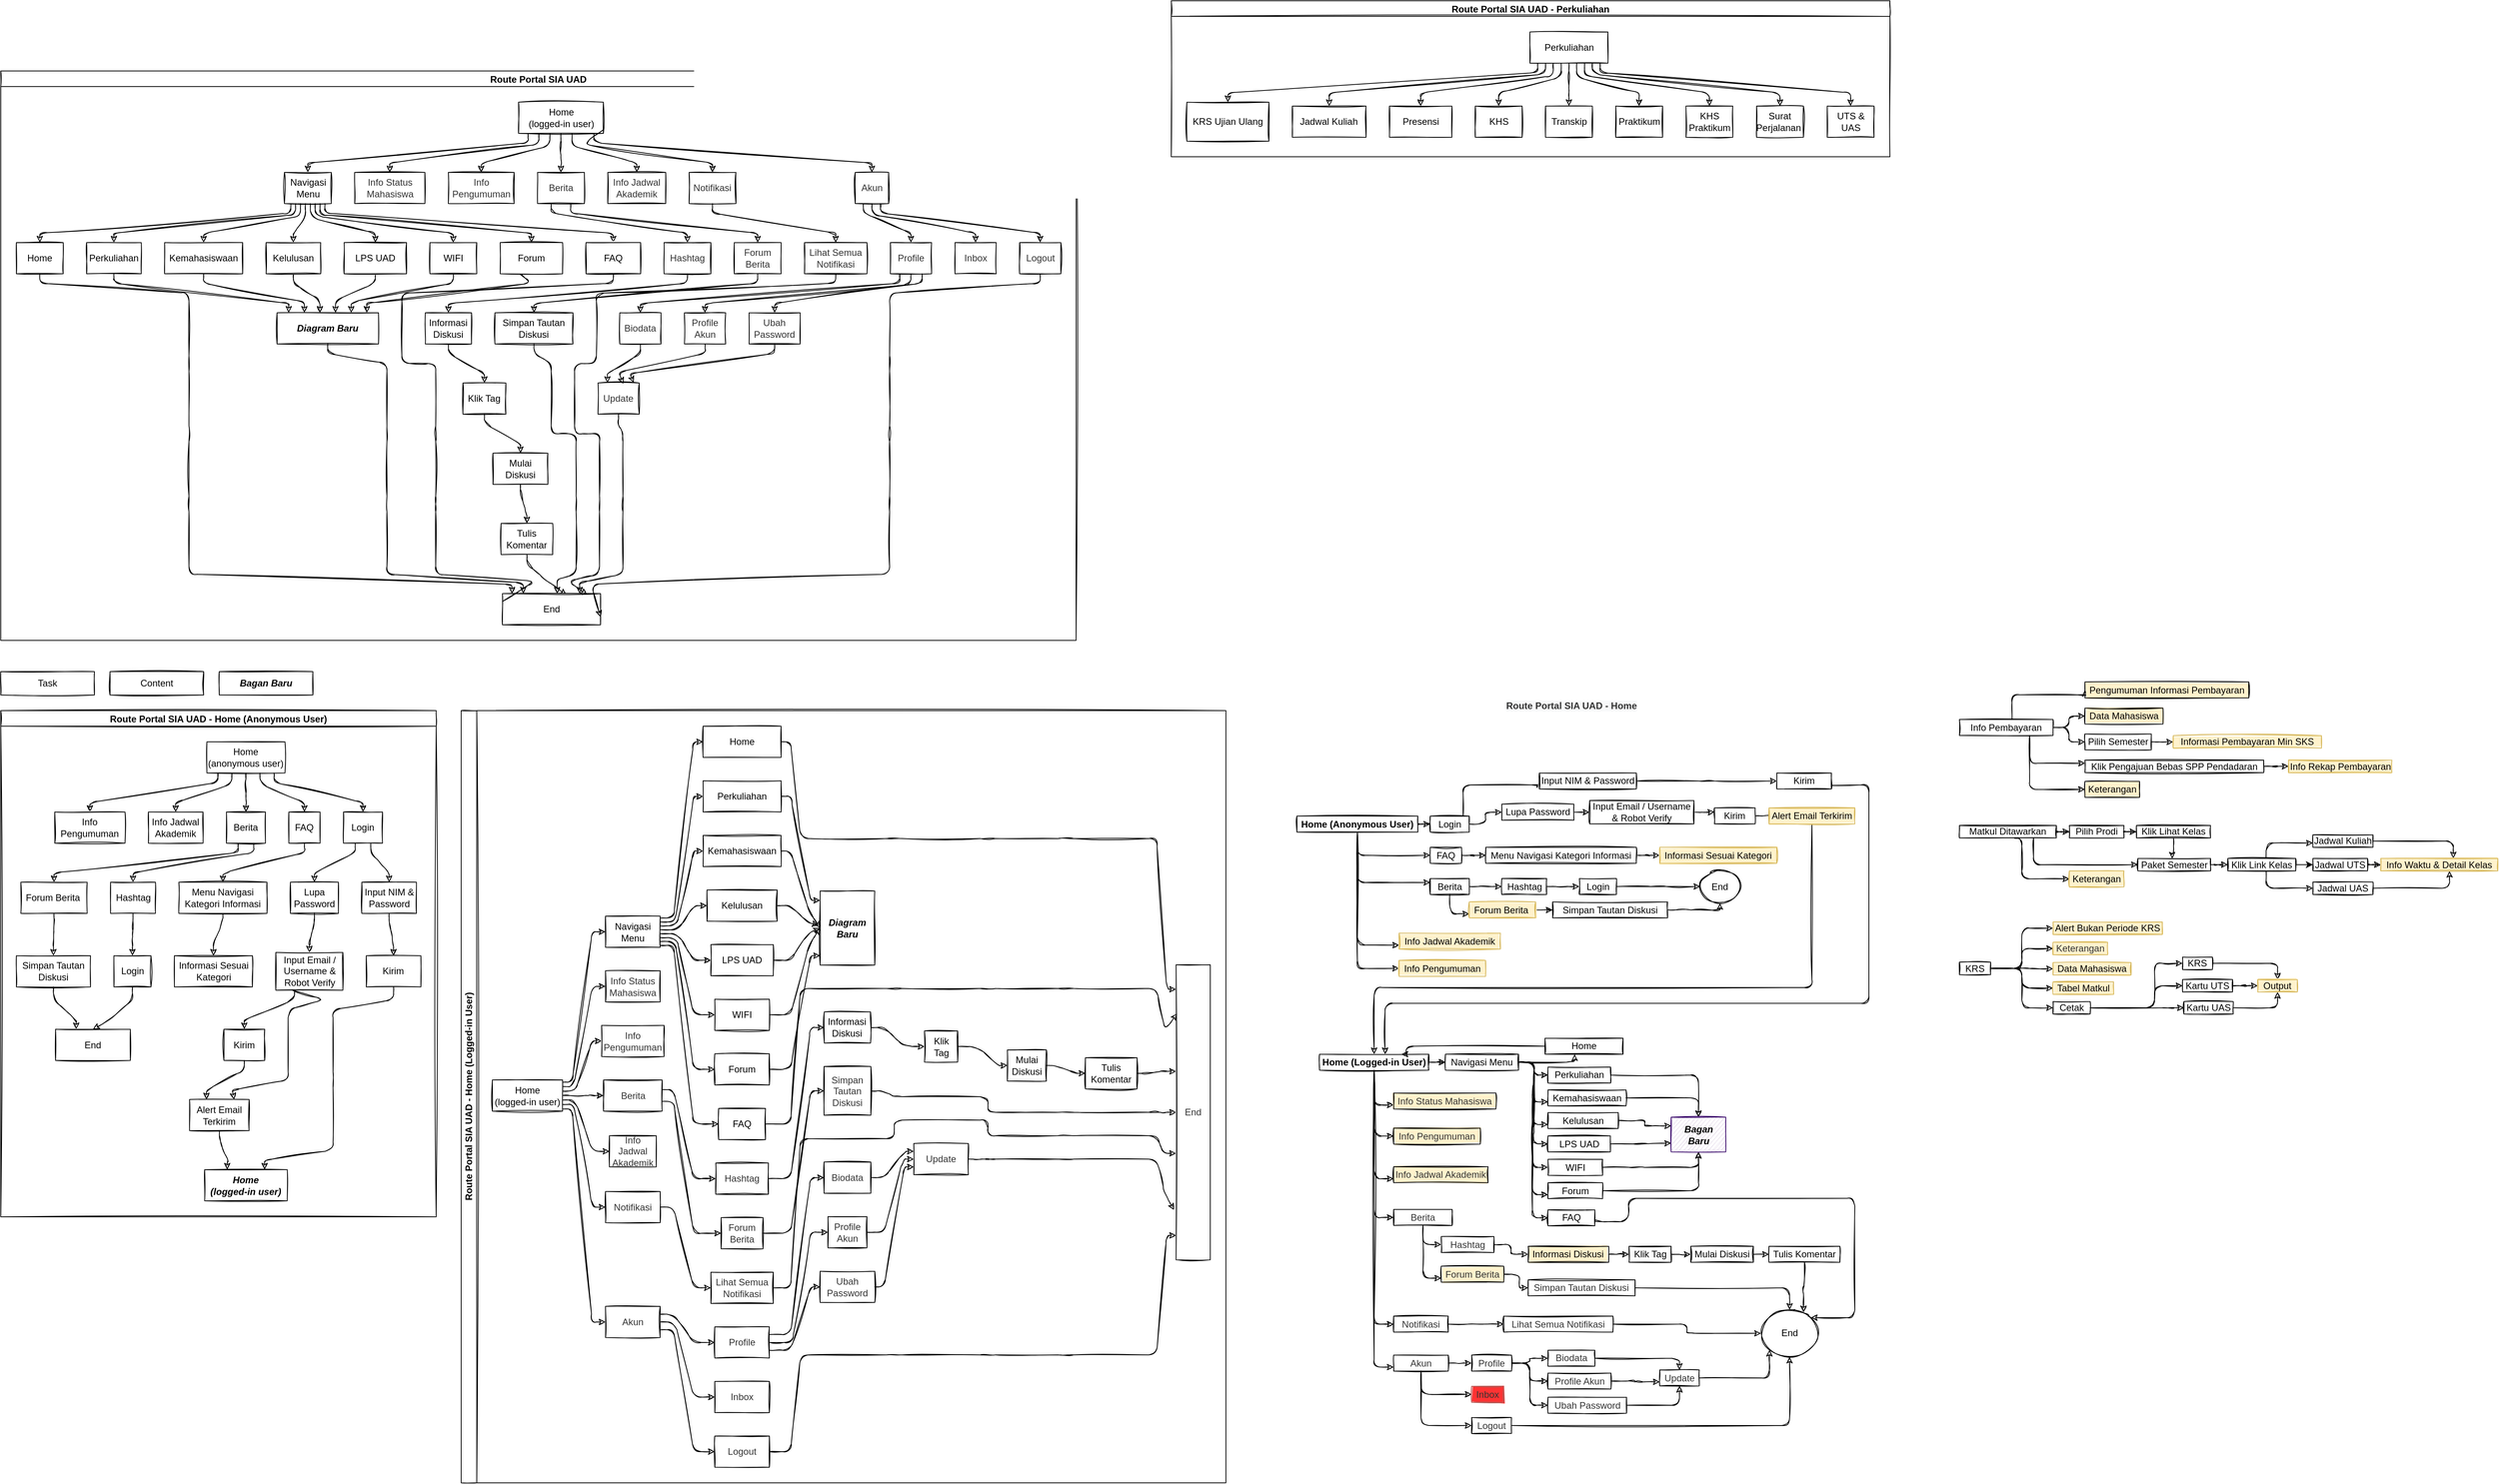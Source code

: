 <mxfile version="20.0.1" type="github">
  <diagram id="Bsze32CDvP0iaV-iEPGE" name="Page-1">
    <mxGraphModel dx="1736" dy="2089" grid="1" gridSize="10" guides="1" tooltips="1" connect="1" arrows="1" fold="1" page="1" pageScale="1" pageWidth="827" pageHeight="1169" math="0" shadow="0">
      <root>
        <mxCell id="0" />
        <mxCell id="1" parent="0" />
        <mxCell id="twMHJTkQKGjOTuoVNY1T-58" value="" style="group;shadow=0;jiggle=1;sketch=1;" vertex="1" connectable="0" parent="1">
          <mxGeometry x="40" y="10" width="120" height="30" as="geometry" />
        </mxCell>
        <mxCell id="twMHJTkQKGjOTuoVNY1T-54" value="" style="whiteSpace=wrap;html=1;jiggle=1;sketch=1;" vertex="1" parent="twMHJTkQKGjOTuoVNY1T-58">
          <mxGeometry width="120" height="30" as="geometry" />
        </mxCell>
        <mxCell id="twMHJTkQKGjOTuoVNY1T-56" value="Task" style="text;html=1;align=center;verticalAlign=middle;whiteSpace=wrap;jiggle=1;sketch=1;" vertex="1" parent="twMHJTkQKGjOTuoVNY1T-58">
          <mxGeometry x="30" width="60" height="30" as="geometry" />
        </mxCell>
        <mxCell id="twMHJTkQKGjOTuoVNY1T-66" value="Route Portal SIA UAD" style="swimlane;startSize=20;horizontal=1;childLayout=flowLayout;flowOrientation=north;resizable=0;interRankCellSpacing=50;containerType=tree;swimlaneLine=1;flipV=0;flipH=0;perimeterSpacing=0;disableMultiStroke=0;jiggle=1;sketch=1;" vertex="1" parent="1">
          <mxGeometry x="40" y="-760" width="1378" height="730" as="geometry" />
        </mxCell>
        <mxCell id="twMHJTkQKGjOTuoVNY1T-67" value="Home &lt;br&gt;(logged-in user)" style="whiteSpace=wrap;html=1;flipV=0;flipH=1;jiggle=1;sketch=1;" vertex="1" parent="twMHJTkQKGjOTuoVNY1T-66">
          <mxGeometry x="663.535" y="40" width="108.7" height="40" as="geometry" />
        </mxCell>
        <mxCell id="twMHJTkQKGjOTuoVNY1T-68" value="Navigasi Menu" style="whiteSpace=wrap;html=1;jiggle=1;sketch=1;" vertex="1" parent="twMHJTkQKGjOTuoVNY1T-66">
          <mxGeometry x="363.535" y="130" width="60" height="40" as="geometry" />
        </mxCell>
        <mxCell id="twMHJTkQKGjOTuoVNY1T-69" value="" style="html=1;noEdgeStyle=1;orthogonal=1;jiggle=1;sketch=1;" edge="1" parent="twMHJTkQKGjOTuoVNY1T-66" source="twMHJTkQKGjOTuoVNY1T-67" target="twMHJTkQKGjOTuoVNY1T-68">
          <mxGeometry relative="1" as="geometry">
            <Array as="points">
              <mxPoint x="675.585" y="92" />
              <mxPoint x="393.535" y="118" />
            </Array>
          </mxGeometry>
        </mxCell>
        <mxCell id="twMHJTkQKGjOTuoVNY1T-266" value="" style="edgeStyle=orthogonalEdgeStyle;orthogonalLoop=1;jettySize=auto;html=1;noEdgeStyle=1;orthogonal=1;jiggle=1;sketch=1;" edge="1" source="twMHJTkQKGjOTuoVNY1T-67" target="twMHJTkQKGjOTuoVNY1T-267" parent="twMHJTkQKGjOTuoVNY1T-66">
          <mxGeometry relative="1" as="geometry">
            <Array as="points">
              <mxPoint x="689.685" y="94" />
              <mxPoint x="498.535" y="118" />
            </Array>
          </mxGeometry>
        </mxCell>
        <mxCell id="twMHJTkQKGjOTuoVNY1T-267" value="&lt;span style=&quot;color: rgb(51, 51, 51);&quot;&gt;Info Status Mahasiswa&lt;/span&gt;" style="whiteSpace=wrap;html=1;flipV=0;flipH=1;fillStyle=solid;jiggle=1;sketch=1;" vertex="1" parent="twMHJTkQKGjOTuoVNY1T-66">
          <mxGeometry x="453.535" y="130" width="90" height="40" as="geometry" />
        </mxCell>
        <mxCell id="twMHJTkQKGjOTuoVNY1T-268" value="" style="edgeStyle=orthogonalEdgeStyle;orthogonalLoop=1;jettySize=auto;html=1;noEdgeStyle=1;orthogonal=1;jiggle=1;sketch=1;" edge="1" target="twMHJTkQKGjOTuoVNY1T-269" source="twMHJTkQKGjOTuoVNY1T-67" parent="twMHJTkQKGjOTuoVNY1T-66">
          <mxGeometry relative="1" as="geometry">
            <mxPoint x="7348.867" y="12580" as="sourcePoint" />
            <Array as="points">
              <mxPoint x="703.785" y="96" />
              <mxPoint x="615.71" y="118" />
            </Array>
          </mxGeometry>
        </mxCell>
        <mxCell id="twMHJTkQKGjOTuoVNY1T-269" value="&lt;font color=&quot;#333333&quot;&gt;Info Pengumuman&lt;/font&gt;" style="whiteSpace=wrap;html=1;flipV=0;flipH=1;fillStyle=solid;jiggle=1;sketch=1;" vertex="1" parent="twMHJTkQKGjOTuoVNY1T-66">
          <mxGeometry x="573.535" y="130" width="84.35" height="40" as="geometry" />
        </mxCell>
        <mxCell id="twMHJTkQKGjOTuoVNY1T-270" value="" style="edgeStyle=orthogonalEdgeStyle;orthogonalLoop=1;jettySize=auto;html=1;noEdgeStyle=1;orthogonal=1;jiggle=1;sketch=1;" edge="1" target="twMHJTkQKGjOTuoVNY1T-271" source="twMHJTkQKGjOTuoVNY1T-67" parent="twMHJTkQKGjOTuoVNY1T-66">
          <mxGeometry relative="1" as="geometry">
            <mxPoint x="7276.915" y="12340" as="sourcePoint" />
            <Array as="points">
              <mxPoint x="717.885" y="98" />
              <mxPoint x="717.885" y="118" />
            </Array>
          </mxGeometry>
        </mxCell>
        <mxCell id="twMHJTkQKGjOTuoVNY1T-302" style="edgeStyle=orthogonalEdgeStyle;orthogonalLoop=1;jettySize=auto;html=1;noEdgeStyle=1;orthogonal=1;jiggle=1;sketch=1;" edge="1" parent="twMHJTkQKGjOTuoVNY1T-66" source="twMHJTkQKGjOTuoVNY1T-308" target="twMHJTkQKGjOTuoVNY1T-298">
          <mxGeometry relative="1" as="geometry">
            <Array as="points">
              <mxPoint x="880" y="272" />
              <mxPoint x="573.675" y="298" />
            </Array>
          </mxGeometry>
        </mxCell>
        <mxCell id="twMHJTkQKGjOTuoVNY1T-271" value="&lt;font color=&quot;#333333&quot;&gt;Berita&lt;/font&gt;" style="whiteSpace=wrap;html=1;flipV=0;flipH=1;jiggle=1;sketch=1;" vertex="1" parent="twMHJTkQKGjOTuoVNY1T-66">
          <mxGeometry x="687.885" y="130" width="60" height="40" as="geometry" />
        </mxCell>
        <mxCell id="twMHJTkQKGjOTuoVNY1T-274" value="" style="html=1;noEdgeStyle=1;orthogonal=1;jiggle=1;sketch=1;" edge="1" target="twMHJTkQKGjOTuoVNY1T-275" source="twMHJTkQKGjOTuoVNY1T-68" parent="twMHJTkQKGjOTuoVNY1T-66">
          <mxGeometry relative="1" as="geometry">
            <mxPoint x="7059.136" y="12100" as="sourcePoint" />
            <Array as="points">
              <mxPoint x="371.66" y="182" />
              <mxPoint x="50" y="208" />
            </Array>
          </mxGeometry>
        </mxCell>
        <mxCell id="twMHJTkQKGjOTuoVNY1T-325" style="edgeStyle=orthogonalEdgeStyle;orthogonalLoop=1;jettySize=auto;html=1;noEdgeStyle=1;orthogonal=1;jiggle=1;sketch=1;" edge="1" parent="twMHJTkQKGjOTuoVNY1T-66" source="twMHJTkQKGjOTuoVNY1T-275" target="twMHJTkQKGjOTuoVNY1T-321">
          <mxGeometry relative="1" as="geometry">
            <Array as="points">
              <mxPoint x="50" y="272" />
              <mxPoint x="241.202" y="285" />
              <mxPoint x="241.202" y="375" />
              <mxPoint x="241.202" y="375" />
              <mxPoint x="241.202" y="465" />
              <mxPoint x="241.202" y="465" />
              <mxPoint x="241.202" y="555" />
              <mxPoint x="241.202" y="555" />
              <mxPoint x="241.202" y="645" />
              <mxPoint x="655.154" y="658" />
            </Array>
          </mxGeometry>
        </mxCell>
        <mxCell id="twMHJTkQKGjOTuoVNY1T-275" value="Home" style="whiteSpace=wrap;html=1;jiggle=1;sketch=1;" vertex="1" parent="twMHJTkQKGjOTuoVNY1T-66">
          <mxGeometry x="20" y="220" width="60" height="40" as="geometry" />
        </mxCell>
        <mxCell id="twMHJTkQKGjOTuoVNY1T-276" value="" style="html=1;noEdgeStyle=1;orthogonal=1;jiggle=1;sketch=1;" edge="1" target="twMHJTkQKGjOTuoVNY1T-277" source="twMHJTkQKGjOTuoVNY1T-68" parent="twMHJTkQKGjOTuoVNY1T-66">
          <mxGeometry relative="1" as="geometry">
            <mxPoint x="6557.5" y="12110" as="sourcePoint" />
            <Array as="points">
              <mxPoint x="377.91" y="184" />
              <mxPoint x="145" y="208" />
            </Array>
          </mxGeometry>
        </mxCell>
        <mxCell id="twMHJTkQKGjOTuoVNY1T-277" value="Perkuliahan" style="whiteSpace=wrap;html=1;jiggle=1;sketch=1;" vertex="1" parent="twMHJTkQKGjOTuoVNY1T-66">
          <mxGeometry x="110" y="220" width="70" height="40" as="geometry" />
        </mxCell>
        <mxCell id="twMHJTkQKGjOTuoVNY1T-278" value="" style="html=1;noEdgeStyle=1;orthogonal=1;jiggle=1;sketch=1;" edge="1" target="twMHJTkQKGjOTuoVNY1T-279" source="twMHJTkQKGjOTuoVNY1T-68" parent="twMHJTkQKGjOTuoVNY1T-66">
          <mxGeometry relative="1" as="geometry">
            <mxPoint x="6510" y="11990" as="sourcePoint" />
            <Array as="points">
              <mxPoint x="384.16" y="186" />
              <mxPoint x="260" y="208" />
            </Array>
          </mxGeometry>
        </mxCell>
        <mxCell id="twMHJTkQKGjOTuoVNY1T-328" style="edgeStyle=orthogonalEdgeStyle;orthogonalLoop=1;jettySize=auto;html=1;noEdgeStyle=1;orthogonal=1;jiggle=1;sketch=1;" edge="1" parent="twMHJTkQKGjOTuoVNY1T-66" source="twMHJTkQKGjOTuoVNY1T-279" target="twMHJTkQKGjOTuoVNY1T-327">
          <mxGeometry relative="1" as="geometry">
            <Array as="points">
              <mxPoint x="260" y="272" />
              <mxPoint x="389.055" y="296" />
            </Array>
          </mxGeometry>
        </mxCell>
        <mxCell id="twMHJTkQKGjOTuoVNY1T-279" value="Kemahasiswaan" style="whiteSpace=wrap;html=1;jiggle=1;sketch=1;" vertex="1" parent="twMHJTkQKGjOTuoVNY1T-66">
          <mxGeometry x="210" y="220" width="100" height="40" as="geometry" />
        </mxCell>
        <mxCell id="twMHJTkQKGjOTuoVNY1T-280" value="" style="html=1;noEdgeStyle=1;orthogonal=1;jiggle=1;sketch=1;" edge="1" target="twMHJTkQKGjOTuoVNY1T-281" source="twMHJTkQKGjOTuoVNY1T-68" parent="twMHJTkQKGjOTuoVNY1T-66">
          <mxGeometry relative="1" as="geometry">
            <mxPoint x="6434.167" y="11830" as="sourcePoint" />
            <Array as="points">
              <mxPoint x="390.41" y="188" />
              <mxPoint x="375" y="208" />
            </Array>
          </mxGeometry>
        </mxCell>
        <mxCell id="twMHJTkQKGjOTuoVNY1T-329" style="edgeStyle=orthogonalEdgeStyle;orthogonalLoop=1;jettySize=auto;html=1;noEdgeStyle=1;orthogonal=1;jiggle=1;sketch=1;" edge="1" parent="twMHJTkQKGjOTuoVNY1T-66" source="twMHJTkQKGjOTuoVNY1T-281" target="twMHJTkQKGjOTuoVNY1T-327">
          <mxGeometry relative="1" as="geometry">
            <Array as="points">
              <mxPoint x="375" y="272" />
              <mxPoint x="409.055" y="294" />
            </Array>
          </mxGeometry>
        </mxCell>
        <mxCell id="twMHJTkQKGjOTuoVNY1T-281" value="Kelulusan" style="whiteSpace=wrap;html=1;jiggle=1;sketch=1;" vertex="1" parent="twMHJTkQKGjOTuoVNY1T-66">
          <mxGeometry x="340" y="220" width="70" height="40" as="geometry" />
        </mxCell>
        <mxCell id="twMHJTkQKGjOTuoVNY1T-282" value="" style="html=1;noEdgeStyle=1;orthogonal=1;jiggle=1;sketch=1;" edge="1" target="twMHJTkQKGjOTuoVNY1T-283" source="twMHJTkQKGjOTuoVNY1T-68" parent="twMHJTkQKGjOTuoVNY1T-66">
          <mxGeometry relative="1" as="geometry">
            <mxPoint x="6356.25" y="11670" as="sourcePoint" />
            <Array as="points">
              <mxPoint x="396.66" y="188" />
              <mxPoint x="480" y="208" />
            </Array>
          </mxGeometry>
        </mxCell>
        <mxCell id="twMHJTkQKGjOTuoVNY1T-330" style="edgeStyle=orthogonalEdgeStyle;orthogonalLoop=1;jettySize=auto;html=1;noEdgeStyle=1;orthogonal=1;jiggle=1;sketch=1;" edge="1" parent="twMHJTkQKGjOTuoVNY1T-66" source="twMHJTkQKGjOTuoVNY1T-283" target="twMHJTkQKGjOTuoVNY1T-327">
          <mxGeometry relative="1" as="geometry">
            <Array as="points">
              <mxPoint x="480" y="272" />
              <mxPoint x="429.055" y="294" />
            </Array>
          </mxGeometry>
        </mxCell>
        <mxCell id="twMHJTkQKGjOTuoVNY1T-283" value="LPS UAD" style="whiteSpace=wrap;html=1;jiggle=1;sketch=1;" vertex="1" parent="twMHJTkQKGjOTuoVNY1T-66">
          <mxGeometry x="440" y="220" width="80" height="40" as="geometry" />
        </mxCell>
        <mxCell id="twMHJTkQKGjOTuoVNY1T-284" value="" style="html=1;noEdgeStyle=1;orthogonal=1;jiggle=1;sketch=1;" edge="1" target="twMHJTkQKGjOTuoVNY1T-285" source="twMHJTkQKGjOTuoVNY1T-68" parent="twMHJTkQKGjOTuoVNY1T-66">
          <mxGeometry relative="1" as="geometry">
            <mxPoint x="6277.5" y="11510" as="sourcePoint" />
            <Array as="points">
              <mxPoint x="402.91" y="186" />
              <mxPoint x="580" y="208" />
            </Array>
          </mxGeometry>
        </mxCell>
        <mxCell id="twMHJTkQKGjOTuoVNY1T-331" style="edgeStyle=orthogonalEdgeStyle;orthogonalLoop=1;jettySize=auto;html=1;noEdgeStyle=1;orthogonal=1;jiggle=1;sketch=1;" edge="1" parent="twMHJTkQKGjOTuoVNY1T-66" source="twMHJTkQKGjOTuoVNY1T-285" target="twMHJTkQKGjOTuoVNY1T-327">
          <mxGeometry relative="1" as="geometry">
            <Array as="points">
              <mxPoint x="580" y="272" />
              <mxPoint x="449.055" y="296" />
            </Array>
          </mxGeometry>
        </mxCell>
        <mxCell id="twMHJTkQKGjOTuoVNY1T-285" value="WIFI" style="whiteSpace=wrap;html=1;jiggle=1;sketch=1;" vertex="1" parent="twMHJTkQKGjOTuoVNY1T-66">
          <mxGeometry x="550" y="220" width="60" height="40" as="geometry" />
        </mxCell>
        <mxCell id="twMHJTkQKGjOTuoVNY1T-286" value="" style="html=1;noEdgeStyle=1;orthogonal=1;jiggle=1;sketch=1;" edge="1" target="twMHJTkQKGjOTuoVNY1T-287" source="twMHJTkQKGjOTuoVNY1T-68" parent="twMHJTkQKGjOTuoVNY1T-66">
          <mxGeometry relative="1" as="geometry">
            <mxPoint x="6218.333" y="11390" as="sourcePoint" />
            <Array as="points">
              <mxPoint x="409.16" y="184" />
              <mxPoint x="680" y="208" />
            </Array>
          </mxGeometry>
        </mxCell>
        <mxCell id="twMHJTkQKGjOTuoVNY1T-334" style="edgeStyle=orthogonalEdgeStyle;orthogonalLoop=1;jettySize=auto;html=1;noEdgeStyle=1;orthogonal=1;exitX=0;exitY=0.5;exitDx=0;exitDy=0;jiggle=1;sketch=1;" edge="1" parent="twMHJTkQKGjOTuoVNY1T-66" source="twMHJTkQKGjOTuoVNY1T-287" target="twMHJTkQKGjOTuoVNY1T-327">
          <mxGeometry relative="1" as="geometry">
            <mxPoint x="3850" y="6660" as="sourcePoint" />
            <Array as="points">
              <mxPoint x="680" y="272" />
              <mxPoint x="469.055" y="298" />
            </Array>
          </mxGeometry>
        </mxCell>
        <mxCell id="twMHJTkQKGjOTuoVNY1T-287" value="Forum" style="whiteSpace=wrap;html=1;jiggle=1;sketch=1;" vertex="1" parent="twMHJTkQKGjOTuoVNY1T-66">
          <mxGeometry x="640" y="220" width="80" height="40" as="geometry" />
        </mxCell>
        <mxCell id="twMHJTkQKGjOTuoVNY1T-288" value="" style="html=1;noEdgeStyle=1;orthogonal=1;jiggle=1;sketch=1;" edge="1" target="twMHJTkQKGjOTuoVNY1T-289" source="twMHJTkQKGjOTuoVNY1T-68" parent="twMHJTkQKGjOTuoVNY1T-66">
          <mxGeometry relative="1" as="geometry">
            <mxPoint x="6158.929" y="11270" as="sourcePoint" />
            <Array as="points">
              <mxPoint x="415.41" y="182" />
              <mxPoint x="785" y="208" />
            </Array>
          </mxGeometry>
        </mxCell>
        <mxCell id="twMHJTkQKGjOTuoVNY1T-333" style="edgeStyle=orthogonalEdgeStyle;orthogonalLoop=1;jettySize=auto;html=1;noEdgeStyle=1;orthogonal=1;exitX=0.5;exitY=1;exitDx=0;exitDy=0;startArrow=none;jiggle=1;sketch=1;" edge="1" parent="twMHJTkQKGjOTuoVNY1T-66" source="twMHJTkQKGjOTuoVNY1T-327" target="twMHJTkQKGjOTuoVNY1T-321">
          <mxGeometry relative="1" as="geometry">
            <Array as="points">
              <mxPoint x="419.055" y="362" />
              <mxPoint x="494.905" y="375" />
              <mxPoint x="494.905" y="465" />
              <mxPoint x="494.905" y="465" />
              <mxPoint x="494.905" y="555" />
              <mxPoint x="494.905" y="555" />
              <mxPoint x="494.905" y="645" />
              <mxPoint x="669.618" y="656" />
            </Array>
          </mxGeometry>
        </mxCell>
        <mxCell id="twMHJTkQKGjOTuoVNY1T-289" value="FAQ" style="whiteSpace=wrap;html=1;jiggle=1;sketch=1;" vertex="1" parent="twMHJTkQKGjOTuoVNY1T-66">
          <mxGeometry x="750" y="220" width="70" height="40" as="geometry" />
        </mxCell>
        <mxCell id="twMHJTkQKGjOTuoVNY1T-292" value="" style="edgeStyle=orthogonalEdgeStyle;orthogonalLoop=1;jettySize=auto;html=1;noEdgeStyle=1;orthogonal=1;jiggle=1;sketch=1;" edge="1" target="twMHJTkQKGjOTuoVNY1T-293" source="twMHJTkQKGjOTuoVNY1T-67" parent="twMHJTkQKGjOTuoVNY1T-66">
          <mxGeometry relative="1" as="geometry">
            <mxPoint x="6208.225" y="10580" as="sourcePoint" />
            <Array as="points">
              <mxPoint x="731.985" y="96" />
              <mxPoint x="815.005" y="118" />
            </Array>
          </mxGeometry>
        </mxCell>
        <mxCell id="twMHJTkQKGjOTuoVNY1T-293" value="&lt;font color=&quot;#333333&quot;&gt;Info Jadwal Akademik&lt;/font&gt;" style="whiteSpace=wrap;html=1;flipV=0;flipH=1;fillStyle=solid;jiggle=1;sketch=1;" vertex="1" parent="twMHJTkQKGjOTuoVNY1T-66">
          <mxGeometry x="777.885" y="130" width="74.24" height="40" as="geometry" />
        </mxCell>
        <mxCell id="twMHJTkQKGjOTuoVNY1T-296" value="" style="edgeStyle=orthogonalEdgeStyle;orthogonalLoop=1;jettySize=auto;html=1;noEdgeStyle=1;orthogonal=1;jiggle=1;sketch=1;" edge="1" target="twMHJTkQKGjOTuoVNY1T-297" source="twMHJTkQKGjOTuoVNY1T-67" parent="twMHJTkQKGjOTuoVNY1T-66">
          <mxGeometry relative="1" as="geometry">
            <mxPoint x="6142.212" y="10340" as="sourcePoint" />
            <Array as="points">
              <mxPoint x="760.185" y="92" />
              <mxPoint x="1116.405" y="118" />
            </Array>
          </mxGeometry>
        </mxCell>
        <mxCell id="twMHJTkQKGjOTuoVNY1T-297" value="&lt;font color=&quot;#333333&quot;&gt;Akun&lt;/font&gt;" style="whiteSpace=wrap;html=1;flipV=0;flipH=1;jiggle=1;sketch=1;" vertex="1" parent="twMHJTkQKGjOTuoVNY1T-66">
          <mxGeometry x="1094.99" y="130" width="42.83" height="40" as="geometry" />
        </mxCell>
        <mxCell id="twMHJTkQKGjOTuoVNY1T-295" value="&lt;font color=&quot;#333333&quot;&gt;Notifikasi&lt;/font&gt;" style="whiteSpace=wrap;html=1;flipV=0;flipH=1;jiggle=1;sketch=1;" vertex="1" parent="twMHJTkQKGjOTuoVNY1T-66">
          <mxGeometry x="882.125" y="130" width="60" height="40" as="geometry" />
        </mxCell>
        <mxCell id="twMHJTkQKGjOTuoVNY1T-294" value="" style="edgeStyle=orthogonalEdgeStyle;orthogonalLoop=1;jettySize=auto;html=1;noEdgeStyle=1;orthogonal=1;exitX=0.001;exitY=0.882;exitDx=0;exitDy=0;exitPerimeter=0;jiggle=1;sketch=1;" edge="1" target="twMHJTkQKGjOTuoVNY1T-295" source="twMHJTkQKGjOTuoVNY1T-67" parent="twMHJTkQKGjOTuoVNY1T-66">
          <mxGeometry relative="1" as="geometry">
            <mxPoint x="6154.48" y="10380" as="sourcePoint" />
            <Array as="points">
              <mxPoint x="746.085" y="94" />
              <mxPoint x="912.125" y="118" />
            </Array>
          </mxGeometry>
        </mxCell>
        <mxCell id="twMHJTkQKGjOTuoVNY1T-303" style="edgeStyle=orthogonalEdgeStyle;orthogonalLoop=1;jettySize=auto;html=1;noEdgeStyle=1;orthogonal=1;jiggle=1;sketch=1;" edge="1" parent="twMHJTkQKGjOTuoVNY1T-66" source="twMHJTkQKGjOTuoVNY1T-298" target="twMHJTkQKGjOTuoVNY1T-299">
          <mxGeometry relative="1" as="geometry">
            <Array as="points">
              <mxPoint x="573.675" y="362" />
              <mxPoint x="619.802" y="388" />
            </Array>
          </mxGeometry>
        </mxCell>
        <mxCell id="twMHJTkQKGjOTuoVNY1T-298" value="Informasi Diskusi" style="whiteSpace=wrap;html=1;fillStyle=solid;jiggle=1;sketch=1;" vertex="1" parent="twMHJTkQKGjOTuoVNY1T-66">
          <mxGeometry x="544.055" y="310" width="59.24" height="40" as="geometry" />
        </mxCell>
        <mxCell id="twMHJTkQKGjOTuoVNY1T-304" style="edgeStyle=orthogonalEdgeStyle;orthogonalLoop=1;jettySize=auto;html=1;noEdgeStyle=1;orthogonal=1;jiggle=1;sketch=1;" edge="1" parent="twMHJTkQKGjOTuoVNY1T-66" source="twMHJTkQKGjOTuoVNY1T-299" target="twMHJTkQKGjOTuoVNY1T-300">
          <mxGeometry relative="1" as="geometry">
            <Array as="points">
              <mxPoint x="619.802" y="452" />
              <mxPoint x="665.93" y="478" />
            </Array>
          </mxGeometry>
        </mxCell>
        <mxCell id="twMHJTkQKGjOTuoVNY1T-299" value="Klik Tag" style="whiteSpace=wrap;html=1;fillStyle=solid;jiggle=1;sketch=1;" vertex="1" parent="twMHJTkQKGjOTuoVNY1T-66">
          <mxGeometry x="592.302" y="400" width="55" height="40" as="geometry" />
        </mxCell>
        <mxCell id="twMHJTkQKGjOTuoVNY1T-306" style="edgeStyle=orthogonalEdgeStyle;orthogonalLoop=1;jettySize=auto;html=1;entryX=0.5;entryY=0;entryDx=0;entryDy=0;noEdgeStyle=1;orthogonal=1;jiggle=1;sketch=1;" edge="1" parent="twMHJTkQKGjOTuoVNY1T-66" source="twMHJTkQKGjOTuoVNY1T-300" target="twMHJTkQKGjOTuoVNY1T-301">
          <mxGeometry relative="1" as="geometry">
            <Array as="points">
              <mxPoint x="665.93" y="542" />
              <mxPoint x="674.245" y="568" />
            </Array>
          </mxGeometry>
        </mxCell>
        <mxCell id="twMHJTkQKGjOTuoVNY1T-300" value="Mulai Diskusi" style="whiteSpace=wrap;html=1;fillStyle=solid;jiggle=1;sketch=1;" vertex="1" parent="twMHJTkQKGjOTuoVNY1T-66">
          <mxGeometry x="630.755" y="490" width="70.35" height="40" as="geometry" />
        </mxCell>
        <mxCell id="twMHJTkQKGjOTuoVNY1T-324" style="edgeStyle=orthogonalEdgeStyle;orthogonalLoop=1;jettySize=auto;html=1;entryX=0.348;entryY=0.049;entryDx=0;entryDy=0;noEdgeStyle=1;orthogonal=1;entryPerimeter=0;jiggle=1;sketch=1;" edge="1" parent="twMHJTkQKGjOTuoVNY1T-66" source="twMHJTkQKGjOTuoVNY1T-301" target="twMHJTkQKGjOTuoVNY1T-321">
          <mxGeometry relative="1" as="geometry">
            <Array as="points">
              <mxPoint x="674.245" y="632" />
              <mxPoint x="698.546" y="652" />
            </Array>
          </mxGeometry>
        </mxCell>
        <mxCell id="twMHJTkQKGjOTuoVNY1T-301" value="Tulis Komentar" style="whiteSpace=wrap;html=1;fillStyle=solid;jiggle=1;sketch=1;" vertex="1" parent="twMHJTkQKGjOTuoVNY1T-66">
          <mxGeometry x="641.18" y="580" width="66.13" height="40" as="geometry" />
        </mxCell>
        <mxCell id="twMHJTkQKGjOTuoVNY1T-307" value="" style="edgeStyle=orthogonalEdgeStyle;orthogonalLoop=1;jettySize=auto;html=1;noEdgeStyle=1;orthogonal=1;jiggle=1;sketch=1;" edge="1" target="twMHJTkQKGjOTuoVNY1T-308" source="twMHJTkQKGjOTuoVNY1T-271" parent="twMHJTkQKGjOTuoVNY1T-66">
          <mxGeometry relative="1" as="geometry">
            <mxPoint x="5782.555" y="9580" as="sourcePoint" />
            <Array as="points">
              <mxPoint x="705.385" y="182" />
              <mxPoint x="880" y="208" />
            </Array>
          </mxGeometry>
        </mxCell>
        <mxCell id="twMHJTkQKGjOTuoVNY1T-308" value="&lt;font color=&quot;#333333&quot;&gt;Hashtag&lt;/font&gt;" style="whiteSpace=wrap;html=1;flipV=0;flipH=1;jiggle=1;sketch=1;" vertex="1" parent="twMHJTkQKGjOTuoVNY1T-66">
          <mxGeometry x="850" y="220" width="60" height="40" as="geometry" />
        </mxCell>
        <mxCell id="twMHJTkQKGjOTuoVNY1T-316" value="" style="edgeStyle=orthogonalEdgeStyle;orthogonalLoop=1;jettySize=auto;html=1;noEdgeStyle=1;orthogonal=1;jiggle=1;sketch=1;" edge="1" target="twMHJTkQKGjOTuoVNY1T-317" source="twMHJTkQKGjOTuoVNY1T-271" parent="twMHJTkQKGjOTuoVNY1T-66">
          <mxGeometry relative="1" as="geometry">
            <mxPoint x="5673.64" y="9380" as="sourcePoint" />
            <Array as="points">
              <mxPoint x="730.385" y="182" />
              <mxPoint x="970" y="208" />
            </Array>
          </mxGeometry>
        </mxCell>
        <mxCell id="twMHJTkQKGjOTuoVNY1T-317" value="&lt;font color=&quot;#333333&quot;&gt;Forum Berita&lt;/font&gt;" style="whiteSpace=wrap;html=1;flipV=0;flipH=1;fillStyle=solid;jiggle=1;sketch=1;" vertex="1" parent="twMHJTkQKGjOTuoVNY1T-66">
          <mxGeometry x="940" y="220" width="60" height="40" as="geometry" />
        </mxCell>
        <mxCell id="twMHJTkQKGjOTuoVNY1T-318" value="" style="edgeStyle=orthogonalEdgeStyle;orthogonalLoop=1;jettySize=auto;html=1;noEdgeStyle=1;orthogonal=1;jiggle=1;sketch=1;" edge="1" target="twMHJTkQKGjOTuoVNY1T-319" source="twMHJTkQKGjOTuoVNY1T-317" parent="twMHJTkQKGjOTuoVNY1T-66">
          <mxGeometry relative="1" as="geometry">
            <mxPoint x="5691.14" y="9390" as="sourcePoint" />
            <Array as="points">
              <mxPoint x="970" y="272" />
              <mxPoint x="683.295" y="298" />
            </Array>
          </mxGeometry>
        </mxCell>
        <mxCell id="twMHJTkQKGjOTuoVNY1T-319" value="Simpan Tautan Diskusi" style="whiteSpace=wrap;html=1;flipV=0;flipH=1;jiggle=1;sketch=1;" vertex="1" parent="twMHJTkQKGjOTuoVNY1T-66">
          <mxGeometry x="633.295" y="310" width="100" height="40" as="geometry" />
        </mxCell>
        <mxCell id="twMHJTkQKGjOTuoVNY1T-320" value="" style="edgeStyle=orthogonalEdgeStyle;orthogonalLoop=1;jettySize=auto;html=1;noEdgeStyle=1;orthogonal=1;jiggle=1;sketch=1;" edge="1" target="twMHJTkQKGjOTuoVNY1T-321" source="twMHJTkQKGjOTuoVNY1T-319" parent="twMHJTkQKGjOTuoVNY1T-66">
          <mxGeometry relative="1" as="geometry">
            <mxPoint x="5980" y="9320" as="sourcePoint" />
            <Array as="points">
              <mxPoint x="683.295" y="362" />
              <mxPoint x="705.33" y="375" />
              <mxPoint x="705.33" y="465" />
              <mxPoint x="737.31" y="465" />
              <mxPoint x="737.31" y="555" />
              <mxPoint x="737.31" y="555" />
              <mxPoint x="737.31" y="645" />
              <mxPoint x="713.009" y="652" />
            </Array>
          </mxGeometry>
        </mxCell>
        <mxCell id="twMHJTkQKGjOTuoVNY1T-321" value="End" style="whiteSpace=wrap;html=1;flipV=0;flipH=1;jiggle=1;sketch=1;" vertex="1" parent="twMHJTkQKGjOTuoVNY1T-66">
          <mxGeometry x="642.922" y="670" width="125.71" height="40" as="geometry" />
        </mxCell>
        <mxCell id="twMHJTkQKGjOTuoVNY1T-326" value="" style="html=1;noEdgeStyle=1;orthogonal=1;jiggle=1;sketch=1;" edge="1" target="twMHJTkQKGjOTuoVNY1T-327" source="twMHJTkQKGjOTuoVNY1T-277" parent="twMHJTkQKGjOTuoVNY1T-66">
          <mxGeometry relative="1" as="geometry">
            <mxPoint x="4748.665" y="8190" as="sourcePoint" />
            <Array as="points">
              <mxPoint x="145" y="272" />
              <mxPoint x="369.055" y="298" />
            </Array>
          </mxGeometry>
        </mxCell>
        <mxCell id="twMHJTkQKGjOTuoVNY1T-335" value="" style="edgeStyle=orthogonalEdgeStyle;orthogonalLoop=1;jettySize=auto;html=1;noEdgeStyle=1;orthogonal=1;exitX=0.5;exitY=1;exitDx=0;exitDy=0;jiggle=1;sketch=1;" edge="1" target="twMHJTkQKGjOTuoVNY1T-336" source="twMHJTkQKGjOTuoVNY1T-295" parent="twMHJTkQKGjOTuoVNY1T-66">
          <mxGeometry relative="1" as="geometry">
            <mxPoint x="4352.881" y="6415.28" as="sourcePoint" />
            <Array as="points">
              <mxPoint x="912.125" y="182" />
              <mxPoint x="1070" y="208" />
            </Array>
          </mxGeometry>
        </mxCell>
        <mxCell id="twMHJTkQKGjOTuoVNY1T-337" style="edgeStyle=orthogonalEdgeStyle;orthogonalLoop=1;jettySize=auto;html=1;entryX=0.139;entryY=0.04;entryDx=0;entryDy=0;noEdgeStyle=1;orthogonal=1;entryPerimeter=0;jiggle=1;sketch=1;" edge="1" parent="twMHJTkQKGjOTuoVNY1T-66" source="twMHJTkQKGjOTuoVNY1T-336" target="twMHJTkQKGjOTuoVNY1T-321">
          <mxGeometry relative="1" as="geometry">
            <Array as="points">
              <mxPoint x="1070" y="272" />
              <mxPoint x="763.295" y="285" />
              <mxPoint x="763.295" y="375" />
              <mxPoint x="735.33" y="375" />
              <mxPoint x="735.33" y="465" />
              <mxPoint x="767.31" y="465" />
              <mxPoint x="767.31" y="555" />
              <mxPoint x="767.31" y="555" />
              <mxPoint x="767.31" y="645" />
              <mxPoint x="727.473" y="654" />
            </Array>
          </mxGeometry>
        </mxCell>
        <mxCell id="twMHJTkQKGjOTuoVNY1T-336" value="&lt;font color=&quot;#333333&quot;&gt;Lihat Semua Notifikasi&lt;/font&gt;" style="whiteSpace=wrap;html=1;flipV=0;flipH=1;jiggle=1;sketch=1;" vertex="1" parent="twMHJTkQKGjOTuoVNY1T-66">
          <mxGeometry x="1030" y="220" width="80" height="40" as="geometry" />
        </mxCell>
        <mxCell id="twMHJTkQKGjOTuoVNY1T-340" value="" style="edgeStyle=orthogonalEdgeStyle;orthogonalLoop=1;jettySize=auto;html=1;noEdgeStyle=1;orthogonal=1;jiggle=1;sketch=1;" edge="1" target="twMHJTkQKGjOTuoVNY1T-341" source="twMHJTkQKGjOTuoVNY1T-297" parent="twMHJTkQKGjOTuoVNY1T-66">
          <mxGeometry relative="1" as="geometry">
            <mxPoint x="4235.94" y="6100" as="sourcePoint" />
            <Array as="points">
              <mxPoint x="1105.462" y="182" />
              <mxPoint x="1166.415" y="208" />
            </Array>
          </mxGeometry>
        </mxCell>
        <mxCell id="twMHJTkQKGjOTuoVNY1T-341" value="&lt;font color=&quot;#333333&quot;&gt;Profile&lt;/font&gt;" style="whiteSpace=wrap;html=1;flipV=0;flipH=1;jiggle=1;sketch=1;" vertex="1" parent="twMHJTkQKGjOTuoVNY1T-66">
          <mxGeometry x="1140" y="220" width="52.83" height="40" as="geometry" />
        </mxCell>
        <mxCell id="twMHJTkQKGjOTuoVNY1T-342" value="" style="edgeStyle=orthogonalEdgeStyle;orthogonalLoop=1;jettySize=auto;html=1;noEdgeStyle=1;orthogonal=1;jiggle=1;sketch=1;" edge="1" target="twMHJTkQKGjOTuoVNY1T-343" source="twMHJTkQKGjOTuoVNY1T-297" parent="twMHJTkQKGjOTuoVNY1T-66">
          <mxGeometry relative="1" as="geometry">
            <mxPoint x="4450.71" y="6070" as="sourcePoint" />
            <Array as="points">
              <mxPoint x="1116.405" y="184" />
              <mxPoint x="1249.245" y="208" />
            </Array>
          </mxGeometry>
        </mxCell>
        <mxCell id="twMHJTkQKGjOTuoVNY1T-343" value="&lt;font color=&quot;#333333&quot;&gt;Inbox&lt;/font&gt;" style="whiteSpace=wrap;html=1;flipV=0;flipH=1;jiggle=1;sketch=1;" vertex="1" parent="twMHJTkQKGjOTuoVNY1T-66">
          <mxGeometry x="1222.83" y="220" width="52.83" height="40" as="geometry" />
        </mxCell>
        <mxCell id="twMHJTkQKGjOTuoVNY1T-344" value="" style="edgeStyle=orthogonalEdgeStyle;orthogonalLoop=1;jettySize=auto;html=1;noEdgeStyle=1;orthogonal=1;jiggle=1;sketch=1;" edge="1" target="twMHJTkQKGjOTuoVNY1T-345" source="twMHJTkQKGjOTuoVNY1T-297" parent="twMHJTkQKGjOTuoVNY1T-66">
          <mxGeometry relative="1" as="geometry">
            <mxPoint x="4538.917" y="5990" as="sourcePoint" />
            <Array as="points">
              <mxPoint x="1127.348" y="182" />
              <mxPoint x="1332.075" y="208" />
            </Array>
          </mxGeometry>
        </mxCell>
        <mxCell id="twMHJTkQKGjOTuoVNY1T-346" style="edgeStyle=orthogonalEdgeStyle;orthogonalLoop=1;jettySize=auto;html=1;entryX=1;entryY=0.75;entryDx=0;entryDy=0;noEdgeStyle=1;orthogonal=1;jiggle=1;sketch=1;" edge="1" parent="twMHJTkQKGjOTuoVNY1T-66" source="twMHJTkQKGjOTuoVNY1T-345" target="twMHJTkQKGjOTuoVNY1T-321">
          <mxGeometry relative="1" as="geometry">
            <Array as="points">
              <mxPoint x="1332.075" y="272" />
              <mxPoint x="1139.08" y="285" />
              <mxPoint x="1139.08" y="375" />
              <mxPoint x="1139.08" y="375" />
              <mxPoint x="1139.08" y="465" />
              <mxPoint x="1139.08" y="465" />
              <mxPoint x="1139.08" y="555" />
              <mxPoint x="1139.08" y="555" />
              <mxPoint x="1139.08" y="645" />
              <mxPoint x="756.401" y="658" />
            </Array>
          </mxGeometry>
        </mxCell>
        <mxCell id="twMHJTkQKGjOTuoVNY1T-345" value="&lt;font color=&quot;#333333&quot;&gt;Logout&lt;/font&gt;" style="whiteSpace=wrap;html=1;flipV=0;flipH=1;jiggle=1;sketch=1;" vertex="1" parent="twMHJTkQKGjOTuoVNY1T-66">
          <mxGeometry x="1305.66" y="220" width="52.83" height="40" as="geometry" />
        </mxCell>
        <mxCell id="twMHJTkQKGjOTuoVNY1T-347" value="" style="edgeStyle=orthogonalEdgeStyle;orthogonalLoop=1;jettySize=auto;html=1;noEdgeStyle=1;orthogonal=1;jiggle=1;sketch=1;" edge="1" target="twMHJTkQKGjOTuoVNY1T-348" source="twMHJTkQKGjOTuoVNY1T-341" parent="twMHJTkQKGjOTuoVNY1T-66">
          <mxGeometry relative="1" as="geometry">
            <mxPoint x="4545.462" y="5870" as="sourcePoint" />
            <Array as="points">
              <mxPoint x="1152.138" y="272" />
              <mxPoint x="819.71" y="298" />
            </Array>
          </mxGeometry>
        </mxCell>
        <mxCell id="twMHJTkQKGjOTuoVNY1T-348" value="&lt;font color=&quot;#333333&quot;&gt;Biodata&lt;/font&gt;" style="whiteSpace=wrap;html=1;flipV=0;flipH=1;jiggle=1;sketch=1;" vertex="1" parent="twMHJTkQKGjOTuoVNY1T-66">
          <mxGeometry x="793.295" y="310" width="52.83" height="40" as="geometry" />
        </mxCell>
        <mxCell id="twMHJTkQKGjOTuoVNY1T-349" value="" style="edgeStyle=orthogonalEdgeStyle;orthogonalLoop=1;jettySize=auto;html=1;noEdgeStyle=1;orthogonal=1;jiggle=1;sketch=1;" edge="1" target="twMHJTkQKGjOTuoVNY1T-350" source="twMHJTkQKGjOTuoVNY1T-341" parent="twMHJTkQKGjOTuoVNY1T-66">
          <mxGeometry relative="1" as="geometry">
            <mxPoint x="4566.415" y="5880" as="sourcePoint" />
            <Array as="points">
              <mxPoint x="1166.415" y="274" />
              <mxPoint x="902.54" y="298" />
            </Array>
          </mxGeometry>
        </mxCell>
        <mxCell id="twMHJTkQKGjOTuoVNY1T-355" style="edgeStyle=orthogonalEdgeStyle;orthogonalLoop=1;jettySize=auto;html=1;noEdgeStyle=1;orthogonal=1;entryX=0.385;entryY=0.029;entryDx=0;entryDy=0;entryPerimeter=0;jiggle=1;sketch=1;" edge="1" parent="twMHJTkQKGjOTuoVNY1T-66" source="twMHJTkQKGjOTuoVNY1T-350" target="twMHJTkQKGjOTuoVNY1T-354">
          <mxGeometry relative="1" as="geometry">
            <mxPoint x="3380" y="5600" as="targetPoint" />
            <Array as="points">
              <mxPoint x="902.54" y="362" />
              <mxPoint x="791.745" y="386" />
            </Array>
          </mxGeometry>
        </mxCell>
        <mxCell id="twMHJTkQKGjOTuoVNY1T-350" value="&lt;font color=&quot;#333333&quot;&gt;Profile Akun&lt;/font&gt;" style="whiteSpace=wrap;html=1;flipV=0;flipH=1;jiggle=1;sketch=1;" vertex="1" parent="twMHJTkQKGjOTuoVNY1T-66">
          <mxGeometry x="876.125" y="310" width="52.83" height="40" as="geometry" />
        </mxCell>
        <mxCell id="twMHJTkQKGjOTuoVNY1T-351" value="" style="edgeStyle=orthogonalEdgeStyle;orthogonalLoop=1;jettySize=auto;html=1;noEdgeStyle=1;orthogonal=1;jiggle=1;sketch=1;" edge="1" target="twMHJTkQKGjOTuoVNY1T-352" source="twMHJTkQKGjOTuoVNY1T-341" parent="twMHJTkQKGjOTuoVNY1T-66">
          <mxGeometry relative="1" as="geometry">
            <mxPoint x="4537.122" y="5800" as="sourcePoint" />
            <Array as="points">
              <mxPoint x="1180.692" y="272" />
              <mxPoint x="991.695" y="298" />
            </Array>
          </mxGeometry>
        </mxCell>
        <mxCell id="twMHJTkQKGjOTuoVNY1T-356" style="edgeStyle=orthogonalEdgeStyle;orthogonalLoop=1;jettySize=auto;html=1;entryX=0.132;entryY=-0.012;entryDx=0;entryDy=0;noEdgeStyle=1;orthogonal=1;entryPerimeter=0;jiggle=1;sketch=1;" edge="1" parent="twMHJTkQKGjOTuoVNY1T-66" source="twMHJTkQKGjOTuoVNY1T-352" target="twMHJTkQKGjOTuoVNY1T-354">
          <mxGeometry relative="1" as="geometry">
            <Array as="points">
              <mxPoint x="991.695" y="362" />
              <mxPoint x="806.022" y="388" />
            </Array>
          </mxGeometry>
        </mxCell>
        <mxCell id="twMHJTkQKGjOTuoVNY1T-352" value="&lt;font color=&quot;#333333&quot;&gt;Ubah Password&lt;/font&gt;" style="whiteSpace=wrap;html=1;flipV=0;flipH=1;jiggle=1;sketch=1;" vertex="1" parent="twMHJTkQKGjOTuoVNY1T-66">
          <mxGeometry x="958.955" y="310" width="65.48" height="40" as="geometry" />
        </mxCell>
        <mxCell id="twMHJTkQKGjOTuoVNY1T-353" value="" style="edgeStyle=orthogonalEdgeStyle;orthogonalLoop=1;jettySize=auto;html=1;noEdgeStyle=1;orthogonal=1;jiggle=1;sketch=1;" edge="1" target="twMHJTkQKGjOTuoVNY1T-354" source="twMHJTkQKGjOTuoVNY1T-348" parent="twMHJTkQKGjOTuoVNY1T-66">
          <mxGeometry relative="1" as="geometry">
            <mxPoint x="4452.138" y="5680" as="sourcePoint" />
            <Array as="points">
              <mxPoint x="819.71" y="362" />
              <mxPoint x="777.468" y="388" />
            </Array>
          </mxGeometry>
        </mxCell>
        <mxCell id="twMHJTkQKGjOTuoVNY1T-357" style="edgeStyle=orthogonalEdgeStyle;orthogonalLoop=1;jettySize=auto;html=1;noEdgeStyle=1;orthogonal=1;jiggle=1;sketch=1;" edge="1" parent="twMHJTkQKGjOTuoVNY1T-66" source="twMHJTkQKGjOTuoVNY1T-354" target="twMHJTkQKGjOTuoVNY1T-321">
          <mxGeometry relative="1" as="geometry">
            <Array as="points">
              <mxPoint x="791.745" y="452" />
              <mxPoint x="797.31" y="465" />
              <mxPoint x="797.31" y="555" />
              <mxPoint x="797.31" y="555" />
              <mxPoint x="797.31" y="645" />
              <mxPoint x="741.937" y="656" />
            </Array>
          </mxGeometry>
        </mxCell>
        <mxCell id="twMHJTkQKGjOTuoVNY1T-354" value="&lt;font color=&quot;#333333&quot;&gt;Update&lt;/font&gt;" style="whiteSpace=wrap;html=1;flipV=0;flipH=1;jiggle=1;sketch=1;" vertex="1" parent="twMHJTkQKGjOTuoVNY1T-66">
          <mxGeometry x="765.33" y="400" width="52.83" height="40" as="geometry" />
        </mxCell>
        <mxCell id="twMHJTkQKGjOTuoVNY1T-327" value="&lt;i&gt;&lt;b&gt;Diagram Baru&lt;/b&gt;&lt;/i&gt;" style="whiteSpace=wrap;html=1;connectable=1;portConstraintRotation=0;snapToPoint=0;perimeter=rectanglePerimeter;fixDash=0;container=0;dropTarget=0;recursiveResize=1;expand=1;part=0;movable=1;movableLabel=0;autosize=0;fixedWidth=0;resizable=1;cloneable=1;treeFolding=0;treeMoving=0;enumerate=0;jiggle=1;disableMultiStrokeFill=0;disableMultiStroke=0;dashGap=-1;imageAspect=1;absoluteArcSize=0;sketch=1;" vertex="1" parent="twMHJTkQKGjOTuoVNY1T-66">
          <mxGeometry x="354.055" y="310" width="130" height="40" as="geometry" />
        </mxCell>
        <mxCell id="twMHJTkQKGjOTuoVNY1T-358" value="" style="edgeStyle=orthogonalEdgeStyle;orthogonalLoop=1;jettySize=auto;html=1;noEdgeStyle=1;orthogonal=1;exitX=0.5;exitY=1;exitDx=0;exitDy=0;endArrow=none;entryX=0;entryY=0.25;entryDx=0;entryDy=0;jiggle=1;sketch=1;" edge="1" parent="twMHJTkQKGjOTuoVNY1T-66" source="twMHJTkQKGjOTuoVNY1T-289" target="twMHJTkQKGjOTuoVNY1T-321">
          <mxGeometry relative="1" as="geometry">
            <mxPoint x="3305" y="4120" as="sourcePoint" />
            <mxPoint x="3209.25" y="4530" as="targetPoint" />
            <Array as="points">
              <mxPoint x="785" y="272" />
              <mxPoint x="514.055" y="285" />
              <mxPoint x="514.055" y="375" />
              <mxPoint x="557.405" y="375" />
              <mxPoint x="557.405" y="465" />
              <mxPoint x="557.405" y="465" />
              <mxPoint x="557.405" y="555" />
              <mxPoint x="557.405" y="555" />
              <mxPoint x="557.405" y="645" />
              <mxPoint x="684.082" y="654" />
            </Array>
          </mxGeometry>
        </mxCell>
        <mxCell id="twMHJTkQKGjOTuoVNY1T-126" value="" style="group;jiggle=1;sketch=1;" vertex="1" connectable="0" parent="1">
          <mxGeometry x="180" y="10" width="120" height="30" as="geometry" />
        </mxCell>
        <mxCell id="twMHJTkQKGjOTuoVNY1T-53" value="" style="whiteSpace=wrap;html=1;fillStyle=solid;jiggle=1;sketch=1;" vertex="1" parent="twMHJTkQKGjOTuoVNY1T-126">
          <mxGeometry width="120" height="30" as="geometry" />
        </mxCell>
        <mxCell id="twMHJTkQKGjOTuoVNY1T-57" value="Content" style="text;html=1;strokeColor=none;fillColor=none;align=center;verticalAlign=middle;whiteSpace=wrap;jiggle=1;sketch=1;" vertex="1" parent="twMHJTkQKGjOTuoVNY1T-126">
          <mxGeometry x="30" width="60" height="30" as="geometry" />
        </mxCell>
        <mxCell id="twMHJTkQKGjOTuoVNY1T-208" value="Route Portal SIA UAD - Home (Anonymous User)" style="swimlane;startSize=20;horizontal=1;childLayout=flowLayout;flowOrientation=north;resizable=0;interRankCellSpacing=50;containerType=tree;swimlaneLine=1;flipV=0;flipH=0;fontStyle=1;jiggle=1;sketch=1;" vertex="1" parent="1">
          <mxGeometry x="40" y="60" width="558" height="649" as="geometry" />
        </mxCell>
        <mxCell id="twMHJTkQKGjOTuoVNY1T-209" value="Home (anonymous user)" style="whiteSpace=wrap;html=1;flipV=0;flipH=1;jiggle=1;sketch=1;" vertex="1" parent="twMHJTkQKGjOTuoVNY1T-208">
          <mxGeometry x="264.2" y="40" width="100" height="40" as="geometry" />
        </mxCell>
        <mxCell id="twMHJTkQKGjOTuoVNY1T-210" value="Login" style="whiteSpace=wrap;html=1;jiggle=1;sketch=1;" vertex="1" parent="twMHJTkQKGjOTuoVNY1T-208">
          <mxGeometry x="439.2" y="130" width="50" height="40" as="geometry" />
        </mxCell>
        <mxCell id="twMHJTkQKGjOTuoVNY1T-211" value="" style="html=1;noEdgeStyle=1;orthogonal=1;jiggle=1;sketch=1;" edge="1" parent="twMHJTkQKGjOTuoVNY1T-208" source="twMHJTkQKGjOTuoVNY1T-209" target="twMHJTkQKGjOTuoVNY1T-210">
          <mxGeometry relative="1" as="geometry">
            <Array as="points">
              <mxPoint x="350.2" y="92" />
              <mxPoint x="464.2" y="118" />
            </Array>
          </mxGeometry>
        </mxCell>
        <mxCell id="twMHJTkQKGjOTuoVNY1T-212" value="FAQ" style="whiteSpace=wrap;html=1;jiggle=1;sketch=1;" vertex="1" parent="twMHJTkQKGjOTuoVNY1T-208">
          <mxGeometry x="369.2" y="130" width="40" height="40" as="geometry" />
        </mxCell>
        <mxCell id="twMHJTkQKGjOTuoVNY1T-213" value="" style="html=1;noEdgeStyle=1;orthogonal=1;jiggle=1;sketch=1;" edge="1" parent="twMHJTkQKGjOTuoVNY1T-208" source="twMHJTkQKGjOTuoVNY1T-209" target="twMHJTkQKGjOTuoVNY1T-212">
          <mxGeometry relative="1" as="geometry">
            <Array as="points">
              <mxPoint x="332.2" y="94" />
              <mxPoint x="389.2" y="118" />
            </Array>
          </mxGeometry>
        </mxCell>
        <mxCell id="twMHJTkQKGjOTuoVNY1T-214" value="" style="edgeStyle=orthogonalEdgeStyle;orthogonalLoop=1;jettySize=auto;html=1;noEdgeStyle=1;orthogonal=1;jiggle=1;sketch=1;" edge="1" parent="twMHJTkQKGjOTuoVNY1T-208" source="twMHJTkQKGjOTuoVNY1T-209" target="twMHJTkQKGjOTuoVNY1T-215">
          <mxGeometry relative="1" as="geometry">
            <Array as="points">
              <mxPoint x="314.2" y="96" />
              <mxPoint x="314.2" y="118" />
            </Array>
          </mxGeometry>
        </mxCell>
        <mxCell id="twMHJTkQKGjOTuoVNY1T-215" value="Berita" style="whiteSpace=wrap;html=1;glass=0;jiggle=1;sketch=1;" vertex="1" parent="twMHJTkQKGjOTuoVNY1T-208">
          <mxGeometry x="289.2" y="130" width="50" height="40" as="geometry" />
        </mxCell>
        <mxCell id="twMHJTkQKGjOTuoVNY1T-216" value="" style="edgeStyle=orthogonalEdgeStyle;orthogonalLoop=1;jettySize=auto;html=1;noEdgeStyle=1;orthogonal=1;jiggle=1;sketch=1;" edge="1" parent="twMHJTkQKGjOTuoVNY1T-208" source="twMHJTkQKGjOTuoVNY1T-209" target="twMHJTkQKGjOTuoVNY1T-217">
          <mxGeometry relative="1" as="geometry">
            <Array as="points">
              <mxPoint x="296.2" y="94" />
              <mxPoint x="224.2" y="118" />
            </Array>
          </mxGeometry>
        </mxCell>
        <mxCell id="twMHJTkQKGjOTuoVNY1T-217" value="Info Jadwal &lt;br&gt;Akademik" style="whiteSpace=wrap;html=1;fillStyle=solid;jiggle=1;sketch=1;" vertex="1" parent="twMHJTkQKGjOTuoVNY1T-208">
          <mxGeometry x="189.2" y="130" width="70" height="40" as="geometry" />
        </mxCell>
        <mxCell id="twMHJTkQKGjOTuoVNY1T-218" value="" style="edgeStyle=orthogonalEdgeStyle;orthogonalLoop=1;jettySize=auto;html=1;noEdgeStyle=1;orthogonal=1;jiggle=1;sketch=1;" edge="1" parent="twMHJTkQKGjOTuoVNY1T-208" source="twMHJTkQKGjOTuoVNY1T-209" target="twMHJTkQKGjOTuoVNY1T-219">
          <mxGeometry relative="1" as="geometry">
            <Array as="points">
              <mxPoint x="278.2" y="92" />
              <mxPoint x="114.2" y="118" />
            </Array>
          </mxGeometry>
        </mxCell>
        <mxCell id="twMHJTkQKGjOTuoVNY1T-219" value="Info Pengumuman" style="whiteSpace=wrap;html=1;fillStyle=solid;jiggle=1;sketch=1;" vertex="1" parent="twMHJTkQKGjOTuoVNY1T-208">
          <mxGeometry x="69.2" y="130" width="90" height="40" as="geometry" />
        </mxCell>
        <mxCell id="twMHJTkQKGjOTuoVNY1T-220" value="" style="edgeStyle=orthogonalEdgeStyle;orthogonalLoop=1;jettySize=auto;html=1;noEdgeStyle=1;orthogonal=1;jiggle=1;sketch=1;" edge="1" parent="twMHJTkQKGjOTuoVNY1T-208" source="twMHJTkQKGjOTuoVNY1T-215" target="twMHJTkQKGjOTuoVNY1T-221">
          <mxGeometry relative="1" as="geometry">
            <mxPoint x="6972.008" y="12990" as="sourcePoint" />
            <Array as="points">
              <mxPoint x="324.2" y="182" />
              <mxPoint x="169.465" y="208" />
            </Array>
          </mxGeometry>
        </mxCell>
        <mxCell id="twMHJTkQKGjOTuoVNY1T-221" value="Hashtag" style="whiteSpace=wrap;html=1;fillStyle=solid;jiggle=1;sketch=1;" vertex="1" parent="twMHJTkQKGjOTuoVNY1T-208">
          <mxGeometry x="140.715" y="220" width="57.5" height="40" as="geometry" />
        </mxCell>
        <mxCell id="twMHJTkQKGjOTuoVNY1T-222" value="" style="edgeStyle=orthogonalEdgeStyle;orthogonalLoop=1;jettySize=auto;html=1;noEdgeStyle=1;orthogonal=1;jiggle=1;sketch=1;" edge="1" parent="twMHJTkQKGjOTuoVNY1T-208" source="twMHJTkQKGjOTuoVNY1T-215" target="twMHJTkQKGjOTuoVNY1T-223">
          <mxGeometry relative="1" as="geometry">
            <mxPoint x="6932.008" y="12910" as="sourcePoint" />
            <Array as="points">
              <mxPoint x="304.2" y="182" />
              <mxPoint x="68.215" y="208" />
            </Array>
          </mxGeometry>
        </mxCell>
        <mxCell id="twMHJTkQKGjOTuoVNY1T-223" value="Forum Berita&amp;nbsp;" style="whiteSpace=wrap;html=1;fillStyle=solid;jiggle=1;sketch=1;" vertex="1" parent="twMHJTkQKGjOTuoVNY1T-208">
          <mxGeometry x="25.715" y="220" width="85" height="40" as="geometry" />
        </mxCell>
        <mxCell id="twMHJTkQKGjOTuoVNY1T-224" value="" style="edgeStyle=orthogonalEdgeStyle;orthogonalLoop=1;jettySize=auto;html=1;noEdgeStyle=1;orthogonal=1;jiggle=1;sketch=1;" edge="1" parent="twMHJTkQKGjOTuoVNY1T-208" source="twMHJTkQKGjOTuoVNY1T-223" target="twMHJTkQKGjOTuoVNY1T-225">
          <mxGeometry relative="1" as="geometry">
            <mxPoint x="6914.508" y="12920" as="sourcePoint" />
            <Array as="points">
              <mxPoint x="68.215" y="272" />
              <mxPoint x="67.5" y="298" />
            </Array>
          </mxGeometry>
        </mxCell>
        <mxCell id="twMHJTkQKGjOTuoVNY1T-225" value="Simpan Tautan Diskusi" style="whiteSpace=wrap;html=1;jiggle=1;sketch=1;" vertex="1" parent="twMHJTkQKGjOTuoVNY1T-208">
          <mxGeometry x="20" y="314.25" width="95" height="40" as="geometry" />
        </mxCell>
        <mxCell id="twMHJTkQKGjOTuoVNY1T-226" value="" style="html=1;noEdgeStyle=1;orthogonal=1;jiggle=1;sketch=1;" edge="1" parent="twMHJTkQKGjOTuoVNY1T-208" source="twMHJTkQKGjOTuoVNY1T-212" target="twMHJTkQKGjOTuoVNY1T-227">
          <mxGeometry relative="1" as="geometry">
            <mxPoint x="5274.008" y="9630" as="sourcePoint" />
            <Array as="points">
              <mxPoint x="389.2" y="182" />
              <mxPoint x="284.7" y="208" />
            </Array>
          </mxGeometry>
        </mxCell>
        <mxCell id="twMHJTkQKGjOTuoVNY1T-227" value="Menu Navigasi Kategori Informasi" style="whiteSpace=wrap;html=1;jiggle=1;sketch=1;" vertex="1" parent="twMHJTkQKGjOTuoVNY1T-208">
          <mxGeometry x="228.215" y="220" width="112.97" height="40" as="geometry" />
        </mxCell>
        <mxCell id="twMHJTkQKGjOTuoVNY1T-228" value="" style="html=1;noEdgeStyle=1;orthogonal=1;jiggle=1;sketch=1;" edge="1" parent="twMHJTkQKGjOTuoVNY1T-208" source="twMHJTkQKGjOTuoVNY1T-227" target="twMHJTkQKGjOTuoVNY1T-229">
          <mxGeometry relative="1" as="geometry">
            <mxPoint x="5122.008" y="9640" as="sourcePoint" />
            <Array as="points">
              <mxPoint x="284.7" y="272" />
              <mxPoint x="272.5" y="298" />
            </Array>
          </mxGeometry>
        </mxCell>
        <mxCell id="twMHJTkQKGjOTuoVNY1T-229" value="Informasi Sesuai Kategori" style="whiteSpace=wrap;html=1;fillStyle=solid;jiggle=1;sketch=1;" vertex="1" parent="twMHJTkQKGjOTuoVNY1T-208">
          <mxGeometry x="222.5" y="314.25" width="100" height="40" as="geometry" />
        </mxCell>
        <mxCell id="twMHJTkQKGjOTuoVNY1T-230" value="" style="edgeStyle=orthogonalEdgeStyle;orthogonalLoop=1;jettySize=auto;html=1;noEdgeStyle=1;orthogonal=1;jiggle=1;sketch=1;" edge="1" parent="twMHJTkQKGjOTuoVNY1T-208" source="twMHJTkQKGjOTuoVNY1T-221" target="twMHJTkQKGjOTuoVNY1T-241">
          <mxGeometry relative="1" as="geometry">
            <mxPoint x="5149.508" y="9480" as="sourcePoint" />
            <Array as="points">
              <mxPoint x="169.465" y="272" />
              <mxPoint x="168.75" y="298" />
            </Array>
          </mxGeometry>
        </mxCell>
        <mxCell id="twMHJTkQKGjOTuoVNY1T-232" value="" style="edgeStyle=orthogonalEdgeStyle;orthogonalLoop=1;jettySize=auto;html=1;noEdgeStyle=1;orthogonal=1;jiggle=1;sketch=1;" edge="1" parent="twMHJTkQKGjOTuoVNY1T-208" source="twMHJTkQKGjOTuoVNY1T-225" target="twMHJTkQKGjOTuoVNY1T-233">
          <mxGeometry relative="1" as="geometry">
            <mxPoint x="5122.008" y="9210" as="sourcePoint" />
            <Array as="points">
              <mxPoint x="67.5" y="370.5" />
              <mxPoint x="96.675" y="396.5" />
            </Array>
          </mxGeometry>
        </mxCell>
        <mxCell id="twMHJTkQKGjOTuoVNY1T-233" value="End" style="whiteSpace=wrap;html=1;jiggle=1;sketch=1;" vertex="1" parent="twMHJTkQKGjOTuoVNY1T-208">
          <mxGeometry x="70.225" y="408.5" width="95.8" height="40" as="geometry" />
        </mxCell>
        <mxCell id="twMHJTkQKGjOTuoVNY1T-310" style="edgeStyle=orthogonalEdgeStyle;orthogonalLoop=1;jettySize=auto;html=1;noEdgeStyle=1;orthogonal=1;entryX=0.5;entryY=0;entryDx=0;entryDy=0;jiggle=1;sketch=1;" edge="1" parent="twMHJTkQKGjOTuoVNY1T-208" source="twMHJTkQKGjOTuoVNY1T-241" target="twMHJTkQKGjOTuoVNY1T-233">
          <mxGeometry relative="1" as="geometry">
            <mxPoint x="2211.008" y="3970" as="targetPoint" />
            <Array as="points">
              <mxPoint x="168.75" y="370.5" />
              <mxPoint x="139.575" y="396.5" />
            </Array>
          </mxGeometry>
        </mxCell>
        <mxCell id="twMHJTkQKGjOTuoVNY1T-241" value="Login" style="whiteSpace=wrap;html=1;fillStyle=solid;jiggle=1;sketch=1;" vertex="1" parent="twMHJTkQKGjOTuoVNY1T-208">
          <mxGeometry x="145" y="314.25" width="47.5" height="40" as="geometry" />
        </mxCell>
        <mxCell id="twMHJTkQKGjOTuoVNY1T-244" value="" style="html=1;noEdgeStyle=1;orthogonal=1;jiggle=1;sketch=1;" edge="1" parent="twMHJTkQKGjOTuoVNY1T-208" source="twMHJTkQKGjOTuoVNY1T-210" target="twMHJTkQKGjOTuoVNY1T-245">
          <mxGeometry relative="1" as="geometry">
            <mxPoint x="3921.008" y="7230" as="sourcePoint" />
            <Array as="points">
              <mxPoint x="474.2" y="182" />
              <mxPoint x="497.685" y="208" />
            </Array>
          </mxGeometry>
        </mxCell>
        <mxCell id="twMHJTkQKGjOTuoVNY1T-245" value="Input NIM &amp;amp; Password" style="whiteSpace=wrap;html=1;jiggle=1;sketch=1;" vertex="1" parent="twMHJTkQKGjOTuoVNY1T-208">
          <mxGeometry x="462.685" y="220" width="70" height="40" as="geometry" />
        </mxCell>
        <mxCell id="twMHJTkQKGjOTuoVNY1T-246" value="" style="html=1;noEdgeStyle=1;orthogonal=1;jiggle=1;sketch=1;" edge="1" parent="twMHJTkQKGjOTuoVNY1T-208" source="twMHJTkQKGjOTuoVNY1T-210" target="twMHJTkQKGjOTuoVNY1T-247">
          <mxGeometry relative="1" as="geometry">
            <mxPoint x="3861.008" y="7110" as="sourcePoint" />
            <Array as="points">
              <mxPoint x="454.2" y="182" />
              <mxPoint x="401.935" y="208" />
            </Array>
          </mxGeometry>
        </mxCell>
        <mxCell id="twMHJTkQKGjOTuoVNY1T-247" value="Lupa Password" style="whiteSpace=wrap;html=1;jiggle=1;sketch=1;" vertex="1" parent="twMHJTkQKGjOTuoVNY1T-208">
          <mxGeometry x="371.185" y="220" width="61.5" height="40" as="geometry" />
        </mxCell>
        <mxCell id="twMHJTkQKGjOTuoVNY1T-248" value="" style="html=1;noEdgeStyle=1;orthogonal=1;jiggle=1;sketch=1;" edge="1" parent="twMHJTkQKGjOTuoVNY1T-208" source="twMHJTkQKGjOTuoVNY1T-247" target="twMHJTkQKGjOTuoVNY1T-249">
          <mxGeometry relative="1" as="geometry">
            <mxPoint x="3670.493" y="6960" as="sourcePoint" />
            <Array as="points">
              <mxPoint x="401.935" y="272" />
              <mxPoint x="395.45" y="298" />
            </Array>
          </mxGeometry>
        </mxCell>
        <mxCell id="twMHJTkQKGjOTuoVNY1T-539" style="edgeStyle=orthogonalEdgeStyle;orthogonalLoop=1;jettySize=auto;html=1;exitX=0.25;exitY=1;exitDx=0;exitDy=0;entryX=0.75;entryY=0;entryDx=0;entryDy=0;noEdgeStyle=1;orthogonal=1;jiggle=1;sketch=1;" edge="1" parent="twMHJTkQKGjOTuoVNY1T-208" source="twMHJTkQKGjOTuoVNY1T-249" target="twMHJTkQKGjOTuoVNY1T-253">
          <mxGeometry relative="1" as="geometry">
            <Array as="points">
              <mxPoint x="414.425" y="370.5" />
              <mxPoint x="368.235" y="383.5" />
              <mxPoint x="368.235" y="473.5" />
              <mxPoint x="296.684" y="486.5" />
            </Array>
          </mxGeometry>
        </mxCell>
        <mxCell id="twMHJTkQKGjOTuoVNY1T-249" value="Input Email / Username &amp;amp; Robot Verify" style="whiteSpace=wrap;html=1;jiggle=1;sketch=1;" vertex="1" parent="twMHJTkQKGjOTuoVNY1T-208">
          <mxGeometry x="352.5" y="310" width="85.9" height="48.5" as="geometry" />
        </mxCell>
        <mxCell id="twMHJTkQKGjOTuoVNY1T-250" value="" style="html=1;noEdgeStyle=1;orthogonal=1;jiggle=1;sketch=1;" edge="1" parent="twMHJTkQKGjOTuoVNY1T-208" source="twMHJTkQKGjOTuoVNY1T-249" target="twMHJTkQKGjOTuoVNY1T-251">
          <mxGeometry relative="1" as="geometry">
            <mxPoint x="3597.758" y="6810" as="sourcePoint" />
            <Array as="points">
              <mxPoint x="376.475" y="370.5" />
              <mxPoint x="312.1" y="396.5" />
            </Array>
          </mxGeometry>
        </mxCell>
        <mxCell id="twMHJTkQKGjOTuoVNY1T-251" value="Kirim" style="whiteSpace=wrap;html=1;jiggle=1;sketch=1;" vertex="1" parent="twMHJTkQKGjOTuoVNY1T-208">
          <mxGeometry x="285.965" y="408.5" width="52.27" height="40" as="geometry" />
        </mxCell>
        <mxCell id="twMHJTkQKGjOTuoVNY1T-252" value="" style="html=1;noEdgeStyle=1;orthogonal=1;jiggle=1;sketch=1;" edge="1" parent="twMHJTkQKGjOTuoVNY1T-208" source="twMHJTkQKGjOTuoVNY1T-251" target="twMHJTkQKGjOTuoVNY1T-253">
          <mxGeometry relative="1" as="geometry">
            <mxPoint x="3499.243" y="6780" as="sourcePoint" />
            <Array as="points">
              <mxPoint x="312.1" y="460.5" />
              <mxPoint x="263.549" y="486.5" />
            </Array>
          </mxGeometry>
        </mxCell>
        <mxCell id="twMHJTkQKGjOTuoVNY1T-253" value="Alert Email Terkirim" style="whiteSpace=wrap;html=1;fillStyle=solid;jiggle=1;sketch=1;" vertex="1" parent="twMHJTkQKGjOTuoVNY1T-208">
          <mxGeometry x="241.981" y="498.5" width="76.27" height="40" as="geometry" />
        </mxCell>
        <mxCell id="twMHJTkQKGjOTuoVNY1T-254" value="" style="html=1;noEdgeStyle=1;orthogonal=1;jiggle=1;sketch=1;" edge="1" parent="twMHJTkQKGjOTuoVNY1T-208" source="twMHJTkQKGjOTuoVNY1T-253" target="twMHJTkQKGjOTuoVNY1T-314">
          <mxGeometry relative="1" as="geometry">
            <mxPoint x="3360.451" y="6598.5" as="sourcePoint" />
            <Array as="points">
              <mxPoint x="280.116" y="550.5" />
              <mxPoint x="290.234" y="576.5" />
            </Array>
          </mxGeometry>
        </mxCell>
        <mxCell id="twMHJTkQKGjOTuoVNY1T-256" value="" style="html=1;noEdgeStyle=1;orthogonal=1;jiggle=1;sketch=1;" edge="1" parent="twMHJTkQKGjOTuoVNY1T-208" source="twMHJTkQKGjOTuoVNY1T-245" target="twMHJTkQKGjOTuoVNY1T-257">
          <mxGeometry relative="1" as="geometry">
            <mxPoint x="3175.493" y="6000" as="sourcePoint" />
            <Array as="points">
              <mxPoint x="497.685" y="272" />
              <mxPoint x="503.4" y="298" />
            </Array>
          </mxGeometry>
        </mxCell>
        <mxCell id="twMHJTkQKGjOTuoVNY1T-257" value="Kirim" style="whiteSpace=wrap;html=1;jiggle=1;sketch=1;" vertex="1" parent="twMHJTkQKGjOTuoVNY1T-208">
          <mxGeometry x="468.4" y="314.25" width="70" height="40" as="geometry" />
        </mxCell>
        <mxCell id="twMHJTkQKGjOTuoVNY1T-313" value="" style="html=1;noEdgeStyle=1;orthogonal=1;jiggle=1;sketch=1;" edge="1" target="twMHJTkQKGjOTuoVNY1T-314" source="twMHJTkQKGjOTuoVNY1T-257" parent="twMHJTkQKGjOTuoVNY1T-208">
          <mxGeometry relative="1" as="geometry">
            <mxPoint x="601.723" y="1320" as="sourcePoint" />
            <Array as="points">
              <mxPoint x="503.4" y="370.5" />
              <mxPoint x="425.826" y="383.5" />
              <mxPoint x="425.826" y="473.5" />
              <mxPoint x="425.826" y="473.5" />
              <mxPoint x="425.826" y="563.5" />
              <mxPoint x="338.134" y="576.5" />
            </Array>
          </mxGeometry>
        </mxCell>
        <mxCell id="twMHJTkQKGjOTuoVNY1T-314" value="&lt;i&gt;&lt;b&gt;Home&lt;br&gt;(logged-in user)&lt;/b&gt;&lt;/i&gt;" style="whiteSpace=wrap;html=1;jiggle=1;sketch=1;" vertex="1" parent="twMHJTkQKGjOTuoVNY1T-208">
          <mxGeometry x="261.284" y="588.5" width="105.8" height="40" as="geometry" />
        </mxCell>
        <mxCell id="twMHJTkQKGjOTuoVNY1T-359" value="Route Portal SIA UAD -&amp;nbsp;Home&amp;nbsp;(Logged-in User)" style="swimlane;html=1;startSize=20;horizontal=0;childLayout=flowLayout;flowOrientation=west;resizable=0;interRankCellSpacing=50;containerType=tree;shadow=0;glass=0;jiggle=1;disableMultiStroke=0;disableMultiStrokeFill=0;fillStyle=solid;fillColor=none;sketch=1;" vertex="1" parent="1">
          <mxGeometry x="630" y="60" width="980" height="990" as="geometry" />
        </mxCell>
        <mxCell id="twMHJTkQKGjOTuoVNY1T-360" value="Home&lt;br&gt;(logged-in user)" style="whiteSpace=wrap;html=1;shadow=0;glass=0;jiggle=1;disableMultiStroke=0;disableMultiStrokeFill=0;fillStyle=solid;fillColor=none;sketch=1;" vertex="1" parent="twMHJTkQKGjOTuoVNY1T-359">
          <mxGeometry x="40" y="473.5" width="90" height="40" as="geometry" />
        </mxCell>
        <mxCell id="twMHJTkQKGjOTuoVNY1T-361" value="Navigasi Menu" style="whiteSpace=wrap;html=1;shadow=0;glass=0;jiggle=1;disableMultiStroke=0;disableMultiStrokeFill=0;fillStyle=solid;fillColor=none;sketch=1;" vertex="1" parent="twMHJTkQKGjOTuoVNY1T-359">
          <mxGeometry x="185" y="263.5" width="70" height="40" as="geometry" />
        </mxCell>
        <mxCell id="twMHJTkQKGjOTuoVNY1T-362" value="" style="html=1;noEdgeStyle=1;orthogonal=1;jiggle=1;sketch=1;" edge="1" parent="twMHJTkQKGjOTuoVNY1T-359" source="twMHJTkQKGjOTuoVNY1T-360" target="twMHJTkQKGjOTuoVNY1T-361">
          <mxGeometry relative="1" as="geometry">
            <Array as="points">
              <mxPoint x="142" y="476.357" />
              <mxPoint x="168" y="283.5" />
            </Array>
          </mxGeometry>
        </mxCell>
        <mxCell id="twMHJTkQKGjOTuoVNY1T-363" value="&lt;span style=&quot;color: rgb(51, 51, 51);&quot;&gt;Info Status Mahasiswa&lt;/span&gt;" style="whiteSpace=wrap;html=1;shadow=0;glass=0;jiggle=1;disableMultiStroke=0;disableMultiStrokeFill=0;fillStyle=solid;sketch=1;" vertex="1" parent="twMHJTkQKGjOTuoVNY1T-359">
          <mxGeometry x="185" y="333.5" width="70" height="40" as="geometry" />
        </mxCell>
        <mxCell id="twMHJTkQKGjOTuoVNY1T-364" value="" style="html=1;noEdgeStyle=1;orthogonal=1;jiggle=1;sketch=1;" edge="1" parent="twMHJTkQKGjOTuoVNY1T-359" source="twMHJTkQKGjOTuoVNY1T-360" target="twMHJTkQKGjOTuoVNY1T-363">
          <mxGeometry relative="1" as="geometry">
            <Array as="points">
              <mxPoint x="144" y="482.071" />
              <mxPoint x="168" y="353.5" />
            </Array>
          </mxGeometry>
        </mxCell>
        <mxCell id="twMHJTkQKGjOTuoVNY1T-368" value="" style="edgeStyle=orthogonalEdgeStyle;orthogonalLoop=1;jettySize=auto;html=1;noEdgeStyle=1;orthogonal=1;jiggle=1;sketch=1;" edge="1" source="twMHJTkQKGjOTuoVNY1T-360" target="twMHJTkQKGjOTuoVNY1T-369" parent="twMHJTkQKGjOTuoVNY1T-359">
          <mxGeometry relative="1" as="geometry">
            <Array as="points">
              <mxPoint x="146" y="487.786" />
              <mxPoint x="168" y="423.5" />
            </Array>
          </mxGeometry>
        </mxCell>
        <mxCell id="twMHJTkQKGjOTuoVNY1T-369" value="&lt;span style=&quot;color: rgb(51, 51, 51);&quot;&gt;Info Pengumuman&lt;/span&gt;" style="whiteSpace=wrap;html=1;shadow=0;glass=0;jiggle=1;disableMultiStroke=0;disableMultiStrokeFill=0;fillStyle=solid;sketch=1;" vertex="1" parent="twMHJTkQKGjOTuoVNY1T-359">
          <mxGeometry x="180" y="403.5" width="80" height="40" as="geometry" />
        </mxCell>
        <mxCell id="twMHJTkQKGjOTuoVNY1T-370" value="" style="edgeStyle=orthogonalEdgeStyle;orthogonalLoop=1;jettySize=auto;html=1;noEdgeStyle=1;orthogonal=1;jiggle=1;sketch=1;" edge="1" source="twMHJTkQKGjOTuoVNY1T-360" target="twMHJTkQKGjOTuoVNY1T-371" parent="twMHJTkQKGjOTuoVNY1T-359">
          <mxGeometry relative="1" as="geometry">
            <Array as="points">
              <mxPoint x="148" y="493.5" />
              <mxPoint x="168" y="493.5" />
            </Array>
          </mxGeometry>
        </mxCell>
        <mxCell id="twMHJTkQKGjOTuoVNY1T-371" value="&lt;span style=&quot;color: rgb(51, 51, 51);&quot;&gt;Berita&lt;/span&gt;" style="whiteSpace=wrap;html=1;shadow=0;glass=0;jiggle=1;disableMultiStroke=0;disableMultiStrokeFill=0;fillStyle=solid;fillColor=none;sketch=1;" vertex="1" parent="twMHJTkQKGjOTuoVNY1T-359">
          <mxGeometry x="182.5" y="473.5" width="75" height="40" as="geometry" />
        </mxCell>
        <mxCell id="twMHJTkQKGjOTuoVNY1T-372" value="" style="edgeStyle=orthogonalEdgeStyle;orthogonalLoop=1;jettySize=auto;html=1;noEdgeStyle=1;orthogonal=1;jiggle=1;sketch=1;" edge="1" target="twMHJTkQKGjOTuoVNY1T-373" source="twMHJTkQKGjOTuoVNY1T-360" parent="twMHJTkQKGjOTuoVNY1T-359">
          <mxGeometry relative="1" as="geometry">
            <mxPoint x="7410" y="4296.25" as="sourcePoint" />
            <Array as="points">
              <mxPoint x="146" y="499.214" />
              <mxPoint x="168" y="565" />
            </Array>
          </mxGeometry>
        </mxCell>
        <mxCell id="twMHJTkQKGjOTuoVNY1T-373" value="&lt;span style=&quot;color: rgb(51, 51, 51);&quot;&gt;Info Jadwal Akademik&lt;/span&gt;" style="whiteSpace=wrap;html=1;shadow=0;glass=0;jiggle=1;disableMultiStroke=0;disableMultiStrokeFill=0;fillStyle=solid;sketch=1;" vertex="1" parent="twMHJTkQKGjOTuoVNY1T-359">
          <mxGeometry x="190" y="545.0" width="60" height="40" as="geometry" />
        </mxCell>
        <mxCell id="twMHJTkQKGjOTuoVNY1T-374" value="" style="edgeStyle=orthogonalEdgeStyle;orthogonalLoop=1;jettySize=auto;html=1;noEdgeStyle=1;orthogonal=1;jiggle=1;sketch=1;" edge="1" target="twMHJTkQKGjOTuoVNY1T-375" source="twMHJTkQKGjOTuoVNY1T-360" parent="twMHJTkQKGjOTuoVNY1T-359">
          <mxGeometry relative="1" as="geometry">
            <mxPoint x="8520" y="3411" as="sourcePoint" />
            <Array as="points">
              <mxPoint x="144" y="504.929" />
              <mxPoint x="168" y="636.5" />
            </Array>
          </mxGeometry>
        </mxCell>
        <mxCell id="twMHJTkQKGjOTuoVNY1T-375" value="&lt;span style=&quot;color: rgb(51, 51, 51);&quot;&gt;Notifikasi&lt;/span&gt;" style="whiteSpace=wrap;html=1;shadow=0;glass=0;jiggle=1;disableMultiStroke=0;disableMultiStrokeFill=0;fillStyle=solid;fillColor=none;sketch=1;" vertex="1" parent="twMHJTkQKGjOTuoVNY1T-359">
          <mxGeometry x="185" y="616.5" width="70" height="40" as="geometry" />
        </mxCell>
        <mxCell id="twMHJTkQKGjOTuoVNY1T-376" value="" style="edgeStyle=orthogonalEdgeStyle;orthogonalLoop=1;jettySize=auto;html=1;noEdgeStyle=1;orthogonal=1;jiggle=1;sketch=1;" edge="1" target="twMHJTkQKGjOTuoVNY1T-377" source="twMHJTkQKGjOTuoVNY1T-360" parent="twMHJTkQKGjOTuoVNY1T-359">
          <mxGeometry relative="1" as="geometry">
            <mxPoint x="8440" y="3406.667" as="sourcePoint" />
            <Array as="points">
              <mxPoint x="142" y="510.643" />
              <mxPoint x="168" y="783.75" />
            </Array>
          </mxGeometry>
        </mxCell>
        <mxCell id="twMHJTkQKGjOTuoVNY1T-377" value="&lt;span style=&quot;color: rgb(51, 51, 51);&quot;&gt;Akun&lt;/span&gt;" style="whiteSpace=wrap;html=1;shadow=0;glass=0;jiggle=1;disableMultiStroke=0;disableMultiStrokeFill=0;fillStyle=solid;fillColor=none;sketch=1;" vertex="1" parent="twMHJTkQKGjOTuoVNY1T-359">
          <mxGeometry x="185" y="763.75" width="70" height="40" as="geometry" />
        </mxCell>
        <mxCell id="twMHJTkQKGjOTuoVNY1T-378" value="" style="edgeStyle=orthogonalEdgeStyle;orthogonalLoop=1;jettySize=auto;html=1;noEdgeStyle=1;orthogonal=1;jiggle=1;sketch=1;" edge="1" target="twMHJTkQKGjOTuoVNY1T-379" source="twMHJTkQKGjOTuoVNY1T-377" parent="twMHJTkQKGjOTuoVNY1T-359">
          <mxGeometry relative="1" as="geometry">
            <mxPoint x="8120" y="3282.143" as="sourcePoint" />
            <Array as="points">
              <mxPoint x="272" y="773.75" />
              <mxPoint x="298" y="810" />
            </Array>
          </mxGeometry>
        </mxCell>
        <mxCell id="twMHJTkQKGjOTuoVNY1T-379" value="&lt;span style=&quot;color: rgb(51, 51, 51);&quot;&gt;Profile&lt;/span&gt;" style="whiteSpace=wrap;html=1;shadow=0;glass=0;jiggle=1;disableMultiStroke=0;disableMultiStrokeFill=0;fillStyle=solid;fillColor=none;sketch=1;" vertex="1" parent="twMHJTkQKGjOTuoVNY1T-359">
          <mxGeometry x="325" y="790" width="70" height="40" as="geometry" />
        </mxCell>
        <mxCell id="twMHJTkQKGjOTuoVNY1T-380" value="" style="edgeStyle=orthogonalEdgeStyle;orthogonalLoop=1;jettySize=auto;html=1;noEdgeStyle=1;orthogonal=1;jiggle=1;sketch=1;" edge="1" target="twMHJTkQKGjOTuoVNY1T-381" source="twMHJTkQKGjOTuoVNY1T-377" parent="twMHJTkQKGjOTuoVNY1T-359">
          <mxGeometry relative="1" as="geometry">
            <mxPoint x="8175" y="3435" as="sourcePoint" />
            <Array as="points">
              <mxPoint x="274" y="783.75" />
              <mxPoint x="298" y="880" />
            </Array>
          </mxGeometry>
        </mxCell>
        <mxCell id="twMHJTkQKGjOTuoVNY1T-381" value="&lt;span style=&quot;color: rgb(51, 51, 51);&quot;&gt;Inbox&lt;br&gt;&lt;/span&gt;" style="whiteSpace=wrap;html=1;shadow=0;glass=0;jiggle=1;disableMultiStroke=0;disableMultiStrokeFill=0;fillStyle=solid;fillColor=none;sketch=1;" vertex="1" parent="twMHJTkQKGjOTuoVNY1T-359">
          <mxGeometry x="325" y="860" width="70" height="40" as="geometry" />
        </mxCell>
        <mxCell id="twMHJTkQKGjOTuoVNY1T-382" value="" style="edgeStyle=orthogonalEdgeStyle;orthogonalLoop=1;jettySize=auto;html=1;noEdgeStyle=1;orthogonal=1;jiggle=1;sketch=1;" edge="1" target="twMHJTkQKGjOTuoVNY1T-383" source="twMHJTkQKGjOTuoVNY1T-377" parent="twMHJTkQKGjOTuoVNY1T-359">
          <mxGeometry relative="1" as="geometry">
            <mxPoint x="8095" y="3402.5" as="sourcePoint" />
            <Array as="points">
              <mxPoint x="272" y="793.75" />
              <mxPoint x="298" y="950" />
            </Array>
          </mxGeometry>
        </mxCell>
        <mxCell id="twMHJTkQKGjOTuoVNY1T-383" value="&lt;span style=&quot;color: rgb(51, 51, 51);&quot;&gt;Logout&lt;br&gt;&lt;/span&gt;" style="whiteSpace=wrap;html=1;shadow=0;glass=0;jiggle=1;disableMultiStroke=0;disableMultiStrokeFill=0;fillStyle=solid;fillColor=none;sketch=1;" vertex="1" parent="twMHJTkQKGjOTuoVNY1T-359">
          <mxGeometry x="325" y="930" width="70" height="40" as="geometry" />
        </mxCell>
        <mxCell id="twMHJTkQKGjOTuoVNY1T-384" value="" style="edgeStyle=orthogonalEdgeStyle;orthogonalLoop=1;jettySize=auto;html=1;noEdgeStyle=1;orthogonal=1;jiggle=1;sketch=1;" edge="1" target="twMHJTkQKGjOTuoVNY1T-385" source="twMHJTkQKGjOTuoVNY1T-383" parent="twMHJTkQKGjOTuoVNY1T-359">
          <mxGeometry relative="1" as="geometry">
            <mxPoint x="8015" y="3365" as="sourcePoint" />
            <Array as="points">
              <mxPoint x="422" y="950" />
              <mxPoint x="435" y="825.938" />
              <mxPoint x="555" y="825.938" />
              <mxPoint x="555" y="825.938" />
              <mxPoint x="675" y="825.938" />
              <mxPoint x="675" y="825.938" />
              <mxPoint x="775" y="825.938" />
              <mxPoint x="775" y="825.938" />
              <mxPoint x="891.13" y="825.938" />
              <mxPoint x="904.13" y="672.77" />
            </Array>
          </mxGeometry>
        </mxCell>
        <mxCell id="twMHJTkQKGjOTuoVNY1T-385" value="&lt;span style=&quot;color: rgb(51, 51, 51);&quot;&gt;End&lt;br&gt;&lt;/span&gt;" style="whiteSpace=wrap;html=1;shadow=0;glass=0;jiggle=1;disableMultiStroke=0;disableMultiStrokeFill=0;fillStyle=solid;fillColor=none;sketch=1;" vertex="1" parent="twMHJTkQKGjOTuoVNY1T-359">
          <mxGeometry x="916.13" y="325.935" width="43.87" height="378.13" as="geometry" />
        </mxCell>
        <mxCell id="twMHJTkQKGjOTuoVNY1T-386" value="" style="edgeStyle=orthogonalEdgeStyle;orthogonalLoop=1;jettySize=auto;html=1;noEdgeStyle=1;orthogonal=1;jiggle=1;sketch=1;" edge="1" target="twMHJTkQKGjOTuoVNY1T-387" source="twMHJTkQKGjOTuoVNY1T-379" parent="twMHJTkQKGjOTuoVNY1T-359">
          <mxGeometry relative="1" as="geometry">
            <mxPoint x="7935" y="3305" as="sourcePoint" />
            <Array as="points">
              <mxPoint x="422" y="800" />
              <mxPoint x="448" y="598.75" />
            </Array>
          </mxGeometry>
        </mxCell>
        <mxCell id="twMHJTkQKGjOTuoVNY1T-387" value="&lt;span style=&quot;color: rgb(51, 51, 51);&quot;&gt;Biodata&lt;/span&gt;" style="whiteSpace=wrap;html=1;shadow=0;glass=0;jiggle=1;disableMultiStroke=0;disableMultiStrokeFill=0;fillStyle=solid;fillColor=none;sketch=1;" vertex="1" parent="twMHJTkQKGjOTuoVNY1T-359">
          <mxGeometry x="465" y="578.75" width="60" height="40" as="geometry" />
        </mxCell>
        <mxCell id="twMHJTkQKGjOTuoVNY1T-388" value="" style="edgeStyle=orthogonalEdgeStyle;orthogonalLoop=1;jettySize=auto;html=1;noEdgeStyle=1;orthogonal=1;jiggle=1;sketch=1;" edge="1" target="twMHJTkQKGjOTuoVNY1T-389" source="twMHJTkQKGjOTuoVNY1T-379" parent="twMHJTkQKGjOTuoVNY1T-359">
          <mxGeometry relative="1" as="geometry">
            <mxPoint x="7990" y="2995" as="sourcePoint" />
            <Array as="points">
              <mxPoint x="424" y="810" />
              <mxPoint x="448" y="668.75" />
            </Array>
          </mxGeometry>
        </mxCell>
        <mxCell id="twMHJTkQKGjOTuoVNY1T-394" style="edgeStyle=orthogonalEdgeStyle;orthogonalLoop=1;jettySize=auto;html=1;noEdgeStyle=1;orthogonal=1;jiggle=1;sketch=1;" edge="1" parent="twMHJTkQKGjOTuoVNY1T-359" source="twMHJTkQKGjOTuoVNY1T-389" target="twMHJTkQKGjOTuoVNY1T-393">
          <mxGeometry relative="1" as="geometry">
            <Array as="points">
              <mxPoint x="542" y="668.75" />
              <mxPoint x="566" y="575" />
            </Array>
          </mxGeometry>
        </mxCell>
        <mxCell id="twMHJTkQKGjOTuoVNY1T-389" value="&lt;span style=&quot;color: rgb(51, 51, 51);&quot;&gt;Profile Akun&lt;/span&gt;" style="whiteSpace=wrap;html=1;shadow=0;glass=0;jiggle=1;disableMultiStroke=0;disableMultiStrokeFill=0;fillStyle=solid;fillColor=none;sketch=1;" vertex="1" parent="twMHJTkQKGjOTuoVNY1T-359">
          <mxGeometry x="470" y="648.75" width="50" height="40" as="geometry" />
        </mxCell>
        <mxCell id="twMHJTkQKGjOTuoVNY1T-390" value="" style="edgeStyle=orthogonalEdgeStyle;orthogonalLoop=1;jettySize=auto;html=1;noEdgeStyle=1;orthogonal=1;jiggle=1;sketch=1;" edge="1" target="twMHJTkQKGjOTuoVNY1T-391" source="twMHJTkQKGjOTuoVNY1T-379" parent="twMHJTkQKGjOTuoVNY1T-359">
          <mxGeometry relative="1" as="geometry">
            <mxPoint x="7910" y="2962.5" as="sourcePoint" />
            <Array as="points">
              <mxPoint x="422" y="820" />
              <mxPoint x="448" y="738.75" />
            </Array>
          </mxGeometry>
        </mxCell>
        <mxCell id="twMHJTkQKGjOTuoVNY1T-395" style="edgeStyle=orthogonalEdgeStyle;orthogonalLoop=1;jettySize=auto;html=1;noEdgeStyle=1;orthogonal=1;jiggle=1;sketch=1;" edge="1" parent="twMHJTkQKGjOTuoVNY1T-359" source="twMHJTkQKGjOTuoVNY1T-391" target="twMHJTkQKGjOTuoVNY1T-393">
          <mxGeometry relative="1" as="geometry">
            <Array as="points">
              <mxPoint x="542" y="738.75" />
              <mxPoint x="568" y="585" />
            </Array>
          </mxGeometry>
        </mxCell>
        <mxCell id="twMHJTkQKGjOTuoVNY1T-391" value="&lt;span style=&quot;color: rgb(51, 51, 51);&quot;&gt;Ubah Password&lt;/span&gt;" style="whiteSpace=wrap;html=1;shadow=0;glass=0;jiggle=1;disableMultiStroke=0;disableMultiStrokeFill=0;fillStyle=solid;fillColor=none;sketch=1;" vertex="1" parent="twMHJTkQKGjOTuoVNY1T-359">
          <mxGeometry x="460" y="718.75" width="70" height="40" as="geometry" />
        </mxCell>
        <mxCell id="twMHJTkQKGjOTuoVNY1T-392" value="" style="edgeStyle=orthogonalEdgeStyle;orthogonalLoop=1;jettySize=auto;html=1;noEdgeStyle=1;orthogonal=1;jiggle=1;sketch=1;" edge="1" target="twMHJTkQKGjOTuoVNY1T-393" source="twMHJTkQKGjOTuoVNY1T-387" parent="twMHJTkQKGjOTuoVNY1T-359">
          <mxGeometry relative="1" as="geometry">
            <mxPoint x="7830" y="2905" as="sourcePoint" />
            <Array as="points">
              <mxPoint x="542" y="598.75" />
              <mxPoint x="568" y="565" />
            </Array>
          </mxGeometry>
        </mxCell>
        <mxCell id="twMHJTkQKGjOTuoVNY1T-396" style="edgeStyle=orthogonalEdgeStyle;orthogonalLoop=1;jettySize=auto;html=1;entryX=-0.059;entryY=0.831;entryDx=0;entryDy=0;noEdgeStyle=1;orthogonal=1;entryPerimeter=0;jiggle=1;sketch=1;" edge="1" parent="twMHJTkQKGjOTuoVNY1T-359" source="twMHJTkQKGjOTuoVNY1T-393" target="twMHJTkQKGjOTuoVNY1T-385">
          <mxGeometry relative="1" as="geometry">
            <Array as="points">
              <mxPoint x="662" y="575" />
              <mxPoint x="675" y="575" />
              <mxPoint x="775" y="575" />
              <mxPoint x="775" y="575" />
              <mxPoint x="891.13" y="575" />
              <mxPoint x="902.13" y="620.18" />
            </Array>
          </mxGeometry>
        </mxCell>
        <mxCell id="twMHJTkQKGjOTuoVNY1T-393" value="&lt;font color=&quot;#333333&quot;&gt;Update&lt;/font&gt;" style="whiteSpace=wrap;html=1;shadow=0;glass=0;jiggle=1;disableMultiStroke=0;disableMultiStrokeFill=0;fillStyle=solid;fillColor=none;sketch=1;" vertex="1" parent="twMHJTkQKGjOTuoVNY1T-359">
          <mxGeometry x="580" y="555" width="70" height="40" as="geometry" />
        </mxCell>
        <mxCell id="twMHJTkQKGjOTuoVNY1T-397" value="" style="edgeStyle=orthogonalEdgeStyle;orthogonalLoop=1;jettySize=auto;html=1;noEdgeStyle=1;orthogonal=1;jiggle=1;sketch=1;" edge="1" target="twMHJTkQKGjOTuoVNY1T-398" source="twMHJTkQKGjOTuoVNY1T-375" parent="twMHJTkQKGjOTuoVNY1T-359">
          <mxGeometry relative="1" as="geometry">
            <mxPoint x="7320" y="2876.429" as="sourcePoint" />
            <Array as="points">
              <mxPoint x="272" y="636.5" />
              <mxPoint x="298" y="740" />
            </Array>
          </mxGeometry>
        </mxCell>
        <mxCell id="twMHJTkQKGjOTuoVNY1T-399" style="edgeStyle=orthogonalEdgeStyle;orthogonalLoop=1;jettySize=auto;html=1;noEdgeStyle=1;orthogonal=1;jiggle=1;sketch=1;" edge="1" parent="twMHJTkQKGjOTuoVNY1T-359" source="twMHJTkQKGjOTuoVNY1T-398" target="twMHJTkQKGjOTuoVNY1T-385">
          <mxGeometry relative="1" as="geometry">
            <Array as="points">
              <mxPoint x="422" y="740" />
              <mxPoint x="435" y="548.75" />
              <mxPoint x="555" y="548.75" />
              <mxPoint x="555" y="525" />
              <mxPoint x="675" y="525" />
              <mxPoint x="675" y="545" />
              <mxPoint x="775" y="545" />
              <mxPoint x="775" y="545" />
              <mxPoint x="891.13" y="545" />
              <mxPoint x="900.13" y="567.59" />
            </Array>
          </mxGeometry>
        </mxCell>
        <mxCell id="twMHJTkQKGjOTuoVNY1T-398" value="&lt;span style=&quot;color: rgb(51, 51, 51);&quot;&gt;Lihat Semua Notifikasi&lt;/span&gt;" style="whiteSpace=wrap;html=1;shadow=0;glass=0;jiggle=1;disableMultiStroke=0;disableMultiStrokeFill=0;fillStyle=solid;fillColor=none;sketch=1;" vertex="1" parent="twMHJTkQKGjOTuoVNY1T-359">
          <mxGeometry x="320" y="720" width="80" height="40" as="geometry" />
        </mxCell>
        <mxCell id="twMHJTkQKGjOTuoVNY1T-400" value="" style="edgeStyle=orthogonalEdgeStyle;orthogonalLoop=1;jettySize=auto;html=1;noEdgeStyle=1;orthogonal=1;jiggle=1;sketch=1;" edge="1" target="twMHJTkQKGjOTuoVNY1T-401" source="twMHJTkQKGjOTuoVNY1T-371" parent="twMHJTkQKGjOTuoVNY1T-359">
          <mxGeometry relative="1" as="geometry">
            <mxPoint x="6760" y="2585" as="sourcePoint" />
            <Array as="points">
              <mxPoint x="272" y="486.0" />
              <mxPoint x="298" y="600" />
            </Array>
          </mxGeometry>
        </mxCell>
        <mxCell id="twMHJTkQKGjOTuoVNY1T-408" style="edgeStyle=orthogonalEdgeStyle;orthogonalLoop=1;jettySize=auto;html=1;entryX=0;entryY=0.5;entryDx=0;entryDy=0;noEdgeStyle=1;orthogonal=1;jiggle=1;sketch=1;" edge="1" parent="twMHJTkQKGjOTuoVNY1T-359" source="twMHJTkQKGjOTuoVNY1T-401" target="twMHJTkQKGjOTuoVNY1T-404">
          <mxGeometry relative="1" as="geometry">
            <Array as="points">
              <mxPoint x="422" y="600" />
              <mxPoint x="448" y="406.25" />
            </Array>
          </mxGeometry>
        </mxCell>
        <mxCell id="twMHJTkQKGjOTuoVNY1T-401" value="&lt;span style=&quot;color: rgb(51, 51, 51);&quot;&gt;Hashtag&lt;/span&gt;" style="whiteSpace=wrap;html=1;shadow=0;glass=0;jiggle=1;disableMultiStroke=0;disableMultiStrokeFill=0;fillStyle=solid;fillColor=none;sketch=1;" vertex="1" parent="twMHJTkQKGjOTuoVNY1T-359">
          <mxGeometry x="326.25" y="580" width="67.5" height="40" as="geometry" />
        </mxCell>
        <mxCell id="twMHJTkQKGjOTuoVNY1T-409" style="edgeStyle=orthogonalEdgeStyle;orthogonalLoop=1;jettySize=auto;html=1;entryX=0;entryY=0.5;entryDx=0;entryDy=0;noEdgeStyle=1;orthogonal=1;jiggle=1;sketch=1;" edge="1" parent="twMHJTkQKGjOTuoVNY1T-359" source="twMHJTkQKGjOTuoVNY1T-404" target="twMHJTkQKGjOTuoVNY1T-405">
          <mxGeometry relative="1" as="geometry">
            <Array as="points">
              <mxPoint x="542" y="406.25" />
              <mxPoint x="568" y="430.625" />
            </Array>
          </mxGeometry>
        </mxCell>
        <mxCell id="twMHJTkQKGjOTuoVNY1T-404" value="Informasi Diskusi" style="whiteSpace=wrap;html=1;fillStyle=solid;jiggle=1;sketch=1;" vertex="1" parent="twMHJTkQKGjOTuoVNY1T-359">
          <mxGeometry x="465.38" y="386.25" width="59.24" height="40" as="geometry" />
        </mxCell>
        <mxCell id="twMHJTkQKGjOTuoVNY1T-410" style="edgeStyle=orthogonalEdgeStyle;orthogonalLoop=1;jettySize=auto;html=1;entryX=0;entryY=0.5;entryDx=0;entryDy=0;noEdgeStyle=1;orthogonal=1;jiggle=1;sketch=1;" edge="1" parent="twMHJTkQKGjOTuoVNY1T-359" source="twMHJTkQKGjOTuoVNY1T-405" target="twMHJTkQKGjOTuoVNY1T-406">
          <mxGeometry relative="1" as="geometry">
            <Array as="points">
              <mxPoint x="662" y="430.625" />
              <mxPoint x="688" y="455" />
            </Array>
          </mxGeometry>
        </mxCell>
        <mxCell id="twMHJTkQKGjOTuoVNY1T-405" value="Klik Tag" style="whiteSpace=wrap;html=1;fillStyle=solid;jiggle=1;sketch=1;" vertex="1" parent="twMHJTkQKGjOTuoVNY1T-359">
          <mxGeometry x="593.75" y="410.625" width="42.5" height="40" as="geometry" />
        </mxCell>
        <mxCell id="twMHJTkQKGjOTuoVNY1T-411" style="edgeStyle=orthogonalEdgeStyle;orthogonalLoop=1;jettySize=auto;html=1;entryX=0;entryY=0.5;entryDx=0;entryDy=0;noEdgeStyle=1;orthogonal=1;jiggle=1;sketch=1;" edge="1" parent="twMHJTkQKGjOTuoVNY1T-359" source="twMHJTkQKGjOTuoVNY1T-406" target="twMHJTkQKGjOTuoVNY1T-407">
          <mxGeometry relative="1" as="geometry">
            <Array as="points">
              <mxPoint x="762" y="455" />
              <mxPoint x="788" y="465" />
            </Array>
          </mxGeometry>
        </mxCell>
        <mxCell id="twMHJTkQKGjOTuoVNY1T-406" value="Mulai Diskusi" style="whiteSpace=wrap;html=1;fillStyle=solid;jiggle=1;sketch=1;" vertex="1" parent="twMHJTkQKGjOTuoVNY1T-359">
          <mxGeometry x="700" y="435" width="50" height="40" as="geometry" />
        </mxCell>
        <mxCell id="twMHJTkQKGjOTuoVNY1T-412" style="edgeStyle=orthogonalEdgeStyle;orthogonalLoop=1;jettySize=auto;html=1;noEdgeStyle=1;orthogonal=1;jiggle=1;sketch=1;" edge="1" parent="twMHJTkQKGjOTuoVNY1T-359" source="twMHJTkQKGjOTuoVNY1T-407" target="twMHJTkQKGjOTuoVNY1T-385">
          <mxGeometry relative="1" as="geometry">
            <Array as="points">
              <mxPoint x="878.13" y="465" />
              <mxPoint x="900.13" y="462.41" />
            </Array>
          </mxGeometry>
        </mxCell>
        <mxCell id="twMHJTkQKGjOTuoVNY1T-407" value="Tulis Komentar" style="whiteSpace=wrap;html=1;fillStyle=solid;jiggle=1;sketch=1;" vertex="1" parent="twMHJTkQKGjOTuoVNY1T-359">
          <mxGeometry x="800" y="445" width="66.13" height="40" as="geometry" />
        </mxCell>
        <mxCell id="twMHJTkQKGjOTuoVNY1T-413" value="" style="edgeStyle=orthogonalEdgeStyle;orthogonalLoop=1;jettySize=auto;html=1;noEdgeStyle=1;orthogonal=1;jiggle=1;sketch=1;" edge="1" target="twMHJTkQKGjOTuoVNY1T-414" source="twMHJTkQKGjOTuoVNY1T-371" parent="twMHJTkQKGjOTuoVNY1T-359">
          <mxGeometry relative="1" as="geometry">
            <mxPoint x="6297.5" y="2285" as="sourcePoint" />
            <Array as="points">
              <mxPoint x="272" y="501.0" />
              <mxPoint x="298" y="670" />
            </Array>
          </mxGeometry>
        </mxCell>
        <mxCell id="twMHJTkQKGjOTuoVNY1T-414" value="&lt;span style=&quot;color: rgb(51, 51, 51);&quot;&gt;Forum Berita&lt;/span&gt;" style="whiteSpace=wrap;html=1;shadow=0;glass=0;jiggle=1;disableMultiStroke=0;disableMultiStrokeFill=0;fillStyle=solid;sketch=1;" vertex="1" parent="twMHJTkQKGjOTuoVNY1T-359">
          <mxGeometry x="333.125" y="650" width="53.75" height="40" as="geometry" />
        </mxCell>
        <mxCell id="twMHJTkQKGjOTuoVNY1T-417" value="" style="edgeStyle=orthogonalEdgeStyle;orthogonalLoop=1;jettySize=auto;html=1;noEdgeStyle=1;orthogonal=1;jiggle=1;sketch=1;" edge="1" target="twMHJTkQKGjOTuoVNY1T-418" source="twMHJTkQKGjOTuoVNY1T-414" parent="twMHJTkQKGjOTuoVNY1T-359">
          <mxGeometry relative="1" as="geometry">
            <mxPoint x="6097.5" y="2192.5" as="sourcePoint" />
            <Array as="points">
              <mxPoint x="422" y="670" />
              <mxPoint x="448" y="487.5" />
            </Array>
          </mxGeometry>
        </mxCell>
        <mxCell id="twMHJTkQKGjOTuoVNY1T-419" style="edgeStyle=orthogonalEdgeStyle;orthogonalLoop=1;jettySize=auto;html=1;entryX=0;entryY=0.5;entryDx=0;entryDy=0;noEdgeStyle=1;orthogonal=1;jiggle=1;sketch=1;" edge="1" parent="twMHJTkQKGjOTuoVNY1T-359" source="twMHJTkQKGjOTuoVNY1T-418" target="twMHJTkQKGjOTuoVNY1T-385">
          <mxGeometry relative="1" as="geometry">
            <Array as="points">
              <mxPoint x="542" y="487.5" />
              <mxPoint x="555" y="495" />
              <mxPoint x="675" y="495" />
              <mxPoint x="675" y="515" />
              <mxPoint x="775" y="515" />
              <mxPoint x="775" y="515" />
              <mxPoint x="891.13" y="515" />
              <mxPoint x="898.13" y="515.0" />
            </Array>
          </mxGeometry>
        </mxCell>
        <mxCell id="twMHJTkQKGjOTuoVNY1T-418" value="&lt;span style=&quot;color: rgb(51, 51, 51);&quot;&gt;Simpan Tautan Diskusi&lt;/span&gt;" style="whiteSpace=wrap;html=1;shadow=0;glass=0;jiggle=1;disableMultiStroke=0;disableMultiStrokeFill=0;fillStyle=solid;fillColor=none;sketch=1;" vertex="1" parent="twMHJTkQKGjOTuoVNY1T-359">
          <mxGeometry x="465" y="456.25" width="60" height="62.5" as="geometry" />
        </mxCell>
        <mxCell id="twMHJTkQKGjOTuoVNY1T-420" value="" style="html=1;noEdgeStyle=1;orthogonal=1;jiggle=1;sketch=1;" edge="1" target="twMHJTkQKGjOTuoVNY1T-421" source="twMHJTkQKGjOTuoVNY1T-361" parent="twMHJTkQKGjOTuoVNY1T-359">
          <mxGeometry relative="1" as="geometry">
            <mxPoint x="5800" y="2087.857" as="sourcePoint" />
            <Array as="points">
              <mxPoint x="272" y="266.0" />
              <mxPoint x="298" y="40" />
            </Array>
          </mxGeometry>
        </mxCell>
        <mxCell id="twMHJTkQKGjOTuoVNY1T-424" style="edgeStyle=orthogonalEdgeStyle;orthogonalLoop=1;jettySize=auto;html=1;noEdgeStyle=1;orthogonal=1;jiggle=1;sketch=1;" edge="1" parent="twMHJTkQKGjOTuoVNY1T-359" source="twMHJTkQKGjOTuoVNY1T-421" target="twMHJTkQKGjOTuoVNY1T-385">
          <mxGeometry relative="1" as="geometry">
            <Array as="points">
              <mxPoint x="422" y="40" />
              <mxPoint x="435" y="164.062" />
              <mxPoint x="555" y="164.062" />
              <mxPoint x="555" y="164.062" />
              <mxPoint x="675" y="164.062" />
              <mxPoint x="675" y="164.062" />
              <mxPoint x="775" y="164.062" />
              <mxPoint x="775" y="164.062" />
              <mxPoint x="891.13" y="164.062" />
              <mxPoint x="904.13" y="357.23" />
            </Array>
          </mxGeometry>
        </mxCell>
        <mxCell id="twMHJTkQKGjOTuoVNY1T-421" value="Home" style="whiteSpace=wrap;html=1;shadow=0;glass=0;jiggle=1;disableMultiStroke=0;disableMultiStrokeFill=0;fillStyle=solid;fillColor=none;sketch=1;" vertex="1" parent="twMHJTkQKGjOTuoVNY1T-359">
          <mxGeometry x="310" y="20" width="100" height="40" as="geometry" />
        </mxCell>
        <mxCell id="twMHJTkQKGjOTuoVNY1T-422" value="" style="html=1;noEdgeStyle=1;orthogonal=1;jiggle=1;sketch=1;" edge="1" target="twMHJTkQKGjOTuoVNY1T-423" source="twMHJTkQKGjOTuoVNY1T-361" parent="twMHJTkQKGjOTuoVNY1T-359">
          <mxGeometry relative="1" as="geometry">
            <mxPoint x="5870" y="1855" as="sourcePoint" />
            <Array as="points">
              <mxPoint x="274" y="271.0" />
              <mxPoint x="298" y="110" />
            </Array>
          </mxGeometry>
        </mxCell>
        <mxCell id="twMHJTkQKGjOTuoVNY1T-423" value="Perkuliahan" style="whiteSpace=wrap;html=1;shadow=0;glass=0;jiggle=1;disableMultiStroke=0;disableMultiStrokeFill=0;fillStyle=solid;fillColor=none;sketch=1;" vertex="1" parent="twMHJTkQKGjOTuoVNY1T-359">
          <mxGeometry x="310" y="90" width="100" height="40" as="geometry" />
        </mxCell>
        <mxCell id="twMHJTkQKGjOTuoVNY1T-425" value="" style="html=1;noEdgeStyle=1;orthogonal=1;jiggle=1;sketch=1;" edge="1" target="twMHJTkQKGjOTuoVNY1T-426" source="twMHJTkQKGjOTuoVNY1T-361" parent="twMHJTkQKGjOTuoVNY1T-359">
          <mxGeometry relative="1" as="geometry">
            <mxPoint x="5750.0" y="1837.5" as="sourcePoint" />
            <Array as="points">
              <mxPoint x="276" y="276.0" />
              <mxPoint x="298" y="180" />
            </Array>
          </mxGeometry>
        </mxCell>
        <mxCell id="twMHJTkQKGjOTuoVNY1T-440" style="edgeStyle=orthogonalEdgeStyle;orthogonalLoop=1;jettySize=auto;html=1;entryX=0;entryY=0.5;entryDx=0;entryDy=0;noEdgeStyle=1;orthogonal=1;jiggle=1;sketch=1;" edge="1" parent="twMHJTkQKGjOTuoVNY1T-359" source="twMHJTkQKGjOTuoVNY1T-426" target="twMHJTkQKGjOTuoVNY1T-439">
          <mxGeometry relative="1" as="geometry">
            <Array as="points">
              <mxPoint x="422" y="180" />
              <mxPoint x="446" y="257.5" />
            </Array>
          </mxGeometry>
        </mxCell>
        <mxCell id="twMHJTkQKGjOTuoVNY1T-426" value="Kemahasiswaan" style="whiteSpace=wrap;html=1;shadow=0;glass=0;jiggle=1;disableMultiStroke=0;disableMultiStrokeFill=0;fillStyle=solid;fillColor=none;sketch=1;" vertex="1" parent="twMHJTkQKGjOTuoVNY1T-359">
          <mxGeometry x="310" y="160" width="100" height="40" as="geometry" />
        </mxCell>
        <mxCell id="twMHJTkQKGjOTuoVNY1T-427" value="" style="html=1;noEdgeStyle=1;orthogonal=1;jiggle=1;sketch=1;" edge="1" target="twMHJTkQKGjOTuoVNY1T-428" source="twMHJTkQKGjOTuoVNY1T-361" parent="twMHJTkQKGjOTuoVNY1T-359">
          <mxGeometry relative="1" as="geometry">
            <mxPoint x="5520" y="2017.857" as="sourcePoint" />
            <Array as="points">
              <mxPoint x="278" y="281.0" />
              <mxPoint x="298" y="250" />
            </Array>
          </mxGeometry>
        </mxCell>
        <mxCell id="twMHJTkQKGjOTuoVNY1T-441" style="edgeStyle=orthogonalEdgeStyle;orthogonalLoop=1;jettySize=auto;html=1;entryX=-0.026;entryY=0.461;entryDx=0;entryDy=0;noEdgeStyle=1;orthogonal=1;entryPerimeter=0;jiggle=1;sketch=1;" edge="1" parent="twMHJTkQKGjOTuoVNY1T-359" source="twMHJTkQKGjOTuoVNY1T-428" target="twMHJTkQKGjOTuoVNY1T-439">
          <mxGeometry relative="1" as="geometry">
            <Array as="points">
              <mxPoint x="422" y="250" />
              <mxPoint x="444" y="271.667" />
            </Array>
          </mxGeometry>
        </mxCell>
        <mxCell id="twMHJTkQKGjOTuoVNY1T-428" value="Kelulusan" style="whiteSpace=wrap;html=1;shadow=0;glass=0;jiggle=1;disableMultiStroke=0;disableMultiStrokeFill=0;fillStyle=solid;fillColor=none;sketch=1;" vertex="1" parent="twMHJTkQKGjOTuoVNY1T-359">
          <mxGeometry x="315" y="230" width="90" height="40" as="geometry" />
        </mxCell>
        <mxCell id="twMHJTkQKGjOTuoVNY1T-429" value="" style="html=1;noEdgeStyle=1;orthogonal=1;jiggle=1;sketch=1;" edge="1" target="twMHJTkQKGjOTuoVNY1T-430" source="twMHJTkQKGjOTuoVNY1T-361" parent="twMHJTkQKGjOTuoVNY1T-359">
          <mxGeometry relative="1" as="geometry">
            <mxPoint x="5440" y="2012.857" as="sourcePoint" />
            <Array as="points">
              <mxPoint x="278" y="286.0" />
              <mxPoint x="298" y="320" />
            </Array>
          </mxGeometry>
        </mxCell>
        <mxCell id="twMHJTkQKGjOTuoVNY1T-442" style="edgeStyle=orthogonalEdgeStyle;orthogonalLoop=1;jettySize=auto;html=1;entryX=0;entryY=0.5;entryDx=0;entryDy=0;noEdgeStyle=1;orthogonal=1;jiggle=1;sketch=1;" edge="1" parent="twMHJTkQKGjOTuoVNY1T-359" source="twMHJTkQKGjOTuoVNY1T-430" target="twMHJTkQKGjOTuoVNY1T-439">
          <mxGeometry relative="1" as="geometry">
            <Array as="points">
              <mxPoint x="422" y="320" />
              <mxPoint x="444" y="285.833" />
            </Array>
          </mxGeometry>
        </mxCell>
        <mxCell id="twMHJTkQKGjOTuoVNY1T-430" value="LPS UAD" style="whiteSpace=wrap;html=1;shadow=0;glass=0;jiggle=1;disableMultiStroke=0;disableMultiStrokeFill=0;fillStyle=solid;fillColor=none;sketch=1;" vertex="1" parent="twMHJTkQKGjOTuoVNY1T-359">
          <mxGeometry x="320" y="300" width="80" height="40" as="geometry" />
        </mxCell>
        <mxCell id="twMHJTkQKGjOTuoVNY1T-431" value="" style="html=1;noEdgeStyle=1;orthogonal=1;jiggle=1;sketch=1;" edge="1" target="twMHJTkQKGjOTuoVNY1T-432" source="twMHJTkQKGjOTuoVNY1T-361" parent="twMHJTkQKGjOTuoVNY1T-359">
          <mxGeometry relative="1" as="geometry">
            <mxPoint x="5360" y="2007.857" as="sourcePoint" />
            <Array as="points">
              <mxPoint x="276" y="291.0" />
              <mxPoint x="298" y="390" />
            </Array>
          </mxGeometry>
        </mxCell>
        <mxCell id="twMHJTkQKGjOTuoVNY1T-443" style="edgeStyle=orthogonalEdgeStyle;orthogonalLoop=1;jettySize=auto;html=1;entryX=0;entryY=0.5;entryDx=0;entryDy=0;noEdgeStyle=1;orthogonal=1;jiggle=1;sketch=1;" edge="1" parent="twMHJTkQKGjOTuoVNY1T-359" source="twMHJTkQKGjOTuoVNY1T-432" target="twMHJTkQKGjOTuoVNY1T-439">
          <mxGeometry relative="1" as="geometry">
            <Array as="points">
              <mxPoint x="422" y="390" />
              <mxPoint x="446" y="300" />
            </Array>
          </mxGeometry>
        </mxCell>
        <mxCell id="twMHJTkQKGjOTuoVNY1T-432" value="WIFI" style="whiteSpace=wrap;html=1;shadow=0;glass=0;jiggle=1;disableMultiStroke=0;disableMultiStrokeFill=0;fillStyle=solid;fillColor=none;sketch=1;" vertex="1" parent="twMHJTkQKGjOTuoVNY1T-359">
          <mxGeometry x="325" y="370" width="70" height="40" as="geometry" />
        </mxCell>
        <mxCell id="twMHJTkQKGjOTuoVNY1T-433" value="" style="html=1;noEdgeStyle=1;orthogonal=1;jiggle=1;sketch=1;" edge="1" target="twMHJTkQKGjOTuoVNY1T-434" source="twMHJTkQKGjOTuoVNY1T-361" parent="twMHJTkQKGjOTuoVNY1T-359">
          <mxGeometry relative="1" as="geometry">
            <mxPoint x="5280" y="2002.857" as="sourcePoint" />
            <Array as="points">
              <mxPoint x="274" y="296.0" />
              <mxPoint x="298" y="460" />
            </Array>
          </mxGeometry>
        </mxCell>
        <mxCell id="twMHJTkQKGjOTuoVNY1T-444" style="edgeStyle=orthogonalEdgeStyle;orthogonalLoop=1;jettySize=auto;html=1;noEdgeStyle=1;orthogonal=1;jiggle=1;sketch=1;" edge="1" parent="twMHJTkQKGjOTuoVNY1T-359" source="twMHJTkQKGjOTuoVNY1T-434" target="twMHJTkQKGjOTuoVNY1T-439">
          <mxGeometry relative="1" as="geometry">
            <Array as="points">
              <mxPoint x="422" y="460" />
              <mxPoint x="448" y="314.167" />
            </Array>
          </mxGeometry>
        </mxCell>
        <mxCell id="twMHJTkQKGjOTuoVNY1T-434" value="Forum" style="whiteSpace=wrap;html=1;shadow=0;glass=0;jiggle=1;disableMultiStroke=0;disableMultiStrokeFill=0;fillStyle=solid;fillColor=none;sketch=1;" vertex="1" parent="twMHJTkQKGjOTuoVNY1T-359">
          <mxGeometry x="325" y="440" width="70" height="40" as="geometry" />
        </mxCell>
        <mxCell id="twMHJTkQKGjOTuoVNY1T-435" value="" style="html=1;noEdgeStyle=1;orthogonal=1;jiggle=1;sketch=1;" edge="1" target="twMHJTkQKGjOTuoVNY1T-436" source="twMHJTkQKGjOTuoVNY1T-361" parent="twMHJTkQKGjOTuoVNY1T-359">
          <mxGeometry relative="1" as="geometry">
            <mxPoint x="5200" y="1997.857" as="sourcePoint" />
            <Array as="points">
              <mxPoint x="272" y="301.0" />
              <mxPoint x="298" y="530" />
            </Array>
          </mxGeometry>
        </mxCell>
        <mxCell id="twMHJTkQKGjOTuoVNY1T-437" style="edgeStyle=orthogonalEdgeStyle;orthogonalLoop=1;jettySize=auto;html=1;entryX=0.029;entryY=0.165;entryDx=0;entryDy=0;noEdgeStyle=1;orthogonal=1;entryPerimeter=0;jiggle=1;sketch=1;" edge="1" parent="twMHJTkQKGjOTuoVNY1T-359" source="twMHJTkQKGjOTuoVNY1T-436" target="twMHJTkQKGjOTuoVNY1T-385">
          <mxGeometry relative="1" as="geometry">
            <Array as="points">
              <mxPoint x="422" y="530" />
              <mxPoint x="435" y="356.25" />
              <mxPoint x="555" y="356.25" />
              <mxPoint x="555" y="356.25" />
              <mxPoint x="675" y="356.25" />
              <mxPoint x="675" y="356.25" />
              <mxPoint x="775" y="356.25" />
              <mxPoint x="775" y="356.25" />
              <mxPoint x="891.13" y="356.25" />
              <mxPoint x="902.13" y="409.82" />
            </Array>
          </mxGeometry>
        </mxCell>
        <mxCell id="twMHJTkQKGjOTuoVNY1T-436" value="FAQ" style="whiteSpace=wrap;html=1;shadow=0;glass=0;jiggle=1;disableMultiStroke=0;disableMultiStrokeFill=0;fillStyle=solid;fillColor=none;sketch=1;" vertex="1" parent="twMHJTkQKGjOTuoVNY1T-359">
          <mxGeometry x="330" y="510" width="60" height="40" as="geometry" />
        </mxCell>
        <mxCell id="twMHJTkQKGjOTuoVNY1T-438" value="" style="html=1;noEdgeStyle=1;orthogonal=1;jiggle=1;sketch=1;" edge="1" target="twMHJTkQKGjOTuoVNY1T-439" source="twMHJTkQKGjOTuoVNY1T-423" parent="twMHJTkQKGjOTuoVNY1T-359">
          <mxGeometry relative="1" as="geometry">
            <mxPoint x="5030" y="1667.5" as="sourcePoint" />
            <Array as="points">
              <mxPoint x="422" y="110" />
              <mxPoint x="448" y="243.333" />
            </Array>
          </mxGeometry>
        </mxCell>
        <mxCell id="twMHJTkQKGjOTuoVNY1T-439" value="&lt;i&gt;&lt;b&gt;Diagram&lt;br&gt;Baru&lt;/b&gt;&lt;/i&gt;" style="whiteSpace=wrap;html=1;shadow=0;glass=0;jiggle=1;disableMultiStroke=0;disableMultiStrokeFill=0;fillStyle=auto;sketch=1;" vertex="1" parent="twMHJTkQKGjOTuoVNY1T-359">
          <mxGeometry x="460" y="231.25" width="70" height="95" as="geometry" />
        </mxCell>
        <mxCell id="twMHJTkQKGjOTuoVNY1T-448" value="" style="group;jiggle=1;sketch=1;" vertex="1" connectable="0" parent="1">
          <mxGeometry x="320" y="10" width="120" height="30" as="geometry" />
        </mxCell>
        <mxCell id="twMHJTkQKGjOTuoVNY1T-446" value="" style="whiteSpace=wrap;html=1;fillStyle=auto;jiggle=1;sketch=1;" vertex="1" parent="twMHJTkQKGjOTuoVNY1T-448">
          <mxGeometry width="120" height="30" as="geometry" />
        </mxCell>
        <mxCell id="twMHJTkQKGjOTuoVNY1T-447" value="&lt;i&gt;&lt;b&gt;Bagan Baru&lt;/b&gt;&lt;/i&gt;" style="text;html=1;strokeColor=none;fillColor=none;align=center;verticalAlign=middle;whiteSpace=wrap;jiggle=1;sketch=1;" vertex="1" parent="twMHJTkQKGjOTuoVNY1T-448">
          <mxGeometry x="15" width="90" height="30" as="geometry" />
        </mxCell>
        <mxCell id="twMHJTkQKGjOTuoVNY1T-530" value="Route Portal SIA UAD - Perkuliahan" style="swimlane;startSize=20;horizontal=1;childLayout=flowLayout;flowOrientation=north;resizable=0;interRankCellSpacing=50;containerType=tree;shadow=0;glass=0;jiggle=1;disableMultiStroke=0;disableMultiStrokeFill=0;fillStyle=solid;sketch=1;" vertex="1" parent="1">
          <mxGeometry x="1540" y="-850" width="921" height="200" as="geometry" />
        </mxCell>
        <mxCell id="twMHJTkQKGjOTuoVNY1T-531" value="Perkuliahan" style="whiteSpace=wrap;html=1;shadow=0;glass=0;jiggle=1;disableMultiStroke=0;disableMultiStrokeFill=0;fillStyle=auto;fillColor=none;sketch=1;" vertex="1" parent="twMHJTkQKGjOTuoVNY1T-530">
          <mxGeometry x="459.6" y="40" width="100" height="40" as="geometry" />
        </mxCell>
        <mxCell id="twMHJTkQKGjOTuoVNY1T-564" value="" style="html=1;noEdgeStyle=1;orthogonal=1;jiggle=1;sketch=1;" edge="1" target="twMHJTkQKGjOTuoVNY1T-565" source="twMHJTkQKGjOTuoVNY1T-531" parent="twMHJTkQKGjOTuoVNY1T-530">
          <mxGeometry relative="1" as="geometry">
            <mxPoint x="5485" y="7020" as="sourcePoint" />
            <Array as="points">
              <mxPoint x="469.6" y="92" />
              <mxPoint x="72.565" y="118" />
            </Array>
          </mxGeometry>
        </mxCell>
        <mxCell id="twMHJTkQKGjOTuoVNY1T-565" value="KRS Ujian Ulang" style="whiteSpace=wrap;html=1;shadow=0;glass=0;jiggle=1;disableMultiStroke=0;disableMultiStrokeFill=0;fillStyle=auto;fillColor=none;sketch=1;" vertex="1" parent="twMHJTkQKGjOTuoVNY1T-530">
          <mxGeometry x="20" y="130" width="105.13" height="50" as="geometry" />
        </mxCell>
        <mxCell id="twMHJTkQKGjOTuoVNY1T-566" value="" style="html=1;noEdgeStyle=1;orthogonal=1;jiggle=1;sketch=1;" edge="1" target="twMHJTkQKGjOTuoVNY1T-567" source="twMHJTkQKGjOTuoVNY1T-531" parent="twMHJTkQKGjOTuoVNY1T-530">
          <mxGeometry relative="1" as="geometry">
            <mxPoint x="5471.25" y="6900" as="sourcePoint" />
            <Array as="points">
              <mxPoint x="479.6" y="94" />
              <mxPoint x="202.365" y="118" />
            </Array>
          </mxGeometry>
        </mxCell>
        <mxCell id="twMHJTkQKGjOTuoVNY1T-567" value="Jadwal Kuliah" style="whiteSpace=wrap;html=1;shadow=0;glass=0;jiggle=1;disableMultiStroke=0;disableMultiStrokeFill=0;fillStyle=auto;fillColor=none;sketch=1;" vertex="1" parent="twMHJTkQKGjOTuoVNY1T-530">
          <mxGeometry x="155.13" y="135" width="94.47" height="40" as="geometry" />
        </mxCell>
        <mxCell id="twMHJTkQKGjOTuoVNY1T-568" value="" style="html=1;noEdgeStyle=1;orthogonal=1;jiggle=1;sketch=1;" edge="1" target="twMHJTkQKGjOTuoVNY1T-569" source="twMHJTkQKGjOTuoVNY1T-531" parent="twMHJTkQKGjOTuoVNY1T-530">
          <mxGeometry relative="1" as="geometry">
            <mxPoint x="5396" y="6660" as="sourcePoint" />
            <Array as="points">
              <mxPoint x="489.6" y="96" />
              <mxPoint x="319.6" y="118" />
            </Array>
          </mxGeometry>
        </mxCell>
        <mxCell id="twMHJTkQKGjOTuoVNY1T-569" value="Presensi" style="whiteSpace=wrap;html=1;shadow=0;glass=0;jiggle=1;disableMultiStroke=0;disableMultiStrokeFill=0;fillStyle=auto;fillColor=none;sketch=1;" vertex="1" parent="twMHJTkQKGjOTuoVNY1T-530">
          <mxGeometry x="279.6" y="135" width="80" height="40" as="geometry" />
        </mxCell>
        <mxCell id="twMHJTkQKGjOTuoVNY1T-570" value="" style="html=1;noEdgeStyle=1;orthogonal=1;jiggle=1;sketch=1;" edge="1" target="twMHJTkQKGjOTuoVNY1T-571" source="twMHJTkQKGjOTuoVNY1T-531" parent="twMHJTkQKGjOTuoVNY1T-530">
          <mxGeometry relative="1" as="geometry">
            <mxPoint x="5372.5" y="6540" as="sourcePoint" />
            <Array as="points">
              <mxPoint x="499.6" y="98" />
              <mxPoint x="419.6" y="118" />
            </Array>
          </mxGeometry>
        </mxCell>
        <mxCell id="twMHJTkQKGjOTuoVNY1T-571" value="KHS" style="whiteSpace=wrap;html=1;shadow=0;glass=0;jiggle=1;disableMultiStroke=0;disableMultiStrokeFill=0;fillStyle=auto;fillColor=none;sketch=1;" vertex="1" parent="twMHJTkQKGjOTuoVNY1T-530">
          <mxGeometry x="389.6" y="135" width="60" height="40" as="geometry" />
        </mxCell>
        <mxCell id="twMHJTkQKGjOTuoVNY1T-572" value="" style="html=1;noEdgeStyle=1;orthogonal=1;jiggle=1;sketch=1;" edge="1" target="twMHJTkQKGjOTuoVNY1T-573" source="twMHJTkQKGjOTuoVNY1T-531" parent="twMHJTkQKGjOTuoVNY1T-530">
          <mxGeometry relative="1" as="geometry">
            <mxPoint x="5348.571" y="6420" as="sourcePoint" />
            <Array as="points">
              <mxPoint x="509.6" y="100" />
              <mxPoint x="509.6" y="118" />
            </Array>
          </mxGeometry>
        </mxCell>
        <mxCell id="twMHJTkQKGjOTuoVNY1T-573" value="Transkip" style="whiteSpace=wrap;html=1;shadow=0;glass=0;jiggle=1;disableMultiStroke=0;disableMultiStrokeFill=0;fillStyle=auto;fillColor=none;sketch=1;" vertex="1" parent="twMHJTkQKGjOTuoVNY1T-530">
          <mxGeometry x="479.6" y="135" width="60" height="40" as="geometry" />
        </mxCell>
        <mxCell id="twMHJTkQKGjOTuoVNY1T-574" value="" style="html=1;noEdgeStyle=1;orthogonal=1;jiggle=1;sketch=1;" edge="1" target="twMHJTkQKGjOTuoVNY1T-575" source="twMHJTkQKGjOTuoVNY1T-531" parent="twMHJTkQKGjOTuoVNY1T-530">
          <mxGeometry relative="1" as="geometry">
            <mxPoint x="5326.875" y="6300" as="sourcePoint" />
            <Array as="points">
              <mxPoint x="519.6" y="98" />
              <mxPoint x="599.6" y="118" />
            </Array>
          </mxGeometry>
        </mxCell>
        <mxCell id="twMHJTkQKGjOTuoVNY1T-575" value="Praktikum" style="whiteSpace=wrap;html=1;shadow=0;glass=0;jiggle=1;disableMultiStroke=0;disableMultiStrokeFill=0;fillStyle=auto;fillColor=none;sketch=1;" vertex="1" parent="twMHJTkQKGjOTuoVNY1T-530">
          <mxGeometry x="569.6" y="135" width="60" height="40" as="geometry" />
        </mxCell>
        <mxCell id="twMHJTkQKGjOTuoVNY1T-576" value="" style="html=1;noEdgeStyle=1;orthogonal=1;jiggle=1;sketch=1;" edge="1" target="twMHJTkQKGjOTuoVNY1T-577" source="twMHJTkQKGjOTuoVNY1T-531" parent="twMHJTkQKGjOTuoVNY1T-530">
          <mxGeometry relative="1" as="geometry">
            <mxPoint x="5325" y="6220" as="sourcePoint" />
            <Array as="points">
              <mxPoint x="529.6" y="96" />
              <mxPoint x="689.6" y="118" />
            </Array>
          </mxGeometry>
        </mxCell>
        <mxCell id="twMHJTkQKGjOTuoVNY1T-577" value="KHS Praktikum" style="whiteSpace=wrap;html=1;shadow=0;glass=0;jiggle=1;disableMultiStroke=0;disableMultiStrokeFill=0;fillStyle=auto;fillColor=none;sketch=1;" vertex="1" parent="twMHJTkQKGjOTuoVNY1T-530">
          <mxGeometry x="659.6" y="135" width="60" height="40" as="geometry" />
        </mxCell>
        <mxCell id="twMHJTkQKGjOTuoVNY1T-578" value="" style="html=1;noEdgeStyle=1;orthogonal=1;jiggle=1;sketch=1;" edge="1" target="twMHJTkQKGjOTuoVNY1T-579" source="twMHJTkQKGjOTuoVNY1T-531" parent="twMHJTkQKGjOTuoVNY1T-530">
          <mxGeometry relative="1" as="geometry">
            <mxPoint x="5328" y="6140" as="sourcePoint" />
            <Array as="points">
              <mxPoint x="539.6" y="94" />
              <mxPoint x="780.1" y="118" />
            </Array>
          </mxGeometry>
        </mxCell>
        <mxCell id="twMHJTkQKGjOTuoVNY1T-579" value="Surat Perjalanan&amp;nbsp;" style="whiteSpace=wrap;html=1;shadow=0;glass=0;jiggle=1;disableMultiStroke=0;disableMultiStrokeFill=0;fillStyle=auto;fillColor=none;sketch=1;" vertex="1" parent="twMHJTkQKGjOTuoVNY1T-530">
          <mxGeometry x="750.1" y="135" width="60" height="40" as="geometry" />
        </mxCell>
        <mxCell id="twMHJTkQKGjOTuoVNY1T-580" value="" style="html=1;noEdgeStyle=1;orthogonal=1;jiggle=1;sketch=1;" edge="1" target="twMHJTkQKGjOTuoVNY1T-581" source="twMHJTkQKGjOTuoVNY1T-531" parent="twMHJTkQKGjOTuoVNY1T-530">
          <mxGeometry relative="1" as="geometry">
            <mxPoint x="5330.909" y="6060" as="sourcePoint" />
            <Array as="points">
              <mxPoint x="549.6" y="92" />
              <mxPoint x="870.6" y="118" />
            </Array>
          </mxGeometry>
        </mxCell>
        <mxCell id="twMHJTkQKGjOTuoVNY1T-581" value="UTS &amp;amp; UAS" style="whiteSpace=wrap;html=1;shadow=0;glass=0;jiggle=1;disableMultiStroke=0;disableMultiStrokeFill=0;fillStyle=auto;sketch=1;" vertex="1" parent="twMHJTkQKGjOTuoVNY1T-530">
          <mxGeometry x="840.6" y="135" width="60" height="40" as="geometry" />
        </mxCell>
        <mxCell id="twMHJTkQKGjOTuoVNY1T-884" style="edgeStyle=orthogonalEdgeStyle;jiggle=1;orthogonalLoop=1;jettySize=auto;html=1;fontFamily=Helvetica;fontSize=12;sketch=1;" edge="1" parent="1" source="twMHJTkQKGjOTuoVNY1T-864" target="twMHJTkQKGjOTuoVNY1T-865">
          <mxGeometry relative="1" as="geometry" />
        </mxCell>
        <mxCell id="twMHJTkQKGjOTuoVNY1T-885" style="edgeStyle=orthogonalEdgeStyle;jiggle=1;orthogonalLoop=1;jettySize=auto;html=1;entryX=0;entryY=0.5;entryDx=0;entryDy=0;fontFamily=Helvetica;fontSize=12;exitX=0.5;exitY=1;exitDx=0;exitDy=0;sketch=1;" edge="1" parent="1" source="twMHJTkQKGjOTuoVNY1T-864" target="twMHJTkQKGjOTuoVNY1T-866">
          <mxGeometry relative="1" as="geometry" />
        </mxCell>
        <mxCell id="twMHJTkQKGjOTuoVNY1T-886" style="edgeStyle=orthogonalEdgeStyle;jiggle=1;orthogonalLoop=1;jettySize=auto;html=1;entryX=0;entryY=0.25;entryDx=0;entryDy=0;fontFamily=Helvetica;fontSize=12;exitX=0.5;exitY=1;exitDx=0;exitDy=0;sketch=1;" edge="1" parent="1" source="twMHJTkQKGjOTuoVNY1T-864" target="twMHJTkQKGjOTuoVNY1T-867">
          <mxGeometry relative="1" as="geometry" />
        </mxCell>
        <mxCell id="twMHJTkQKGjOTuoVNY1T-887" style="edgeStyle=orthogonalEdgeStyle;jiggle=1;orthogonalLoop=1;jettySize=auto;html=1;entryX=0;entryY=0.75;entryDx=0;entryDy=0;fontFamily=Helvetica;fontSize=12;sketch=1;" edge="1" parent="1" source="twMHJTkQKGjOTuoVNY1T-864" target="twMHJTkQKGjOTuoVNY1T-868">
          <mxGeometry relative="1" as="geometry" />
        </mxCell>
        <mxCell id="twMHJTkQKGjOTuoVNY1T-888" style="edgeStyle=orthogonalEdgeStyle;jiggle=1;orthogonalLoop=1;jettySize=auto;html=1;entryX=0;entryY=0.5;entryDx=0;entryDy=0;fontFamily=Helvetica;fontSize=12;sketch=1;" edge="1" parent="1" source="twMHJTkQKGjOTuoVNY1T-864" target="twMHJTkQKGjOTuoVNY1T-869">
          <mxGeometry relative="1" as="geometry" />
        </mxCell>
        <mxCell id="twMHJTkQKGjOTuoVNY1T-864" value="&lt;b&gt;Home (Anonymous User)&lt;/b&gt;" style="whiteSpace=wrap;html=1;flipV=0;flipH=1;jiggle=1;sketch=1;" vertex="1" parent="1">
          <mxGeometry x="1701" y="195.25" width="155" height="20.5" as="geometry" />
        </mxCell>
        <mxCell id="twMHJTkQKGjOTuoVNY1T-889" style="edgeStyle=orthogonalEdgeStyle;jiggle=1;orthogonalLoop=1;jettySize=auto;html=1;entryX=0;entryY=0.5;entryDx=0;entryDy=0;fontFamily=Helvetica;fontSize=12;sketch=1;" edge="1" parent="1" source="twMHJTkQKGjOTuoVNY1T-865" target="twMHJTkQKGjOTuoVNY1T-877">
          <mxGeometry relative="1" as="geometry">
            <Array as="points">
              <mxPoint x="1914" y="155.25" />
            </Array>
          </mxGeometry>
        </mxCell>
        <mxCell id="twMHJTkQKGjOTuoVNY1T-890" style="edgeStyle=orthogonalEdgeStyle;jiggle=1;orthogonalLoop=1;jettySize=auto;html=1;entryX=0;entryY=0.5;entryDx=0;entryDy=0;fontFamily=Helvetica;fontSize=12;sketch=1;" edge="1" parent="1" source="twMHJTkQKGjOTuoVNY1T-865" target="twMHJTkQKGjOTuoVNY1T-878">
          <mxGeometry relative="1" as="geometry" />
        </mxCell>
        <mxCell id="twMHJTkQKGjOTuoVNY1T-865" value="Login" style="whiteSpace=wrap;html=1;jiggle=1;sketch=1;" vertex="1" parent="1">
          <mxGeometry x="1871.9" y="195.25" width="50" height="20.5" as="geometry" />
        </mxCell>
        <mxCell id="twMHJTkQKGjOTuoVNY1T-901" style="edgeStyle=orthogonalEdgeStyle;jiggle=1;orthogonalLoop=1;jettySize=auto;html=1;fontFamily=Helvetica;fontSize=12;sketch=1;" edge="1" parent="1" source="twMHJTkQKGjOTuoVNY1T-866" target="twMHJTkQKGjOTuoVNY1T-873">
          <mxGeometry relative="1" as="geometry" />
        </mxCell>
        <mxCell id="twMHJTkQKGjOTuoVNY1T-866" value="FAQ" style="whiteSpace=wrap;html=1;jiggle=1;sketch=1;" vertex="1" parent="1">
          <mxGeometry x="1871.9" y="235.25" width="40" height="20.5" as="geometry" />
        </mxCell>
        <mxCell id="twMHJTkQKGjOTuoVNY1T-903" style="edgeStyle=orthogonalEdgeStyle;jiggle=1;orthogonalLoop=1;jettySize=auto;html=1;entryX=0;entryY=0.5;entryDx=0;entryDy=0;fontFamily=Helvetica;fontSize=12;sketch=1;" edge="1" parent="1" source="twMHJTkQKGjOTuoVNY1T-867" target="twMHJTkQKGjOTuoVNY1T-870">
          <mxGeometry relative="1" as="geometry" />
        </mxCell>
        <mxCell id="twMHJTkQKGjOTuoVNY1T-907" style="edgeStyle=orthogonalEdgeStyle;jiggle=1;orthogonalLoop=1;jettySize=auto;html=1;entryX=0;entryY=0.75;entryDx=0;entryDy=0;fontFamily=Helvetica;fontSize=12;sketch=1;" edge="1" parent="1" source="twMHJTkQKGjOTuoVNY1T-867" target="twMHJTkQKGjOTuoVNY1T-871">
          <mxGeometry relative="1" as="geometry" />
        </mxCell>
        <mxCell id="twMHJTkQKGjOTuoVNY1T-867" value="Berita" style="whiteSpace=wrap;html=1;glass=0;jiggle=1;sketch=1;" vertex="1" parent="1">
          <mxGeometry x="1871.9" y="275.25" width="50" height="20.5" as="geometry" />
        </mxCell>
        <mxCell id="twMHJTkQKGjOTuoVNY1T-868" value="Info Jadwal Akademik" style="whiteSpace=wrap;html=1;fillStyle=solid;jiggle=1;sketch=1;fillColor=#fff2cc;strokeColor=#d6b656;" vertex="1" parent="1">
          <mxGeometry x="1831.98" y="345.25" width="129.83" height="20.5" as="geometry" />
        </mxCell>
        <mxCell id="twMHJTkQKGjOTuoVNY1T-869" value="Info Pengumuman" style="whiteSpace=wrap;html=1;fillStyle=solid;jiggle=1;sketch=1;fillColor=#fff2cc;strokeColor=#d6b656;" vertex="1" parent="1">
          <mxGeometry x="1831.98" y="380.25" width="110.8" height="20.5" as="geometry" />
        </mxCell>
        <mxCell id="twMHJTkQKGjOTuoVNY1T-904" style="edgeStyle=orthogonalEdgeStyle;jiggle=1;orthogonalLoop=1;jettySize=auto;html=1;entryX=0;entryY=0.5;entryDx=0;entryDy=0;fontFamily=Helvetica;fontSize=12;sketch=1;" edge="1" parent="1" source="twMHJTkQKGjOTuoVNY1T-870" target="twMHJTkQKGjOTuoVNY1T-876">
          <mxGeometry relative="1" as="geometry" />
        </mxCell>
        <mxCell id="twMHJTkQKGjOTuoVNY1T-870" value="Hashtag" style="whiteSpace=wrap;html=1;fillStyle=solid;jiggle=1;sketch=1;" vertex="1" parent="1">
          <mxGeometry x="1963.535" y="275.25" width="57.5" height="20.5" as="geometry" />
        </mxCell>
        <mxCell id="twMHJTkQKGjOTuoVNY1T-908" style="edgeStyle=orthogonalEdgeStyle;jiggle=1;orthogonalLoop=1;jettySize=auto;html=1;entryX=0;entryY=0.5;entryDx=0;entryDy=0;fontFamily=Helvetica;fontSize=12;sketch=1;" edge="1" parent="1" source="twMHJTkQKGjOTuoVNY1T-871" target="twMHJTkQKGjOTuoVNY1T-872">
          <mxGeometry relative="1" as="geometry" />
        </mxCell>
        <mxCell id="twMHJTkQKGjOTuoVNY1T-871" value="Forum Berita&amp;nbsp;" style="whiteSpace=wrap;html=1;fillStyle=solid;jiggle=1;sketch=1;fillColor=#fff2cc;strokeColor=#d6b656;" vertex="1" parent="1">
          <mxGeometry x="1921.905" y="305.25" width="85" height="20.5" as="geometry" />
        </mxCell>
        <mxCell id="twMHJTkQKGjOTuoVNY1T-918" style="edgeStyle=orthogonalEdgeStyle;jiggle=1;orthogonalLoop=1;jettySize=auto;html=1;fontFamily=Helvetica;fontSize=12;sketch=1;" edge="1" parent="1" source="twMHJTkQKGjOTuoVNY1T-872" target="twMHJTkQKGjOTuoVNY1T-916">
          <mxGeometry relative="1" as="geometry">
            <Array as="points">
              <mxPoint x="2196" y="316" />
              <mxPoint x="2225" y="316" />
            </Array>
          </mxGeometry>
        </mxCell>
        <mxCell id="twMHJTkQKGjOTuoVNY1T-872" value="Simpan Tautan Diskusi" style="whiteSpace=wrap;html=1;jiggle=1;sketch=1;" vertex="1" parent="1">
          <mxGeometry x="2028.68" y="305.25" width="147.32" height="20.5" as="geometry" />
        </mxCell>
        <mxCell id="twMHJTkQKGjOTuoVNY1T-902" style="edgeStyle=orthogonalEdgeStyle;jiggle=1;orthogonalLoop=1;jettySize=auto;html=1;fontFamily=Helvetica;fontSize=12;sketch=1;" edge="1" parent="1" source="twMHJTkQKGjOTuoVNY1T-873" target="twMHJTkQKGjOTuoVNY1T-874">
          <mxGeometry relative="1" as="geometry" />
        </mxCell>
        <mxCell id="twMHJTkQKGjOTuoVNY1T-873" value="Menu Navigasi Kategori Informasi" style="whiteSpace=wrap;html=1;jiggle=1;sketch=1;" vertex="1" parent="1">
          <mxGeometry x="1943.04" y="235.25" width="192.96" height="20.5" as="geometry" />
        </mxCell>
        <mxCell id="twMHJTkQKGjOTuoVNY1T-874" value="Informasi Sesuai Kategori" style="whiteSpace=wrap;html=1;fillStyle=solid;jiggle=1;sketch=1;fillColor=#fff2cc;strokeColor=#d6b656;" vertex="1" parent="1">
          <mxGeometry x="2166" y="235.25" width="150" height="20.5" as="geometry" />
        </mxCell>
        <mxCell id="twMHJTkQKGjOTuoVNY1T-905" style="edgeStyle=orthogonalEdgeStyle;jiggle=1;orthogonalLoop=1;jettySize=auto;html=1;entryX=0;entryY=0.5;entryDx=0;entryDy=0;fontFamily=Helvetica;fontSize=12;sketch=1;" edge="1" parent="1" source="twMHJTkQKGjOTuoVNY1T-876" target="twMHJTkQKGjOTuoVNY1T-916">
          <mxGeometry relative="1" as="geometry">
            <mxPoint x="2165.995" y="285.5" as="targetPoint" />
          </mxGeometry>
        </mxCell>
        <mxCell id="twMHJTkQKGjOTuoVNY1T-876" value="Login" style="whiteSpace=wrap;html=1;fillStyle=solid;jiggle=1;sketch=1;" vertex="1" parent="1">
          <mxGeometry x="2063.0" y="275.25" width="47.5" height="20.5" as="geometry" />
        </mxCell>
        <mxCell id="twMHJTkQKGjOTuoVNY1T-891" style="edgeStyle=orthogonalEdgeStyle;jiggle=1;orthogonalLoop=1;jettySize=auto;html=1;entryX=0;entryY=0.5;entryDx=0;entryDy=0;fontFamily=Helvetica;fontSize=12;sketch=1;" edge="1" parent="1" source="twMHJTkQKGjOTuoVNY1T-877" target="twMHJTkQKGjOTuoVNY1T-882">
          <mxGeometry relative="1" as="geometry" />
        </mxCell>
        <mxCell id="twMHJTkQKGjOTuoVNY1T-877" value="Input NIM &amp;amp; Password" style="whiteSpace=wrap;html=1;jiggle=1;sketch=1;" vertex="1" parent="1">
          <mxGeometry x="2011.72" y="140" width="124.28" height="20.5" as="geometry" />
        </mxCell>
        <mxCell id="twMHJTkQKGjOTuoVNY1T-893" style="edgeStyle=orthogonalEdgeStyle;jiggle=1;orthogonalLoop=1;jettySize=auto;html=1;entryX=0;entryY=0.5;entryDx=0;entryDy=0;fontFamily=Helvetica;fontSize=12;sketch=1;" edge="1" parent="1" source="twMHJTkQKGjOTuoVNY1T-878" target="twMHJTkQKGjOTuoVNY1T-879">
          <mxGeometry relative="1" as="geometry" />
        </mxCell>
        <mxCell id="twMHJTkQKGjOTuoVNY1T-878" value="Lupa Password" style="whiteSpace=wrap;html=1;jiggle=1;sketch=1;" vertex="1" parent="1">
          <mxGeometry x="1963.54" y="180" width="92.47" height="20.5" as="geometry" />
        </mxCell>
        <mxCell id="twMHJTkQKGjOTuoVNY1T-894" style="edgeStyle=orthogonalEdgeStyle;jiggle=1;orthogonalLoop=1;jettySize=auto;html=1;entryX=0;entryY=0.25;entryDx=0;entryDy=0;fontFamily=Helvetica;fontSize=12;sketch=1;" edge="1" parent="1" source="twMHJTkQKGjOTuoVNY1T-879" target="twMHJTkQKGjOTuoVNY1T-880">
          <mxGeometry relative="1" as="geometry" />
        </mxCell>
        <mxCell id="twMHJTkQKGjOTuoVNY1T-879" value="Input Email / Username &amp;amp; Robot Verify" style="whiteSpace=wrap;html=1;jiggle=1;sketch=1;" vertex="1" parent="1">
          <mxGeometry x="2076.18" y="175.25" width="133.58" height="30" as="geometry" />
        </mxCell>
        <mxCell id="twMHJTkQKGjOTuoVNY1T-895" style="edgeStyle=orthogonalEdgeStyle;jiggle=1;orthogonalLoop=1;jettySize=auto;html=1;entryX=0;entryY=0.5;entryDx=0;entryDy=0;fontFamily=Helvetica;fontSize=12;sketch=1;" edge="1" parent="1" source="twMHJTkQKGjOTuoVNY1T-880" target="twMHJTkQKGjOTuoVNY1T-881">
          <mxGeometry relative="1" as="geometry" />
        </mxCell>
        <mxCell id="twMHJTkQKGjOTuoVNY1T-896" style="edgeStyle=orthogonalEdgeStyle;jiggle=1;orthogonalLoop=1;jettySize=auto;html=1;fontFamily=Helvetica;fontSize=12;sketch=1;" edge="1" parent="1" source="twMHJTkQKGjOTuoVNY1T-881" target="twMHJTkQKGjOTuoVNY1T-913">
          <mxGeometry relative="1" as="geometry">
            <mxPoint x="1703" y="464" as="targetPoint" />
            <Array as="points">
              <mxPoint x="2361" y="415" />
              <mxPoint x="1800" y="415" />
            </Array>
          </mxGeometry>
        </mxCell>
        <mxCell id="twMHJTkQKGjOTuoVNY1T-881" value="Alert Email Terkirim" style="whiteSpace=wrap;html=1;fillStyle=solid;jiggle=1;sketch=1;fillColor=#fff2cc;strokeColor=#d6b656;" vertex="1" parent="1">
          <mxGeometry x="2306" y="184.75" width="110" height="20.5" as="geometry" />
        </mxCell>
        <mxCell id="twMHJTkQKGjOTuoVNY1T-914" style="edgeStyle=orthogonalEdgeStyle;jiggle=1;orthogonalLoop=1;jettySize=auto;html=1;fontFamily=Helvetica;fontSize=12;exitX=1;exitY=0.25;exitDx=0;exitDy=0;sketch=1;" edge="1" parent="1" source="twMHJTkQKGjOTuoVNY1T-882" target="twMHJTkQKGjOTuoVNY1T-913">
          <mxGeometry relative="1" as="geometry">
            <Array as="points">
              <mxPoint x="2358" y="155.25" />
              <mxPoint x="2434" y="155.25" />
              <mxPoint x="2434" y="435.25" />
              <mxPoint x="1814" y="435.25" />
            </Array>
          </mxGeometry>
        </mxCell>
        <mxCell id="twMHJTkQKGjOTuoVNY1T-882" value="Kirim" style="whiteSpace=wrap;html=1;jiggle=1;sketch=1;" vertex="1" parent="1">
          <mxGeometry x="2316" y="140" width="70" height="20.5" as="geometry" />
        </mxCell>
        <mxCell id="twMHJTkQKGjOTuoVNY1T-880" value="Kirim" style="whiteSpace=wrap;html=1;jiggle=1;sketch=1;" vertex="1" parent="1">
          <mxGeometry x="2236" y="184.75" width="52.26" height="20.5" as="geometry" />
        </mxCell>
        <mxCell id="twMHJTkQKGjOTuoVNY1T-1030" style="edgeStyle=orthogonalEdgeStyle;jiggle=1;orthogonalLoop=1;jettySize=auto;html=1;entryX=0;entryY=0.5;entryDx=0;entryDy=0;fontFamily=Helvetica;fontSize=12;sketch=1;" edge="1" parent="1" source="twMHJTkQKGjOTuoVNY1T-913" target="twMHJTkQKGjOTuoVNY1T-921">
          <mxGeometry relative="1" as="geometry" />
        </mxCell>
        <mxCell id="twMHJTkQKGjOTuoVNY1T-1038" style="edgeStyle=orthogonalEdgeStyle;jiggle=1;orthogonalLoop=1;jettySize=auto;html=1;entryX=0;entryY=0.75;entryDx=0;entryDy=0;fontFamily=Helvetica;fontSize=12;sketch=1;" edge="1" parent="1" source="twMHJTkQKGjOTuoVNY1T-913" target="twMHJTkQKGjOTuoVNY1T-923">
          <mxGeometry relative="1" as="geometry" />
        </mxCell>
        <mxCell id="twMHJTkQKGjOTuoVNY1T-1040" style="edgeStyle=orthogonalEdgeStyle;jiggle=1;orthogonalLoop=1;jettySize=auto;html=1;entryX=0;entryY=0.5;entryDx=0;entryDy=0;fontFamily=Helvetica;fontSize=12;sketch=1;" edge="1" parent="1" source="twMHJTkQKGjOTuoVNY1T-913" target="twMHJTkQKGjOTuoVNY1T-926">
          <mxGeometry relative="1" as="geometry" />
        </mxCell>
        <mxCell id="twMHJTkQKGjOTuoVNY1T-1041" style="edgeStyle=orthogonalEdgeStyle;jiggle=1;orthogonalLoop=1;jettySize=auto;html=1;entryX=0;entryY=0.5;entryDx=0;entryDy=0;fontFamily=Helvetica;fontSize=12;sketch=1;" edge="1" parent="1" source="twMHJTkQKGjOTuoVNY1T-913" target="twMHJTkQKGjOTuoVNY1T-928">
          <mxGeometry relative="1" as="geometry" />
        </mxCell>
        <mxCell id="twMHJTkQKGjOTuoVNY1T-1042" style="edgeStyle=orthogonalEdgeStyle;jiggle=1;orthogonalLoop=1;jettySize=auto;html=1;entryX=0;entryY=0.75;entryDx=0;entryDy=0;fontFamily=Helvetica;fontSize=12;sketch=1;" edge="1" parent="1" source="twMHJTkQKGjOTuoVNY1T-913" target="twMHJTkQKGjOTuoVNY1T-930">
          <mxGeometry relative="1" as="geometry" />
        </mxCell>
        <mxCell id="twMHJTkQKGjOTuoVNY1T-1043" style="edgeStyle=orthogonalEdgeStyle;jiggle=1;orthogonalLoop=1;jettySize=auto;html=1;entryX=0;entryY=0.5;entryDx=0;entryDy=0;fontFamily=Helvetica;fontSize=12;sketch=1;" edge="1" parent="1" source="twMHJTkQKGjOTuoVNY1T-913" target="twMHJTkQKGjOTuoVNY1T-932">
          <mxGeometry relative="1" as="geometry" />
        </mxCell>
        <mxCell id="twMHJTkQKGjOTuoVNY1T-1044" style="edgeStyle=orthogonalEdgeStyle;jiggle=1;orthogonalLoop=1;jettySize=auto;html=1;entryX=0;entryY=0.75;entryDx=0;entryDy=0;fontFamily=Helvetica;fontSize=12;sketch=1;" edge="1" parent="1" source="twMHJTkQKGjOTuoVNY1T-913" target="twMHJTkQKGjOTuoVNY1T-934">
          <mxGeometry relative="1" as="geometry" />
        </mxCell>
        <mxCell id="twMHJTkQKGjOTuoVNY1T-913" value="&lt;b style=&quot;&quot;&gt;Home (Logged-in User)&lt;/b&gt;" style="whiteSpace=wrap;html=1;flipV=0;flipH=1;jiggle=1;sketch=1;" vertex="1" parent="1">
          <mxGeometry x="1730" y="500.5" width="140" height="20.5" as="geometry" />
        </mxCell>
        <mxCell id="twMHJTkQKGjOTuoVNY1T-916" value="End" style="ellipse;whiteSpace=wrap;html=1;jiggle=1;sketch=1;" vertex="1" parent="1">
          <mxGeometry x="2217.96" y="264.38" width="50.3" height="42.25" as="geometry" />
        </mxCell>
        <mxCell id="twMHJTkQKGjOTuoVNY1T-1020" style="edgeStyle=orthogonalEdgeStyle;jiggle=1;orthogonalLoop=1;jettySize=auto;html=1;fontFamily=Helvetica;fontSize=12;entryX=0;entryY=0.5;entryDx=0;entryDy=0;sketch=1;" edge="1" parent="1" source="twMHJTkQKGjOTuoVNY1T-921" target="twMHJTkQKGjOTuoVNY1T-994">
          <mxGeometry relative="1" as="geometry">
            <mxPoint x="1915.34" y="1099.75" as="targetPoint" />
          </mxGeometry>
        </mxCell>
        <mxCell id="twMHJTkQKGjOTuoVNY1T-1021" style="edgeStyle=orthogonalEdgeStyle;jiggle=1;orthogonalLoop=1;jettySize=auto;html=1;entryX=0;entryY=0.75;entryDx=0;entryDy=0;fontFamily=Helvetica;fontSize=12;sketch=1;" edge="1" parent="1" source="twMHJTkQKGjOTuoVNY1T-921" target="twMHJTkQKGjOTuoVNY1T-991">
          <mxGeometry relative="1" as="geometry" />
        </mxCell>
        <mxCell id="twMHJTkQKGjOTuoVNY1T-1022" style="edgeStyle=orthogonalEdgeStyle;jiggle=1;orthogonalLoop=1;jettySize=auto;html=1;entryX=0;entryY=0.5;entryDx=0;entryDy=0;fontFamily=Helvetica;fontSize=12;sketch=1;" edge="1" parent="1" source="twMHJTkQKGjOTuoVNY1T-921" target="twMHJTkQKGjOTuoVNY1T-988">
          <mxGeometry relative="1" as="geometry" />
        </mxCell>
        <mxCell id="twMHJTkQKGjOTuoVNY1T-1023" style="edgeStyle=orthogonalEdgeStyle;jiggle=1;orthogonalLoop=1;jettySize=auto;html=1;entryX=0;entryY=0.5;entryDx=0;entryDy=0;fontFamily=Helvetica;fontSize=12;sketch=1;" edge="1" parent="1" source="twMHJTkQKGjOTuoVNY1T-921" target="twMHJTkQKGjOTuoVNY1T-985">
          <mxGeometry relative="1" as="geometry" />
        </mxCell>
        <mxCell id="twMHJTkQKGjOTuoVNY1T-1024" style="edgeStyle=orthogonalEdgeStyle;jiggle=1;orthogonalLoop=1;jettySize=auto;html=1;entryX=0;entryY=0.75;entryDx=0;entryDy=0;fontFamily=Helvetica;fontSize=12;sketch=1;" edge="1" parent="1" source="twMHJTkQKGjOTuoVNY1T-921" target="twMHJTkQKGjOTuoVNY1T-982">
          <mxGeometry relative="1" as="geometry" />
        </mxCell>
        <mxCell id="twMHJTkQKGjOTuoVNY1T-1025" style="edgeStyle=orthogonalEdgeStyle;jiggle=1;orthogonalLoop=1;jettySize=auto;html=1;entryX=0;entryY=0.75;entryDx=0;entryDy=0;fontFamily=Helvetica;fontSize=12;sketch=1;" edge="1" parent="1" source="twMHJTkQKGjOTuoVNY1T-921" target="twMHJTkQKGjOTuoVNY1T-979">
          <mxGeometry relative="1" as="geometry" />
        </mxCell>
        <mxCell id="twMHJTkQKGjOTuoVNY1T-1026" style="edgeStyle=orthogonalEdgeStyle;jiggle=1;orthogonalLoop=1;jettySize=auto;html=1;entryX=0;entryY=0.5;entryDx=0;entryDy=0;fontFamily=Helvetica;fontSize=12;sketch=1;" edge="1" parent="1" source="twMHJTkQKGjOTuoVNY1T-921" target="twMHJTkQKGjOTuoVNY1T-976">
          <mxGeometry relative="1" as="geometry" />
        </mxCell>
        <mxCell id="twMHJTkQKGjOTuoVNY1T-1027" style="edgeStyle=orthogonalEdgeStyle;jiggle=1;orthogonalLoop=1;jettySize=auto;html=1;entryX=0.37;entryY=1.002;entryDx=0;entryDy=0;fontFamily=Helvetica;fontSize=12;entryPerimeter=0;sketch=1;" edge="1" parent="1" source="twMHJTkQKGjOTuoVNY1T-921" target="twMHJTkQKGjOTuoVNY1T-997">
          <mxGeometry relative="1" as="geometry">
            <Array as="points">
              <mxPoint x="2057" y="511.25" />
            </Array>
          </mxGeometry>
        </mxCell>
        <mxCell id="twMHJTkQKGjOTuoVNY1T-921" value="Navigasi Menu" style="whiteSpace=wrap;html=1;shadow=0;glass=0;jiggle=1;disableMultiStroke=0;disableMultiStrokeFill=0;fillStyle=solid;fillColor=none;sketch=1;" vertex="1" parent="1">
          <mxGeometry x="1891.34" y="500.5" width="93.66" height="20.5" as="geometry" />
        </mxCell>
        <mxCell id="twMHJTkQKGjOTuoVNY1T-923" value="&lt;span style=&quot;color: rgb(51, 51, 51);&quot;&gt;Info Status Mahasiswa&lt;/span&gt;" style="whiteSpace=wrap;html=1;shadow=0;glass=0;jiggle=1;disableMultiStroke=0;disableMultiStrokeFill=0;fillStyle=solid;sketch=1;fillColor=#fff2cc;strokeColor=#000000;" vertex="1" parent="1">
          <mxGeometry x="1824.98" y="550.25" width="131.02" height="20.5" as="geometry" />
        </mxCell>
        <mxCell id="twMHJTkQKGjOTuoVNY1T-926" value="&lt;span style=&quot;color: rgb(51, 51, 51);&quot;&gt;Info Pengumuman&lt;/span&gt;" style="whiteSpace=wrap;html=1;shadow=0;glass=0;jiggle=1;disableMultiStroke=0;disableMultiStrokeFill=0;fillStyle=solid;sketch=1;fillColor=#fff2cc;strokeColor=#000000;" vertex="1" parent="1">
          <mxGeometry x="1824.98" y="595.25" width="111.02" height="20.5" as="geometry" />
        </mxCell>
        <mxCell id="twMHJTkQKGjOTuoVNY1T-1011" style="edgeStyle=orthogonalEdgeStyle;jiggle=1;orthogonalLoop=1;jettySize=auto;html=1;entryX=0;entryY=0.75;entryDx=0;entryDy=0;fontFamily=Helvetica;fontSize=12;sketch=1;" edge="1" parent="1" source="twMHJTkQKGjOTuoVNY1T-928" target="twMHJTkQKGjOTuoVNY1T-969">
          <mxGeometry relative="1" as="geometry" />
        </mxCell>
        <mxCell id="twMHJTkQKGjOTuoVNY1T-1012" style="edgeStyle=orthogonalEdgeStyle;jiggle=1;orthogonalLoop=1;jettySize=auto;html=1;entryX=0;entryY=0.5;entryDx=0;entryDy=0;fontFamily=Helvetica;fontSize=12;sketch=1;" edge="1" parent="1" source="twMHJTkQKGjOTuoVNY1T-928" target="twMHJTkQKGjOTuoVNY1T-959">
          <mxGeometry relative="1" as="geometry" />
        </mxCell>
        <mxCell id="twMHJTkQKGjOTuoVNY1T-928" value="&lt;span style=&quot;color: rgb(51, 51, 51);&quot;&gt;Berita&lt;/span&gt;" style="whiteSpace=wrap;html=1;shadow=0;glass=0;jiggle=1;disableMultiStroke=0;disableMultiStrokeFill=0;fillStyle=solid;fillColor=none;sketch=1;" vertex="1" parent="1">
          <mxGeometry x="1824.98" y="699.5" width="75" height="20.5" as="geometry" />
        </mxCell>
        <mxCell id="twMHJTkQKGjOTuoVNY1T-930" value="&lt;span style=&quot;color: rgb(51, 51, 51);&quot;&gt;Info Jadwal Akademik&lt;/span&gt;" style="whiteSpace=wrap;html=1;shadow=0;glass=0;jiggle=1;disableMultiStroke=0;disableMultiStrokeFill=0;fillStyle=solid;sketch=1;fillColor=#fff2cc;strokeColor=#000000;" vertex="1" parent="1">
          <mxGeometry x="1824.98" y="644.75" width="121.02" height="20.5" as="geometry" />
        </mxCell>
        <mxCell id="twMHJTkQKGjOTuoVNY1T-1010" style="edgeStyle=orthogonalEdgeStyle;jiggle=1;orthogonalLoop=1;jettySize=auto;html=1;entryX=0;entryY=0.5;entryDx=0;entryDy=0;fontFamily=Helvetica;fontSize=12;sketch=1;" edge="1" parent="1" source="twMHJTkQKGjOTuoVNY1T-932" target="twMHJTkQKGjOTuoVNY1T-956">
          <mxGeometry relative="1" as="geometry" />
        </mxCell>
        <mxCell id="twMHJTkQKGjOTuoVNY1T-932" value="&lt;span style=&quot;color: rgb(51, 51, 51);&quot;&gt;Notifikasi&lt;/span&gt;" style="whiteSpace=wrap;html=1;shadow=0;glass=0;jiggle=1;disableMultiStroke=0;disableMultiStrokeFill=0;fillStyle=solid;fillColor=none;sketch=1;" vertex="1" parent="1">
          <mxGeometry x="1824.98" y="836.25" width="70" height="20.5" as="geometry" />
        </mxCell>
        <mxCell id="twMHJTkQKGjOTuoVNY1T-998" style="edgeStyle=orthogonalEdgeStyle;jiggle=1;orthogonalLoop=1;jettySize=auto;html=1;entryX=0;entryY=0.5;entryDx=0;entryDy=0;fontFamily=Helvetica;fontSize=12;sketch=1;" edge="1" parent="1" source="twMHJTkQKGjOTuoVNY1T-934" target="twMHJTkQKGjOTuoVNY1T-936">
          <mxGeometry relative="1" as="geometry" />
        </mxCell>
        <mxCell id="twMHJTkQKGjOTuoVNY1T-1047" style="edgeStyle=orthogonalEdgeStyle;jiggle=1;orthogonalLoop=1;jettySize=auto;html=1;entryX=0;entryY=0.5;entryDx=0;entryDy=0;fontFamily=Helvetica;fontSize=12;exitX=0.5;exitY=1;exitDx=0;exitDy=0;sketch=1;" edge="1" parent="1" source="twMHJTkQKGjOTuoVNY1T-934" target="twMHJTkQKGjOTuoVNY1T-938">
          <mxGeometry relative="1" as="geometry" />
        </mxCell>
        <mxCell id="twMHJTkQKGjOTuoVNY1T-1050" style="edgeStyle=orthogonalEdgeStyle;jiggle=1;orthogonalLoop=1;jettySize=auto;html=1;entryX=0;entryY=0.5;entryDx=0;entryDy=0;fontFamily=Helvetica;fontSize=12;exitX=0.5;exitY=1;exitDx=0;exitDy=0;sketch=1;" edge="1" parent="1" source="twMHJTkQKGjOTuoVNY1T-934" target="twMHJTkQKGjOTuoVNY1T-940">
          <mxGeometry relative="1" as="geometry" />
        </mxCell>
        <mxCell id="twMHJTkQKGjOTuoVNY1T-934" value="&lt;span style=&quot;color: rgb(51, 51, 51);&quot;&gt;Akun&lt;/span&gt;" style="whiteSpace=wrap;html=1;shadow=0;glass=0;jiggle=1;disableMultiStroke=0;disableMultiStrokeFill=0;fillStyle=solid;fillColor=none;sketch=1;" vertex="1" parent="1">
          <mxGeometry x="1824.98" y="886.25" width="70" height="20.5" as="geometry" />
        </mxCell>
        <mxCell id="twMHJTkQKGjOTuoVNY1T-1001" style="edgeStyle=orthogonalEdgeStyle;jiggle=1;orthogonalLoop=1;jettySize=auto;html=1;entryX=0;entryY=0.5;entryDx=0;entryDy=0;fontFamily=Helvetica;fontSize=12;sketch=1;" edge="1" parent="1" source="twMHJTkQKGjOTuoVNY1T-936" target="twMHJTkQKGjOTuoVNY1T-950">
          <mxGeometry relative="1" as="geometry" />
        </mxCell>
        <mxCell id="twMHJTkQKGjOTuoVNY1T-1002" style="edgeStyle=orthogonalEdgeStyle;jiggle=1;orthogonalLoop=1;jettySize=auto;html=1;entryX=0;entryY=0.5;entryDx=0;entryDy=0;fontFamily=Helvetica;fontSize=12;sketch=1;" edge="1" parent="1" source="twMHJTkQKGjOTuoVNY1T-936" target="twMHJTkQKGjOTuoVNY1T-944">
          <mxGeometry relative="1" as="geometry" />
        </mxCell>
        <mxCell id="twMHJTkQKGjOTuoVNY1T-1003" style="edgeStyle=orthogonalEdgeStyle;jiggle=1;orthogonalLoop=1;jettySize=auto;html=1;entryX=0;entryY=0.5;entryDx=0;entryDy=0;fontFamily=Helvetica;fontSize=12;sketch=1;" edge="1" parent="1" source="twMHJTkQKGjOTuoVNY1T-936" target="twMHJTkQKGjOTuoVNY1T-947">
          <mxGeometry relative="1" as="geometry" />
        </mxCell>
        <mxCell id="twMHJTkQKGjOTuoVNY1T-936" value="&lt;span style=&quot;color: rgb(51, 51, 51);&quot;&gt;Profile&lt;/span&gt;" style="whiteSpace=wrap;html=1;shadow=0;glass=0;jiggle=1;disableMultiStroke=0;disableMultiStrokeFill=0;fillStyle=solid;fillColor=none;sketch=1;" vertex="1" parent="1">
          <mxGeometry x="1924.89" y="886.25" width="51.11" height="20.5" as="geometry" />
        </mxCell>
        <mxCell id="twMHJTkQKGjOTuoVNY1T-938" value="&lt;span style=&quot;color: rgb(51, 51, 51);&quot;&gt;Inbox&lt;br&gt;&lt;/span&gt;" style="whiteSpace=wrap;html=1;shadow=0;glass=0;jiggle=1;disableMultiStroke=0;disableMultiStrokeFill=0;fillStyle=solid;fillColor=#FF3333;sketch=1;strokeColor=#b85450;" vertex="1" parent="1">
          <mxGeometry x="1924.89" y="926.25" width="41.11" height="20.5" as="geometry" />
        </mxCell>
        <mxCell id="twMHJTkQKGjOTuoVNY1T-1004" style="edgeStyle=orthogonalEdgeStyle;jiggle=1;orthogonalLoop=1;jettySize=auto;html=1;fontFamily=Helvetica;fontSize=12;entryX=0.5;entryY=1;entryDx=0;entryDy=0;sketch=1;" edge="1" parent="1" source="twMHJTkQKGjOTuoVNY1T-940" target="twMHJTkQKGjOTuoVNY1T-1036">
          <mxGeometry relative="1" as="geometry">
            <mxPoint x="2332.385" y="899.25" as="targetPoint" />
          </mxGeometry>
        </mxCell>
        <mxCell id="twMHJTkQKGjOTuoVNY1T-940" value="&lt;span style=&quot;color: rgb(51, 51, 51);&quot;&gt;Logout&lt;br&gt;&lt;/span&gt;" style="whiteSpace=wrap;html=1;shadow=0;glass=0;jiggle=1;disableMultiStroke=0;disableMultiStrokeFill=0;fillStyle=solid;fillColor=none;sketch=1;" vertex="1" parent="1">
          <mxGeometry x="1924.89" y="966.25" width="51.11" height="20.5" as="geometry" />
        </mxCell>
        <mxCell id="twMHJTkQKGjOTuoVNY1T-1052" style="edgeStyle=orthogonalEdgeStyle;jiggle=1;orthogonalLoop=1;jettySize=auto;html=1;entryX=0.5;entryY=0;entryDx=0;entryDy=0;fontFamily=Helvetica;fontSize=12;sketch=1;" edge="1" parent="1" source="twMHJTkQKGjOTuoVNY1T-944" target="twMHJTkQKGjOTuoVNY1T-953">
          <mxGeometry relative="1" as="geometry">
            <Array as="points">
              <mxPoint x="2191" y="890.25" />
            </Array>
          </mxGeometry>
        </mxCell>
        <mxCell id="twMHJTkQKGjOTuoVNY1T-944" value="&lt;span style=&quot;color: rgb(51, 51, 51);&quot;&gt;Biodata&lt;/span&gt;" style="whiteSpace=wrap;html=1;shadow=0;glass=0;jiggle=1;disableMultiStroke=0;disableMultiStrokeFill=0;fillStyle=solid;fillColor=none;sketch=1;" vertex="1" parent="1">
          <mxGeometry x="2022.77" y="880" width="60" height="20.5" as="geometry" />
        </mxCell>
        <mxCell id="twMHJTkQKGjOTuoVNY1T-1051" style="edgeStyle=orthogonalEdgeStyle;jiggle=1;orthogonalLoop=1;jettySize=auto;html=1;entryX=0;entryY=0.75;entryDx=0;entryDy=0;fontFamily=Helvetica;fontSize=12;sketch=1;" edge="1" parent="1" source="twMHJTkQKGjOTuoVNY1T-947" target="twMHJTkQKGjOTuoVNY1T-953">
          <mxGeometry relative="1" as="geometry" />
        </mxCell>
        <mxCell id="twMHJTkQKGjOTuoVNY1T-947" value="&lt;span style=&quot;color: rgb(51, 51, 51);&quot;&gt;Profile Akun&lt;/span&gt;" style="whiteSpace=wrap;html=1;shadow=0;glass=0;jiggle=1;disableMultiStroke=0;disableMultiStrokeFill=0;fillStyle=solid;fillColor=none;sketch=1;" vertex="1" parent="1">
          <mxGeometry x="2022.77" y="909.25" width="80.66" height="20.5" as="geometry" />
        </mxCell>
        <mxCell id="twMHJTkQKGjOTuoVNY1T-1008" style="edgeStyle=orthogonalEdgeStyle;jiggle=1;orthogonalLoop=1;jettySize=auto;html=1;entryX=0.5;entryY=1;entryDx=0;entryDy=0;fontFamily=Helvetica;fontSize=12;sketch=1;" edge="1" parent="1" source="twMHJTkQKGjOTuoVNY1T-950" target="twMHJTkQKGjOTuoVNY1T-953">
          <mxGeometry relative="1" as="geometry" />
        </mxCell>
        <mxCell id="twMHJTkQKGjOTuoVNY1T-950" value="&lt;span style=&quot;color: rgb(51, 51, 51);&quot;&gt;Ubah Password&lt;/span&gt;" style="whiteSpace=wrap;html=1;shadow=0;glass=0;jiggle=1;disableMultiStroke=0;disableMultiStrokeFill=0;fillStyle=solid;fillColor=none;sketch=1;" vertex="1" parent="1">
          <mxGeometry x="2022.77" y="940.25" width="100.66" height="20.5" as="geometry" />
        </mxCell>
        <mxCell id="twMHJTkQKGjOTuoVNY1T-1055" style="edgeStyle=orthogonalEdgeStyle;jiggle=1;orthogonalLoop=1;jettySize=auto;html=1;entryX=0;entryY=1;entryDx=0;entryDy=0;fontFamily=Helvetica;fontSize=12;sketch=1;" edge="1" parent="1" source="twMHJTkQKGjOTuoVNY1T-953" target="twMHJTkQKGjOTuoVNY1T-1036">
          <mxGeometry relative="1" as="geometry">
            <mxPoint x="2295.77" y="879.25" as="targetPoint" />
          </mxGeometry>
        </mxCell>
        <mxCell id="twMHJTkQKGjOTuoVNY1T-953" value="&lt;font color=&quot;#333333&quot;&gt;Update&lt;/font&gt;" style="whiteSpace=wrap;html=1;shadow=0;glass=0;jiggle=1;disableMultiStroke=0;disableMultiStrokeFill=0;fillStyle=solid;fillColor=none;sketch=1;" vertex="1" parent="1">
          <mxGeometry x="2166" y="905.25" width="50.66" height="20.5" as="geometry" />
        </mxCell>
        <mxCell id="twMHJTkQKGjOTuoVNY1T-1056" style="edgeStyle=orthogonalEdgeStyle;jiggle=1;orthogonalLoop=1;jettySize=auto;html=1;entryX=0;entryY=0.5;entryDx=0;entryDy=0;fontFamily=Helvetica;fontSize=12;sketch=1;" edge="1" parent="1" source="twMHJTkQKGjOTuoVNY1T-956" target="twMHJTkQKGjOTuoVNY1T-1036">
          <mxGeometry relative="1" as="geometry" />
        </mxCell>
        <mxCell id="twMHJTkQKGjOTuoVNY1T-956" value="&lt;span style=&quot;color: rgb(51, 51, 51);&quot;&gt;Lihat Semua Notifikasi&lt;/span&gt;" style="whiteSpace=wrap;html=1;shadow=0;glass=0;jiggle=1;disableMultiStroke=0;disableMultiStrokeFill=0;fillStyle=solid;fillColor=none;sketch=1;" vertex="1" parent="1">
          <mxGeometry x="1966" y="836.25" width="140" height="20.5" as="geometry" />
        </mxCell>
        <mxCell id="twMHJTkQKGjOTuoVNY1T-1013" style="edgeStyle=orthogonalEdgeStyle;jiggle=1;orthogonalLoop=1;jettySize=auto;html=1;entryX=0;entryY=0.5;entryDx=0;entryDy=0;fontFamily=Helvetica;fontSize=12;sketch=1;" edge="1" parent="1" source="twMHJTkQKGjOTuoVNY1T-959" target="twMHJTkQKGjOTuoVNY1T-961">
          <mxGeometry relative="1" as="geometry" />
        </mxCell>
        <mxCell id="twMHJTkQKGjOTuoVNY1T-959" value="&lt;span style=&quot;color: rgb(51, 51, 51);&quot;&gt;Hashtag&lt;/span&gt;" style="whiteSpace=wrap;html=1;shadow=0;glass=0;jiggle=1;disableMultiStroke=0;disableMultiStrokeFill=0;fillStyle=solid;fillColor=none;sketch=1;" vertex="1" parent="1">
          <mxGeometry x="1886" y="734.25" width="67.5" height="20.5" as="geometry" />
        </mxCell>
        <mxCell id="twMHJTkQKGjOTuoVNY1T-1016" style="edgeStyle=orthogonalEdgeStyle;jiggle=1;orthogonalLoop=1;jettySize=auto;html=1;entryX=0;entryY=0.5;entryDx=0;entryDy=0;fontFamily=Helvetica;fontSize=12;sketch=1;" edge="1" parent="1" source="twMHJTkQKGjOTuoVNY1T-961" target="twMHJTkQKGjOTuoVNY1T-963">
          <mxGeometry relative="1" as="geometry" />
        </mxCell>
        <mxCell id="twMHJTkQKGjOTuoVNY1T-961" value="Informasi Diskusi" style="whiteSpace=wrap;html=1;fillStyle=solid;jiggle=1;sketch=1;fillColor=#fff2cc;strokeColor=#000000;" vertex="1" parent="1">
          <mxGeometry x="1997.4" y="746.75" width="103.23" height="20.5" as="geometry" />
        </mxCell>
        <mxCell id="twMHJTkQKGjOTuoVNY1T-1017" style="edgeStyle=orthogonalEdgeStyle;jiggle=1;orthogonalLoop=1;jettySize=auto;html=1;entryX=0;entryY=0.5;entryDx=0;entryDy=0;fontFamily=Helvetica;fontSize=12;sketch=1;" edge="1" parent="1" source="twMHJTkQKGjOTuoVNY1T-963" target="twMHJTkQKGjOTuoVNY1T-965">
          <mxGeometry relative="1" as="geometry" />
        </mxCell>
        <mxCell id="twMHJTkQKGjOTuoVNY1T-963" value="Klik Tag" style="whiteSpace=wrap;html=1;fillStyle=solid;jiggle=1;sketch=1;" vertex="1" parent="1">
          <mxGeometry x="2126.63" y="746.75" width="54" height="20.5" as="geometry" />
        </mxCell>
        <mxCell id="twMHJTkQKGjOTuoVNY1T-1018" style="edgeStyle=orthogonalEdgeStyle;jiggle=1;orthogonalLoop=1;jettySize=auto;html=1;entryX=0;entryY=0.5;entryDx=0;entryDy=0;fontFamily=Helvetica;fontSize=12;sketch=1;" edge="1" parent="1" source="twMHJTkQKGjOTuoVNY1T-965" target="twMHJTkQKGjOTuoVNY1T-967">
          <mxGeometry relative="1" as="geometry" />
        </mxCell>
        <mxCell id="twMHJTkQKGjOTuoVNY1T-965" value="Mulai Diskusi" style="whiteSpace=wrap;html=1;fillStyle=solid;jiggle=1;sketch=1;" vertex="1" parent="1">
          <mxGeometry x="2205.7" y="746.75" width="80.3" height="20.5" as="geometry" />
        </mxCell>
        <mxCell id="twMHJTkQKGjOTuoVNY1T-1141" style="edgeStyle=orthogonalEdgeStyle;rounded=1;sketch=1;orthogonalLoop=1;jettySize=auto;html=1;entryX=0.743;entryY=0.053;entryDx=0;entryDy=0;entryPerimeter=0;fontFamily=Helvetica;fontSize=12;fontColor=default;" edge="1" parent="1" source="twMHJTkQKGjOTuoVNY1T-967" target="twMHJTkQKGjOTuoVNY1T-1036">
          <mxGeometry relative="1" as="geometry" />
        </mxCell>
        <mxCell id="twMHJTkQKGjOTuoVNY1T-967" value="Tulis Komentar" style="whiteSpace=wrap;html=1;fillStyle=solid;jiggle=1;sketch=1;" vertex="1" parent="1">
          <mxGeometry x="2306" y="746.75" width="90.87" height="20.5" as="geometry" />
        </mxCell>
        <mxCell id="twMHJTkQKGjOTuoVNY1T-1014" style="edgeStyle=orthogonalEdgeStyle;jiggle=1;orthogonalLoop=1;jettySize=auto;html=1;entryX=0;entryY=0.5;entryDx=0;entryDy=0;fontFamily=Helvetica;fontSize=12;sketch=1;" edge="1" parent="1" source="twMHJTkQKGjOTuoVNY1T-969" target="twMHJTkQKGjOTuoVNY1T-972">
          <mxGeometry relative="1" as="geometry" />
        </mxCell>
        <mxCell id="twMHJTkQKGjOTuoVNY1T-969" value="&lt;span style=&quot;color: rgb(51, 51, 51);&quot;&gt;Forum Berita&lt;/span&gt;" style="whiteSpace=wrap;html=1;shadow=0;glass=0;jiggle=1;disableMultiStroke=0;disableMultiStrokeFill=0;fillStyle=solid;sketch=1;fillColor=#fff2cc;strokeColor=#000000;" vertex="1" parent="1">
          <mxGeometry x="1886" y="772.25" width="80" height="20.5" as="geometry" />
        </mxCell>
        <mxCell id="twMHJTkQKGjOTuoVNY1T-1015" style="edgeStyle=orthogonalEdgeStyle;jiggle=1;orthogonalLoop=1;jettySize=auto;html=1;fontFamily=Helvetica;fontSize=12;sketch=1;" edge="1" parent="1" source="twMHJTkQKGjOTuoVNY1T-972" target="twMHJTkQKGjOTuoVNY1T-1036">
          <mxGeometry relative="1" as="geometry">
            <mxPoint x="2510.242" y="1120.819" as="targetPoint" />
          </mxGeometry>
        </mxCell>
        <mxCell id="twMHJTkQKGjOTuoVNY1T-972" value="&lt;span style=&quot;color: rgb(51, 51, 51);&quot;&gt;Simpan Tautan Diskusi&lt;/span&gt;" style="whiteSpace=wrap;html=1;shadow=0;glass=0;jiggle=1;disableMultiStroke=0;disableMultiStrokeFill=0;fillStyle=solid;fillColor=none;sketch=1;" vertex="1" parent="1">
          <mxGeometry x="1997.4" y="789.75" width="136.99" height="20.5" as="geometry" />
        </mxCell>
        <mxCell id="twMHJTkQKGjOTuoVNY1T-1057" style="edgeStyle=orthogonalEdgeStyle;jiggle=1;orthogonalLoop=1;jettySize=auto;html=1;fontFamily=Helvetica;fontSize=12;sketch=1;" edge="1" parent="1" source="twMHJTkQKGjOTuoVNY1T-976" target="twMHJTkQKGjOTuoVNY1T-996">
          <mxGeometry relative="1" as="geometry" />
        </mxCell>
        <mxCell id="twMHJTkQKGjOTuoVNY1T-976" value="Perkuliahan" style="whiteSpace=wrap;html=1;shadow=0;glass=0;jiggle=1;disableMultiStroke=0;disableMultiStrokeFill=0;fillStyle=solid;fillColor=none;sketch=1;" vertex="1" parent="1">
          <mxGeometry x="2022.77" y="517" width="80.23" height="20.5" as="geometry" />
        </mxCell>
        <mxCell id="twMHJTkQKGjOTuoVNY1T-1058" style="edgeStyle=orthogonalEdgeStyle;jiggle=1;orthogonalLoop=1;jettySize=auto;html=1;entryX=0.5;entryY=0;entryDx=0;entryDy=0;fontFamily=Helvetica;fontSize=12;sketch=1;" edge="1" parent="1" source="twMHJTkQKGjOTuoVNY1T-979" target="twMHJTkQKGjOTuoVNY1T-996">
          <mxGeometry relative="1" as="geometry" />
        </mxCell>
        <mxCell id="twMHJTkQKGjOTuoVNY1T-979" value="Kemahasiswaan" style="whiteSpace=wrap;html=1;shadow=0;glass=0;jiggle=1;disableMultiStroke=0;disableMultiStrokeFill=0;fillStyle=solid;fillColor=none;sketch=1;" vertex="1" parent="1">
          <mxGeometry x="2022.77" y="546.25" width="100" height="20.5" as="geometry" />
        </mxCell>
        <mxCell id="twMHJTkQKGjOTuoVNY1T-1059" style="edgeStyle=orthogonalEdgeStyle;jiggle=1;orthogonalLoop=1;jettySize=auto;html=1;fontFamily=Helvetica;fontSize=12;entryX=0;entryY=0.25;entryDx=0;entryDy=0;sketch=1;" edge="1" parent="1" source="twMHJTkQKGjOTuoVNY1T-982" target="twMHJTkQKGjOTuoVNY1T-996">
          <mxGeometry relative="1" as="geometry" />
        </mxCell>
        <mxCell id="twMHJTkQKGjOTuoVNY1T-982" value="Kelulusan" style="whiteSpace=wrap;html=1;shadow=0;glass=0;jiggle=1;disableMultiStroke=0;disableMultiStrokeFill=0;fillStyle=solid;fillColor=none;sketch=1;" vertex="1" parent="1">
          <mxGeometry x="2022.77" y="575.25" width="90" height="20.5" as="geometry" />
        </mxCell>
        <mxCell id="twMHJTkQKGjOTuoVNY1T-1060" style="edgeStyle=orthogonalEdgeStyle;jiggle=1;orthogonalLoop=1;jettySize=auto;html=1;fontFamily=Helvetica;fontSize=12;entryX=0;entryY=0.75;entryDx=0;entryDy=0;sketch=1;" edge="1" parent="1" source="twMHJTkQKGjOTuoVNY1T-985" target="twMHJTkQKGjOTuoVNY1T-996">
          <mxGeometry relative="1" as="geometry">
            <mxPoint x="2203" y="594" as="targetPoint" />
          </mxGeometry>
        </mxCell>
        <mxCell id="twMHJTkQKGjOTuoVNY1T-985" value="LPS UAD" style="whiteSpace=wrap;html=1;shadow=0;glass=0;jiggle=1;disableMultiStroke=0;disableMultiStrokeFill=0;fillStyle=solid;fillColor=none;sketch=1;" vertex="1" parent="1">
          <mxGeometry x="2022.77" y="605.25" width="80" height="20.5" as="geometry" />
        </mxCell>
        <mxCell id="twMHJTkQKGjOTuoVNY1T-1061" style="edgeStyle=orthogonalEdgeStyle;jiggle=1;orthogonalLoop=1;jettySize=auto;html=1;entryX=0.5;entryY=1;entryDx=0;entryDy=0;fontFamily=Helvetica;fontSize=12;sketch=1;" edge="1" parent="1" source="twMHJTkQKGjOTuoVNY1T-988" target="twMHJTkQKGjOTuoVNY1T-996">
          <mxGeometry relative="1" as="geometry" />
        </mxCell>
        <mxCell id="twMHJTkQKGjOTuoVNY1T-988" value="WIFI" style="whiteSpace=wrap;html=1;shadow=0;glass=0;jiggle=1;disableMultiStroke=0;disableMultiStrokeFill=0;fillStyle=solid;fillColor=none;sketch=1;" vertex="1" parent="1">
          <mxGeometry x="2022.77" y="635.25" width="70" height="20.5" as="geometry" />
        </mxCell>
        <mxCell id="twMHJTkQKGjOTuoVNY1T-1062" style="edgeStyle=orthogonalEdgeStyle;jiggle=1;orthogonalLoop=1;jettySize=auto;html=1;fontFamily=Helvetica;fontSize=12;entryX=0.5;entryY=1;entryDx=0;entryDy=0;sketch=1;" edge="1" parent="1" source="twMHJTkQKGjOTuoVNY1T-991" target="twMHJTkQKGjOTuoVNY1T-996">
          <mxGeometry relative="1" as="geometry">
            <mxPoint x="2233" y="600" as="targetPoint" />
          </mxGeometry>
        </mxCell>
        <mxCell id="twMHJTkQKGjOTuoVNY1T-991" value="Forum" style="whiteSpace=wrap;html=1;shadow=0;glass=0;jiggle=1;disableMultiStroke=0;disableMultiStrokeFill=0;fillStyle=solid;fillColor=none;sketch=1;" vertex="1" parent="1">
          <mxGeometry x="2022.77" y="665.25" width="70" height="20.5" as="geometry" />
        </mxCell>
        <mxCell id="twMHJTkQKGjOTuoVNY1T-1046" style="edgeStyle=orthogonalEdgeStyle;jiggle=1;orthogonalLoop=1;jettySize=auto;html=1;fontFamily=Helvetica;fontSize=12;exitX=1;exitY=0.5;exitDx=0;exitDy=0;sketch=1;" edge="1" parent="1" source="twMHJTkQKGjOTuoVNY1T-994" target="twMHJTkQKGjOTuoVNY1T-1036">
          <mxGeometry relative="1" as="geometry">
            <mxPoint x="2076" y="705.25" as="sourcePoint" />
            <mxPoint x="2496" y="855.25" as="targetPoint" />
            <Array as="points">
              <mxPoint x="2083" y="715.25" />
              <mxPoint x="2126" y="715.25" />
              <mxPoint x="2126" y="685.25" />
              <mxPoint x="2416" y="685.25" />
              <mxPoint x="2416" y="838.25" />
            </Array>
          </mxGeometry>
        </mxCell>
        <mxCell id="twMHJTkQKGjOTuoVNY1T-994" value="FAQ" style="whiteSpace=wrap;html=1;shadow=0;glass=0;jiggle=1;disableMultiStroke=0;disableMultiStrokeFill=0;fillStyle=solid;fillColor=none;sketch=1;" vertex="1" parent="1">
          <mxGeometry x="2022.77" y="700" width="60" height="20.5" as="geometry" />
        </mxCell>
        <mxCell id="twMHJTkQKGjOTuoVNY1T-996" value="&lt;i&gt;&lt;b&gt;Bagan&lt;br&gt;Baru&lt;/b&gt;&lt;/i&gt;" style="whiteSpace=wrap;html=1;shadow=0;glass=0;jiggle=1;disableMultiStroke=0;disableMultiStrokeFill=0;fillStyle=auto;sketch=1;fillColor=#e1d5e7;strokeColor=#330066;" vertex="1" parent="1">
          <mxGeometry x="2180.63" y="581.25" width="70" height="44.5" as="geometry" />
        </mxCell>
        <mxCell id="twMHJTkQKGjOTuoVNY1T-1033" style="edgeStyle=orthogonalEdgeStyle;jiggle=1;orthogonalLoop=1;jettySize=auto;html=1;entryX=0.75;entryY=0;entryDx=0;entryDy=0;fontFamily=Helvetica;fontSize=12;sketch=1;" edge="1" parent="1" source="twMHJTkQKGjOTuoVNY1T-997" target="twMHJTkQKGjOTuoVNY1T-913">
          <mxGeometry relative="1" as="geometry">
            <Array as="points">
              <mxPoint x="1841" y="490.25" />
            </Array>
          </mxGeometry>
        </mxCell>
        <mxCell id="twMHJTkQKGjOTuoVNY1T-997" value="Home" style="whiteSpace=wrap;html=1;shadow=0;glass=0;jiggle=1;disableMultiStroke=0;disableMultiStrokeFill=0;fillStyle=solid;fillColor=none;sketch=1;" vertex="1" parent="1">
          <mxGeometry x="2019.01" y="480" width="100" height="20.5" as="geometry" />
        </mxCell>
        <mxCell id="twMHJTkQKGjOTuoVNY1T-1036" value="End" style="ellipse;whiteSpace=wrap;html=1;fillColor=none;shadow=0;glass=0;jiggle=1;disableMultiStroke=0;disableMultiStrokeFill=0;fillStyle=solid;sketch=1;" vertex="1" parent="1">
          <mxGeometry x="2295.77" y="828.25" width="73.23" height="60" as="geometry" />
        </mxCell>
        <mxCell id="twMHJTkQKGjOTuoVNY1T-1063" value="&lt;span style=&quot;color: rgb(51, 51, 51); font-family: Helvetica; font-size: 12px; font-style: normal; font-variant-ligatures: normal; font-variant-caps: normal; font-weight: 700; letter-spacing: normal; orphans: 2; text-indent: 0px; text-transform: none; widows: 2; word-spacing: 0px; -webkit-text-stroke-width: 0px; background-color: rgb(248, 249, 250); text-decoration-thickness: initial; text-decoration-style: initial; text-decoration-color: initial; float: none; display: inline !important;&quot;&gt;Route Portal SIA UAD - Home&lt;/span&gt;" style="text;whiteSpace=wrap;html=1;fontSize=12;fontFamily=Helvetica;align=center;sketch=1;" vertex="1" parent="1">
          <mxGeometry x="1937.77" y="40" width="230" height="30" as="geometry" />
        </mxCell>
        <mxCell id="twMHJTkQKGjOTuoVNY1T-1072" style="edgeStyle=orthogonalEdgeStyle;jiggle=1;orthogonalLoop=1;jettySize=auto;html=1;entryX=0;entryY=0.5;entryDx=0;entryDy=0;fontFamily=Helvetica;fontSize=12;sketch=1;" edge="1" parent="1" source="twMHJTkQKGjOTuoVNY1T-1064" target="twMHJTkQKGjOTuoVNY1T-1065">
          <mxGeometry relative="1" as="geometry">
            <Array as="points">
              <mxPoint x="2617.37" y="39.75" />
            </Array>
          </mxGeometry>
        </mxCell>
        <mxCell id="twMHJTkQKGjOTuoVNY1T-1075" style="edgeStyle=orthogonalEdgeStyle;jiggle=1;orthogonalLoop=1;jettySize=auto;html=1;entryX=0;entryY=0.5;entryDx=0;entryDy=0;fontFamily=Helvetica;fontSize=12;sketch=1;" edge="1" parent="1" source="twMHJTkQKGjOTuoVNY1T-1064" target="twMHJTkQKGjOTuoVNY1T-1067">
          <mxGeometry relative="1" as="geometry" />
        </mxCell>
        <mxCell id="twMHJTkQKGjOTuoVNY1T-1076" style="edgeStyle=orthogonalEdgeStyle;jiggle=1;orthogonalLoop=1;jettySize=auto;html=1;entryX=0;entryY=0.25;entryDx=0;entryDy=0;fontFamily=Helvetica;fontSize=12;exitX=0.75;exitY=1;exitDx=0;exitDy=0;sketch=1;" edge="1" parent="1" source="twMHJTkQKGjOTuoVNY1T-1064" target="twMHJTkQKGjOTuoVNY1T-1068">
          <mxGeometry relative="1" as="geometry">
            <mxPoint x="2659.99" y="89.75" as="sourcePoint" />
          </mxGeometry>
        </mxCell>
        <mxCell id="twMHJTkQKGjOTuoVNY1T-1077" style="edgeStyle=orthogonalEdgeStyle;jiggle=1;orthogonalLoop=1;jettySize=auto;html=1;entryX=0;entryY=0.5;entryDx=0;entryDy=0;fontFamily=Helvetica;fontSize=12;exitX=0.75;exitY=1;exitDx=0;exitDy=0;sketch=1;" edge="1" parent="1" source="twMHJTkQKGjOTuoVNY1T-1064" target="twMHJTkQKGjOTuoVNY1T-1071">
          <mxGeometry relative="1" as="geometry" />
        </mxCell>
        <mxCell id="twMHJTkQKGjOTuoVNY1T-1080" style="edgeStyle=orthogonalEdgeStyle;jiggle=1;orthogonalLoop=1;jettySize=auto;html=1;entryX=0;entryY=0.5;entryDx=0;entryDy=0;fontFamily=Helvetica;fontSize=12;sketch=1;" edge="1" parent="1" source="twMHJTkQKGjOTuoVNY1T-1064" target="twMHJTkQKGjOTuoVNY1T-1066">
          <mxGeometry relative="1" as="geometry" />
        </mxCell>
        <mxCell id="twMHJTkQKGjOTuoVNY1T-1064" value="Info Pembayaran" style="whiteSpace=wrap;html=1;shadow=0;glass=0;jiggle=1;disableMultiStroke=0;disableMultiStrokeFill=0;fillStyle=auto;fillColor=none;sketch=1;" vertex="1" parent="1">
          <mxGeometry x="2549.995" y="71.38" width="120" height="20.5" as="geometry" />
        </mxCell>
        <mxCell id="twMHJTkQKGjOTuoVNY1T-1065" value="Pengumuman Informasi Pembayaran" style="whiteSpace=wrap;html=1;shadow=0;glass=0;jiggle=1;disableMultiStroke=0;disableMultiStrokeFill=0;fillStyle=solid;sketch=1;fillColor=#fff2cc;strokeColor=#000000;" vertex="1" parent="1">
          <mxGeometry x="2710.87" y="23.25" width="210" height="20.5" as="geometry" />
        </mxCell>
        <mxCell id="twMHJTkQKGjOTuoVNY1T-1066" value="Data Mahasiswa" style="whiteSpace=wrap;html=1;shadow=0;glass=0;jiggle=1;disableMultiStroke=0;disableMultiStrokeFill=0;fillStyle=solid;sketch=1;fillColor=#fff2cc;strokeColor=#000000;" vertex="1" parent="1">
          <mxGeometry x="2710.87" y="56.75" width="100" height="20.5" as="geometry" />
        </mxCell>
        <mxCell id="twMHJTkQKGjOTuoVNY1T-1079" style="edgeStyle=orthogonalEdgeStyle;jiggle=1;orthogonalLoop=1;jettySize=auto;html=1;entryX=0;entryY=0.5;entryDx=0;entryDy=0;fontFamily=Helvetica;fontSize=12;sketch=1;" edge="1" parent="1" source="twMHJTkQKGjOTuoVNY1T-1067" target="twMHJTkQKGjOTuoVNY1T-1069">
          <mxGeometry relative="1" as="geometry" />
        </mxCell>
        <mxCell id="twMHJTkQKGjOTuoVNY1T-1067" value="Pilih Semester" style="whiteSpace=wrap;html=1;shadow=0;glass=0;jiggle=1;disableMultiStroke=0;disableMultiStrokeFill=0;fillStyle=auto;fillColor=none;sketch=1;" vertex="1" parent="1">
          <mxGeometry x="2710.87" y="89.88" width="85" height="20.5" as="geometry" />
        </mxCell>
        <mxCell id="twMHJTkQKGjOTuoVNY1T-1078" style="edgeStyle=orthogonalEdgeStyle;jiggle=1;orthogonalLoop=1;jettySize=auto;html=1;fontFamily=Helvetica;fontSize=12;sketch=1;" edge="1" parent="1" source="twMHJTkQKGjOTuoVNY1T-1068" target="twMHJTkQKGjOTuoVNY1T-1070">
          <mxGeometry relative="1" as="geometry" />
        </mxCell>
        <mxCell id="twMHJTkQKGjOTuoVNY1T-1068" value="Klik Pengajuan Bebas SPP Pendadaran" style="whiteSpace=wrap;html=1;shadow=0;glass=0;jiggle=1;disableMultiStroke=0;disableMultiStrokeFill=0;fillStyle=auto;fillColor=none;sketch=1;" vertex="1" parent="1">
          <mxGeometry x="2710.87" y="123.53" width="229.13" height="15.95" as="geometry" />
        </mxCell>
        <mxCell id="twMHJTkQKGjOTuoVNY1T-1069" value="Informasi Pembayaran Min SKS" style="whiteSpace=wrap;html=1;shadow=0;glass=0;jiggle=1;disableMultiStroke=0;disableMultiStrokeFill=0;fillStyle=solid;sketch=1;fillColor=#fff2cc;strokeColor=#d6b656;" vertex="1" parent="1">
          <mxGeometry x="2823.99" y="92.16" width="190" height="15.95" as="geometry" />
        </mxCell>
        <mxCell id="twMHJTkQKGjOTuoVNY1T-1070" value="Info Rekap Pembayaran" style="whiteSpace=wrap;html=1;shadow=0;glass=0;jiggle=1;disableMultiStroke=0;disableMultiStrokeFill=0;fillStyle=solid;sketch=1;fillColor=#fff2cc;strokeColor=#d6b656;" vertex="1" parent="1">
          <mxGeometry x="2971.75" y="123.53" width="132.5" height="15.95" as="geometry" />
        </mxCell>
        <mxCell id="twMHJTkQKGjOTuoVNY1T-1071" value="Keterangan" style="whiteSpace=wrap;html=1;shadow=0;glass=0;jiggle=1;disableMultiStroke=0;disableMultiStrokeFill=0;fillStyle=solid;sketch=1;fillColor=#fff2cc;strokeColor=#000000;" vertex="1" parent="1">
          <mxGeometry x="2710.87" y="150.75" width="70" height="20.5" as="geometry" />
        </mxCell>
        <mxCell id="twMHJTkQKGjOTuoVNY1T-1102" style="edgeStyle=orthogonalEdgeStyle;jiggle=1;orthogonalLoop=1;jettySize=auto;html=1;entryX=0;entryY=0.5;entryDx=0;entryDy=0;fontFamily=Helvetica;fontSize=12;sketch=1;" edge="1" parent="1" source="twMHJTkQKGjOTuoVNY1T-1081" target="twMHJTkQKGjOTuoVNY1T-1082">
          <mxGeometry relative="1" as="geometry" />
        </mxCell>
        <mxCell id="twMHJTkQKGjOTuoVNY1T-1103" style="edgeStyle=orthogonalEdgeStyle;jiggle=1;orthogonalLoop=1;jettySize=auto;html=1;entryX=0;entryY=0.5;entryDx=0;entryDy=0;fontFamily=Helvetica;fontSize=12;exitX=0.569;exitY=1.022;exitDx=0;exitDy=0;exitPerimeter=0;sketch=1;" edge="1" parent="1" source="twMHJTkQKGjOTuoVNY1T-1081" target="twMHJTkQKGjOTuoVNY1T-1100">
          <mxGeometry relative="1" as="geometry">
            <Array as="points">
              <mxPoint x="2630" y="224" />
              <mxPoint x="2630" y="276" />
            </Array>
          </mxGeometry>
        </mxCell>
        <mxCell id="twMHJTkQKGjOTuoVNY1T-1105" style="edgeStyle=orthogonalEdgeStyle;jiggle=1;orthogonalLoop=1;jettySize=auto;html=1;entryX=0;entryY=0.5;entryDx=0;entryDy=0;fontFamily=Helvetica;fontSize=12;sketch=1;" edge="1" parent="1" source="twMHJTkQKGjOTuoVNY1T-1081" target="twMHJTkQKGjOTuoVNY1T-1084">
          <mxGeometry relative="1" as="geometry">
            <Array as="points">
              <mxPoint x="2645" y="258" />
            </Array>
          </mxGeometry>
        </mxCell>
        <mxCell id="twMHJTkQKGjOTuoVNY1T-1081" value="Matkul Ditawarkan" style="whiteSpace=wrap;html=1;shadow=0;glass=0;jiggle=1;disableMultiStroke=0;disableMultiStrokeFill=0;fillStyle=auto;fillColor=none;sketch=1;" vertex="1" parent="1">
          <mxGeometry x="2549.995" y="207.25" width="124.24" height="16" as="geometry" />
        </mxCell>
        <mxCell id="twMHJTkQKGjOTuoVNY1T-1091" style="edgeStyle=orthogonalEdgeStyle;jiggle=1;orthogonalLoop=1;jettySize=auto;html=1;entryX=0;entryY=0.5;entryDx=0;entryDy=0;fontFamily=Helvetica;fontSize=12;sketch=1;" edge="1" parent="1" source="twMHJTkQKGjOTuoVNY1T-1082" target="twMHJTkQKGjOTuoVNY1T-1083">
          <mxGeometry relative="1" as="geometry" />
        </mxCell>
        <mxCell id="twMHJTkQKGjOTuoVNY1T-1082" value="Pilih Prodi" style="whiteSpace=wrap;html=1;shadow=0;glass=0;jiggle=1;disableMultiStroke=0;disableMultiStrokeFill=0;fillStyle=auto;fillColor=none;sketch=1;" vertex="1" parent="1">
          <mxGeometry x="2690.87" y="207.25" width="70" height="16" as="geometry" />
        </mxCell>
        <mxCell id="twMHJTkQKGjOTuoVNY1T-1114" style="edgeStyle=orthogonalEdgeStyle;rounded=1;sketch=1;orthogonalLoop=1;jettySize=auto;html=1;entryX=0.471;entryY=0.016;entryDx=0;entryDy=0;entryPerimeter=0;" edge="1" parent="1" source="twMHJTkQKGjOTuoVNY1T-1083" target="twMHJTkQKGjOTuoVNY1T-1084">
          <mxGeometry relative="1" as="geometry" />
        </mxCell>
        <mxCell id="twMHJTkQKGjOTuoVNY1T-1083" value="Klik Lihat Kelas" style="whiteSpace=wrap;html=1;shadow=0;glass=0;jiggle=1;disableMultiStroke=0;disableMultiStrokeFill=0;fillStyle=auto;fillColor=none;sketch=1;" vertex="1" parent="1">
          <mxGeometry x="2776.87" y="207.25" width="95" height="16" as="geometry" />
        </mxCell>
        <mxCell id="twMHJTkQKGjOTuoVNY1T-1093" style="edgeStyle=orthogonalEdgeStyle;jiggle=1;orthogonalLoop=1;jettySize=auto;html=1;entryX=0;entryY=0.5;entryDx=0;entryDy=0;fontFamily=Helvetica;fontSize=12;sketch=1;" edge="1" parent="1" source="twMHJTkQKGjOTuoVNY1T-1084" target="twMHJTkQKGjOTuoVNY1T-1085">
          <mxGeometry relative="1" as="geometry" />
        </mxCell>
        <mxCell id="twMHJTkQKGjOTuoVNY1T-1084" value="Paket Semester" style="whiteSpace=wrap;html=1;shadow=0;glass=0;jiggle=1;disableMultiStroke=0;disableMultiStrokeFill=0;fillStyle=auto;fillColor=none;sketch=1;" vertex="1" parent="1">
          <mxGeometry x="2778.74" y="249.5" width="93.13" height="16" as="geometry" />
        </mxCell>
        <mxCell id="twMHJTkQKGjOTuoVNY1T-1108" style="edgeStyle=orthogonalEdgeStyle;orthogonalLoop=1;jettySize=auto;html=1;sketch=1;" edge="1" parent="1" source="twMHJTkQKGjOTuoVNY1T-1085" target="twMHJTkQKGjOTuoVNY1T-1088">
          <mxGeometry relative="1" as="geometry">
            <Array as="points">
              <mxPoint x="2942.99" y="229.75" />
            </Array>
          </mxGeometry>
        </mxCell>
        <mxCell id="twMHJTkQKGjOTuoVNY1T-1110" style="edgeStyle=orthogonalEdgeStyle;rounded=0;orthogonalLoop=1;jettySize=auto;html=1;entryX=0;entryY=0.5;entryDx=0;entryDy=0;" edge="1" parent="1" source="twMHJTkQKGjOTuoVNY1T-1085" target="twMHJTkQKGjOTuoVNY1T-1087">
          <mxGeometry relative="1" as="geometry">
            <Array as="points" />
          </mxGeometry>
        </mxCell>
        <mxCell id="twMHJTkQKGjOTuoVNY1T-1111" style="edgeStyle=orthogonalEdgeStyle;orthogonalLoop=1;jettySize=auto;html=1;entryX=0;entryY=0.5;entryDx=0;entryDy=0;rounded=1;sketch=1;" edge="1" parent="1" source="twMHJTkQKGjOTuoVNY1T-1085" target="twMHJTkQKGjOTuoVNY1T-1086">
          <mxGeometry relative="1" as="geometry">
            <Array as="points">
              <mxPoint x="2942.99" y="287.75" />
            </Array>
          </mxGeometry>
        </mxCell>
        <mxCell id="twMHJTkQKGjOTuoVNY1T-1085" value="Klik Link Kelas" style="whiteSpace=wrap;html=1;shadow=0;glass=0;jiggle=1;disableMultiStroke=0;disableMultiStrokeFill=0;fillStyle=auto;fillColor=none;sketch=1;" vertex="1" parent="1">
          <mxGeometry x="2893.99" y="249.5" width="87.01" height="16" as="geometry" />
        </mxCell>
        <mxCell id="twMHJTkQKGjOTuoVNY1T-1112" style="edgeStyle=orthogonalEdgeStyle;rounded=1;sketch=1;orthogonalLoop=1;jettySize=auto;html=1;" edge="1" parent="1" source="twMHJTkQKGjOTuoVNY1T-1086">
          <mxGeometry relative="1" as="geometry">
            <mxPoint x="3177.99" y="265.5" as="targetPoint" />
          </mxGeometry>
        </mxCell>
        <mxCell id="twMHJTkQKGjOTuoVNY1T-1086" value="Jadwal UAS" style="whiteSpace=wrap;html=1;shadow=0;glass=0;jiggle=1;disableMultiStroke=0;disableMultiStrokeFill=0;fillStyle=auto;fillColor=none;sketch=1;" vertex="1" parent="1">
          <mxGeometry x="3003" y="279.75" width="77" height="16" as="geometry" />
        </mxCell>
        <mxCell id="twMHJTkQKGjOTuoVNY1T-1113" style="edgeStyle=orthogonalEdgeStyle;rounded=1;sketch=1;orthogonalLoop=1;jettySize=auto;html=1;entryX=0;entryY=0.5;entryDx=0;entryDy=0;" edge="1" parent="1" source="twMHJTkQKGjOTuoVNY1T-1087" target="twMHJTkQKGjOTuoVNY1T-1089">
          <mxGeometry relative="1" as="geometry">
            <mxPoint x="3103" y="257.583" as="targetPoint" />
          </mxGeometry>
        </mxCell>
        <mxCell id="twMHJTkQKGjOTuoVNY1T-1087" value="Jadwal UTS" style="whiteSpace=wrap;html=1;shadow=0;glass=0;jiggle=1;disableMultiStroke=0;disableMultiStrokeFill=0;fillStyle=auto;fillColor=none;sketch=1;" vertex="1" parent="1">
          <mxGeometry x="3002.995" y="249.5" width="70" height="16" as="geometry" />
        </mxCell>
        <mxCell id="twMHJTkQKGjOTuoVNY1T-1098" style="edgeStyle=orthogonalEdgeStyle;jiggle=1;orthogonalLoop=1;jettySize=auto;html=1;fontFamily=Helvetica;fontSize=12;sketch=1;" edge="1" parent="1" source="twMHJTkQKGjOTuoVNY1T-1088">
          <mxGeometry relative="1" as="geometry">
            <mxPoint x="3182.99" y="249.5" as="targetPoint" />
            <Array as="points">
              <mxPoint x="3182.99" y="227.75" />
            </Array>
          </mxGeometry>
        </mxCell>
        <mxCell id="twMHJTkQKGjOTuoVNY1T-1089" value="Info Waktu &amp;amp; Detail Kelas" style="whiteSpace=wrap;html=1;shadow=0;glass=0;jiggle=1;disableMultiStroke=0;disableMultiStrokeFill=0;fillStyle=solid;sketch=1;fillColor=#fff2cc;strokeColor=#d6b656;" vertex="1" parent="1">
          <mxGeometry x="3090" y="249.5" width="149.99" height="16" as="geometry" />
        </mxCell>
        <mxCell id="twMHJTkQKGjOTuoVNY1T-1100" value="Keterangan" style="whiteSpace=wrap;html=1;shadow=0;glass=0;jiggle=1;disableMultiStroke=0;disableMultiStrokeFill=0;fillStyle=solid;sketch=1;fillColor=#fff2cc;strokeColor=#d6b656;" vertex="1" parent="1">
          <mxGeometry x="2690.87" y="265.5" width="70" height="20.5" as="geometry" />
        </mxCell>
        <mxCell id="twMHJTkQKGjOTuoVNY1T-1088" value="Jadwal Kuliah" style="whiteSpace=wrap;html=1;shadow=0;glass=0;jiggle=1;disableMultiStroke=0;disableMultiStrokeFill=0;fillStyle=auto;fillColor=none;sketch=1;" vertex="1" parent="1">
          <mxGeometry x="3003" y="219.25" width="77.01" height="16" as="geometry" />
        </mxCell>
        <mxCell id="twMHJTkQKGjOTuoVNY1T-1136" style="edgeStyle=orthogonalEdgeStyle;rounded=1;sketch=1;orthogonalLoop=1;jettySize=auto;html=1;entryX=0;entryY=0.5;entryDx=0;entryDy=0;" edge="1" parent="1" source="twMHJTkQKGjOTuoVNY1T-1118" target="twMHJTkQKGjOTuoVNY1T-1119">
          <mxGeometry relative="1" as="geometry" />
        </mxCell>
        <mxCell id="twMHJTkQKGjOTuoVNY1T-1137" style="edgeStyle=orthogonalEdgeStyle;rounded=1;sketch=1;orthogonalLoop=1;jettySize=auto;html=1;entryX=0;entryY=0.5;entryDx=0;entryDy=0;" edge="1" parent="1" source="twMHJTkQKGjOTuoVNY1T-1118" target="twMHJTkQKGjOTuoVNY1T-1120">
          <mxGeometry relative="1" as="geometry" />
        </mxCell>
        <mxCell id="twMHJTkQKGjOTuoVNY1T-1138" style="edgeStyle=orthogonalEdgeStyle;rounded=1;sketch=1;orthogonalLoop=1;jettySize=auto;html=1;entryX=0;entryY=0.5;entryDx=0;entryDy=0;" edge="1" parent="1" source="twMHJTkQKGjOTuoVNY1T-1118" target="twMHJTkQKGjOTuoVNY1T-1121">
          <mxGeometry relative="1" as="geometry" />
        </mxCell>
        <mxCell id="twMHJTkQKGjOTuoVNY1T-1139" style="edgeStyle=orthogonalEdgeStyle;rounded=1;sketch=1;orthogonalLoop=1;jettySize=auto;html=1;entryX=0;entryY=0.5;entryDx=0;entryDy=0;" edge="1" parent="1" source="twMHJTkQKGjOTuoVNY1T-1118" target="twMHJTkQKGjOTuoVNY1T-1122">
          <mxGeometry relative="1" as="geometry" />
        </mxCell>
        <mxCell id="twMHJTkQKGjOTuoVNY1T-1140" style="edgeStyle=orthogonalEdgeStyle;rounded=1;sketch=1;orthogonalLoop=1;jettySize=auto;html=1;entryX=0;entryY=0.5;entryDx=0;entryDy=0;" edge="1" parent="1" source="twMHJTkQKGjOTuoVNY1T-1118" target="twMHJTkQKGjOTuoVNY1T-1123">
          <mxGeometry relative="1" as="geometry" />
        </mxCell>
        <mxCell id="twMHJTkQKGjOTuoVNY1T-1118" value="KRS" style="whiteSpace=wrap;html=1;shadow=0;glass=0;jiggle=1;disableMultiStroke=0;disableMultiStrokeFill=0;fillStyle=auto;fillColor=none;sketch=1;" vertex="1" parent="1">
          <mxGeometry x="2549.99" y="382.5" width="40.01" height="16" as="geometry" />
        </mxCell>
        <mxCell id="twMHJTkQKGjOTuoVNY1T-1119" value="Alert Bukan Periode KRS" style="whiteSpace=wrap;html=1;shadow=0;glass=0;jiggle=1;disableMultiStroke=0;disableMultiStrokeFill=0;fillStyle=solid;sketch=1;fillColor=#fff2cc;strokeColor=#d6b656;" vertex="1" parent="1">
          <mxGeometry x="2670" y="331" width="140.07" height="16" as="geometry" />
        </mxCell>
        <mxCell id="twMHJTkQKGjOTuoVNY1T-1120" value="&lt;span style=&quot;color: rgb(51, 51, 51);&quot;&gt;Keterangan&lt;/span&gt;" style="whiteSpace=wrap;html=1;shadow=0;glass=0;jiggle=1;disableMultiStroke=0;disableMultiStrokeFill=0;fillStyle=solid;sketch=1;fillColor=#fff2cc;strokeColor=#d6b656;" vertex="1" parent="1">
          <mxGeometry x="2670" y="357" width="70" height="16" as="geometry" />
        </mxCell>
        <mxCell id="twMHJTkQKGjOTuoVNY1T-1121" value="&lt;span style=&quot;color: rgb(0, 0, 0);&quot;&gt;Data Mahasiswa&lt;/span&gt;" style="whiteSpace=wrap;html=1;shadow=0;glass=0;jiggle=1;disableMultiStroke=0;disableMultiStrokeFill=0;fillStyle=solid;sketch=1;fillColor=#fff2cc;strokeColor=#d6b656;" vertex="1" parent="1">
          <mxGeometry x="2670" y="383" width="100" height="16" as="geometry" />
        </mxCell>
        <mxCell id="twMHJTkQKGjOTuoVNY1T-1122" value="Tabel Matkul" style="whiteSpace=wrap;html=1;shadow=0;glass=0;jiggle=1;disableMultiStroke=0;disableMultiStrokeFill=0;fillStyle=solid;sketch=1;fillColor=#fff2cc;strokeColor=#d6b656;" vertex="1" parent="1">
          <mxGeometry x="2670" y="407.75" width="77.57" height="16" as="geometry" />
        </mxCell>
        <mxCell id="twMHJTkQKGjOTuoVNY1T-1129" style="edgeStyle=orthogonalEdgeStyle;rounded=1;sketch=1;orthogonalLoop=1;jettySize=auto;html=1;entryX=0;entryY=0.5;entryDx=0;entryDy=0;" edge="1" parent="1" source="twMHJTkQKGjOTuoVNY1T-1123" target="twMHJTkQKGjOTuoVNY1T-1124">
          <mxGeometry relative="1" as="geometry">
            <Array as="points">
              <mxPoint x="2800" y="441" />
              <mxPoint x="2800" y="384" />
            </Array>
          </mxGeometry>
        </mxCell>
        <mxCell id="twMHJTkQKGjOTuoVNY1T-1130" style="edgeStyle=orthogonalEdgeStyle;rounded=1;sketch=1;orthogonalLoop=1;jettySize=auto;html=1;entryX=0;entryY=0.5;entryDx=0;entryDy=0;" edge="1" parent="1" source="twMHJTkQKGjOTuoVNY1T-1123" target="twMHJTkQKGjOTuoVNY1T-1125">
          <mxGeometry relative="1" as="geometry">
            <Array as="points">
              <mxPoint x="2800" y="441" />
              <mxPoint x="2800" y="413" />
            </Array>
          </mxGeometry>
        </mxCell>
        <mxCell id="twMHJTkQKGjOTuoVNY1T-1131" style="edgeStyle=orthogonalEdgeStyle;rounded=1;sketch=1;orthogonalLoop=1;jettySize=auto;html=1;entryX=0;entryY=0.5;entryDx=0;entryDy=0;" edge="1" parent="1" source="twMHJTkQKGjOTuoVNY1T-1123" target="twMHJTkQKGjOTuoVNY1T-1126">
          <mxGeometry relative="1" as="geometry">
            <Array as="points">
              <mxPoint x="2820" y="441" />
              <mxPoint x="2820" y="441" />
            </Array>
          </mxGeometry>
        </mxCell>
        <mxCell id="twMHJTkQKGjOTuoVNY1T-1123" value="Cetak" style="whiteSpace=wrap;html=1;shadow=0;glass=0;jiggle=1;disableMultiStroke=0;disableMultiStrokeFill=0;fillStyle=auto;fillColor=none;sketch=1;" vertex="1" parent="1">
          <mxGeometry x="2670" y="433" width="47.57" height="16" as="geometry" />
        </mxCell>
        <mxCell id="twMHJTkQKGjOTuoVNY1T-1135" style="edgeStyle=orthogonalEdgeStyle;rounded=1;sketch=1;orthogonalLoop=1;jettySize=auto;html=1;" edge="1" parent="1" source="twMHJTkQKGjOTuoVNY1T-1124" target="twMHJTkQKGjOTuoVNY1T-1127">
          <mxGeometry relative="1" as="geometry" />
        </mxCell>
        <mxCell id="twMHJTkQKGjOTuoVNY1T-1124" value="KRS" style="whiteSpace=wrap;html=1;shadow=0;glass=0;jiggle=1;disableMultiStroke=0;disableMultiStrokeFill=0;fillStyle=auto;fillColor=none;sketch=1;" vertex="1" parent="1">
          <mxGeometry x="2836" y="376" width="38.2" height="16" as="geometry" />
        </mxCell>
        <mxCell id="twMHJTkQKGjOTuoVNY1T-1133" style="edgeStyle=orthogonalEdgeStyle;rounded=1;sketch=1;orthogonalLoop=1;jettySize=auto;html=1;entryX=0;entryY=0.5;entryDx=0;entryDy=0;" edge="1" parent="1" source="twMHJTkQKGjOTuoVNY1T-1125" target="twMHJTkQKGjOTuoVNY1T-1127">
          <mxGeometry relative="1" as="geometry" />
        </mxCell>
        <mxCell id="twMHJTkQKGjOTuoVNY1T-1125" value="Kartu UTS" style="whiteSpace=wrap;html=1;shadow=0;glass=0;jiggle=1;disableMultiStroke=0;disableMultiStrokeFill=0;fillStyle=auto;fillColor=none;sketch=1;" vertex="1" parent="1">
          <mxGeometry x="2836" y="404.75" width="64" height="16" as="geometry" />
        </mxCell>
        <mxCell id="twMHJTkQKGjOTuoVNY1T-1134" style="edgeStyle=orthogonalEdgeStyle;rounded=1;sketch=1;orthogonalLoop=1;jettySize=auto;html=1;entryX=0.5;entryY=1;entryDx=0;entryDy=0;" edge="1" parent="1" source="twMHJTkQKGjOTuoVNY1T-1126" target="twMHJTkQKGjOTuoVNY1T-1127">
          <mxGeometry relative="1" as="geometry" />
        </mxCell>
        <mxCell id="twMHJTkQKGjOTuoVNY1T-1126" value="Kartu UAS" style="whiteSpace=wrap;html=1;shadow=0;glass=0;jiggle=1;disableMultiStroke=0;disableMultiStrokeFill=0;fillStyle=auto;fillColor=none;sketch=1;" vertex="1" parent="1">
          <mxGeometry x="2837.67" y="433" width="63.2" height="16" as="geometry" />
        </mxCell>
        <mxCell id="twMHJTkQKGjOTuoVNY1T-1127" value="Output" style="whiteSpace=wrap;html=1;shadow=0;glass=0;jiggle=1;disableMultiStroke=0;disableMultiStrokeFill=0;fillStyle=solid;sketch=1;fillColor=#fff2cc;strokeColor=#d6b656;" vertex="1" parent="1">
          <mxGeometry x="2932.3" y="404.75" width="50.7" height="16" as="geometry" />
        </mxCell>
      </root>
    </mxGraphModel>
  </diagram>
</mxfile>
